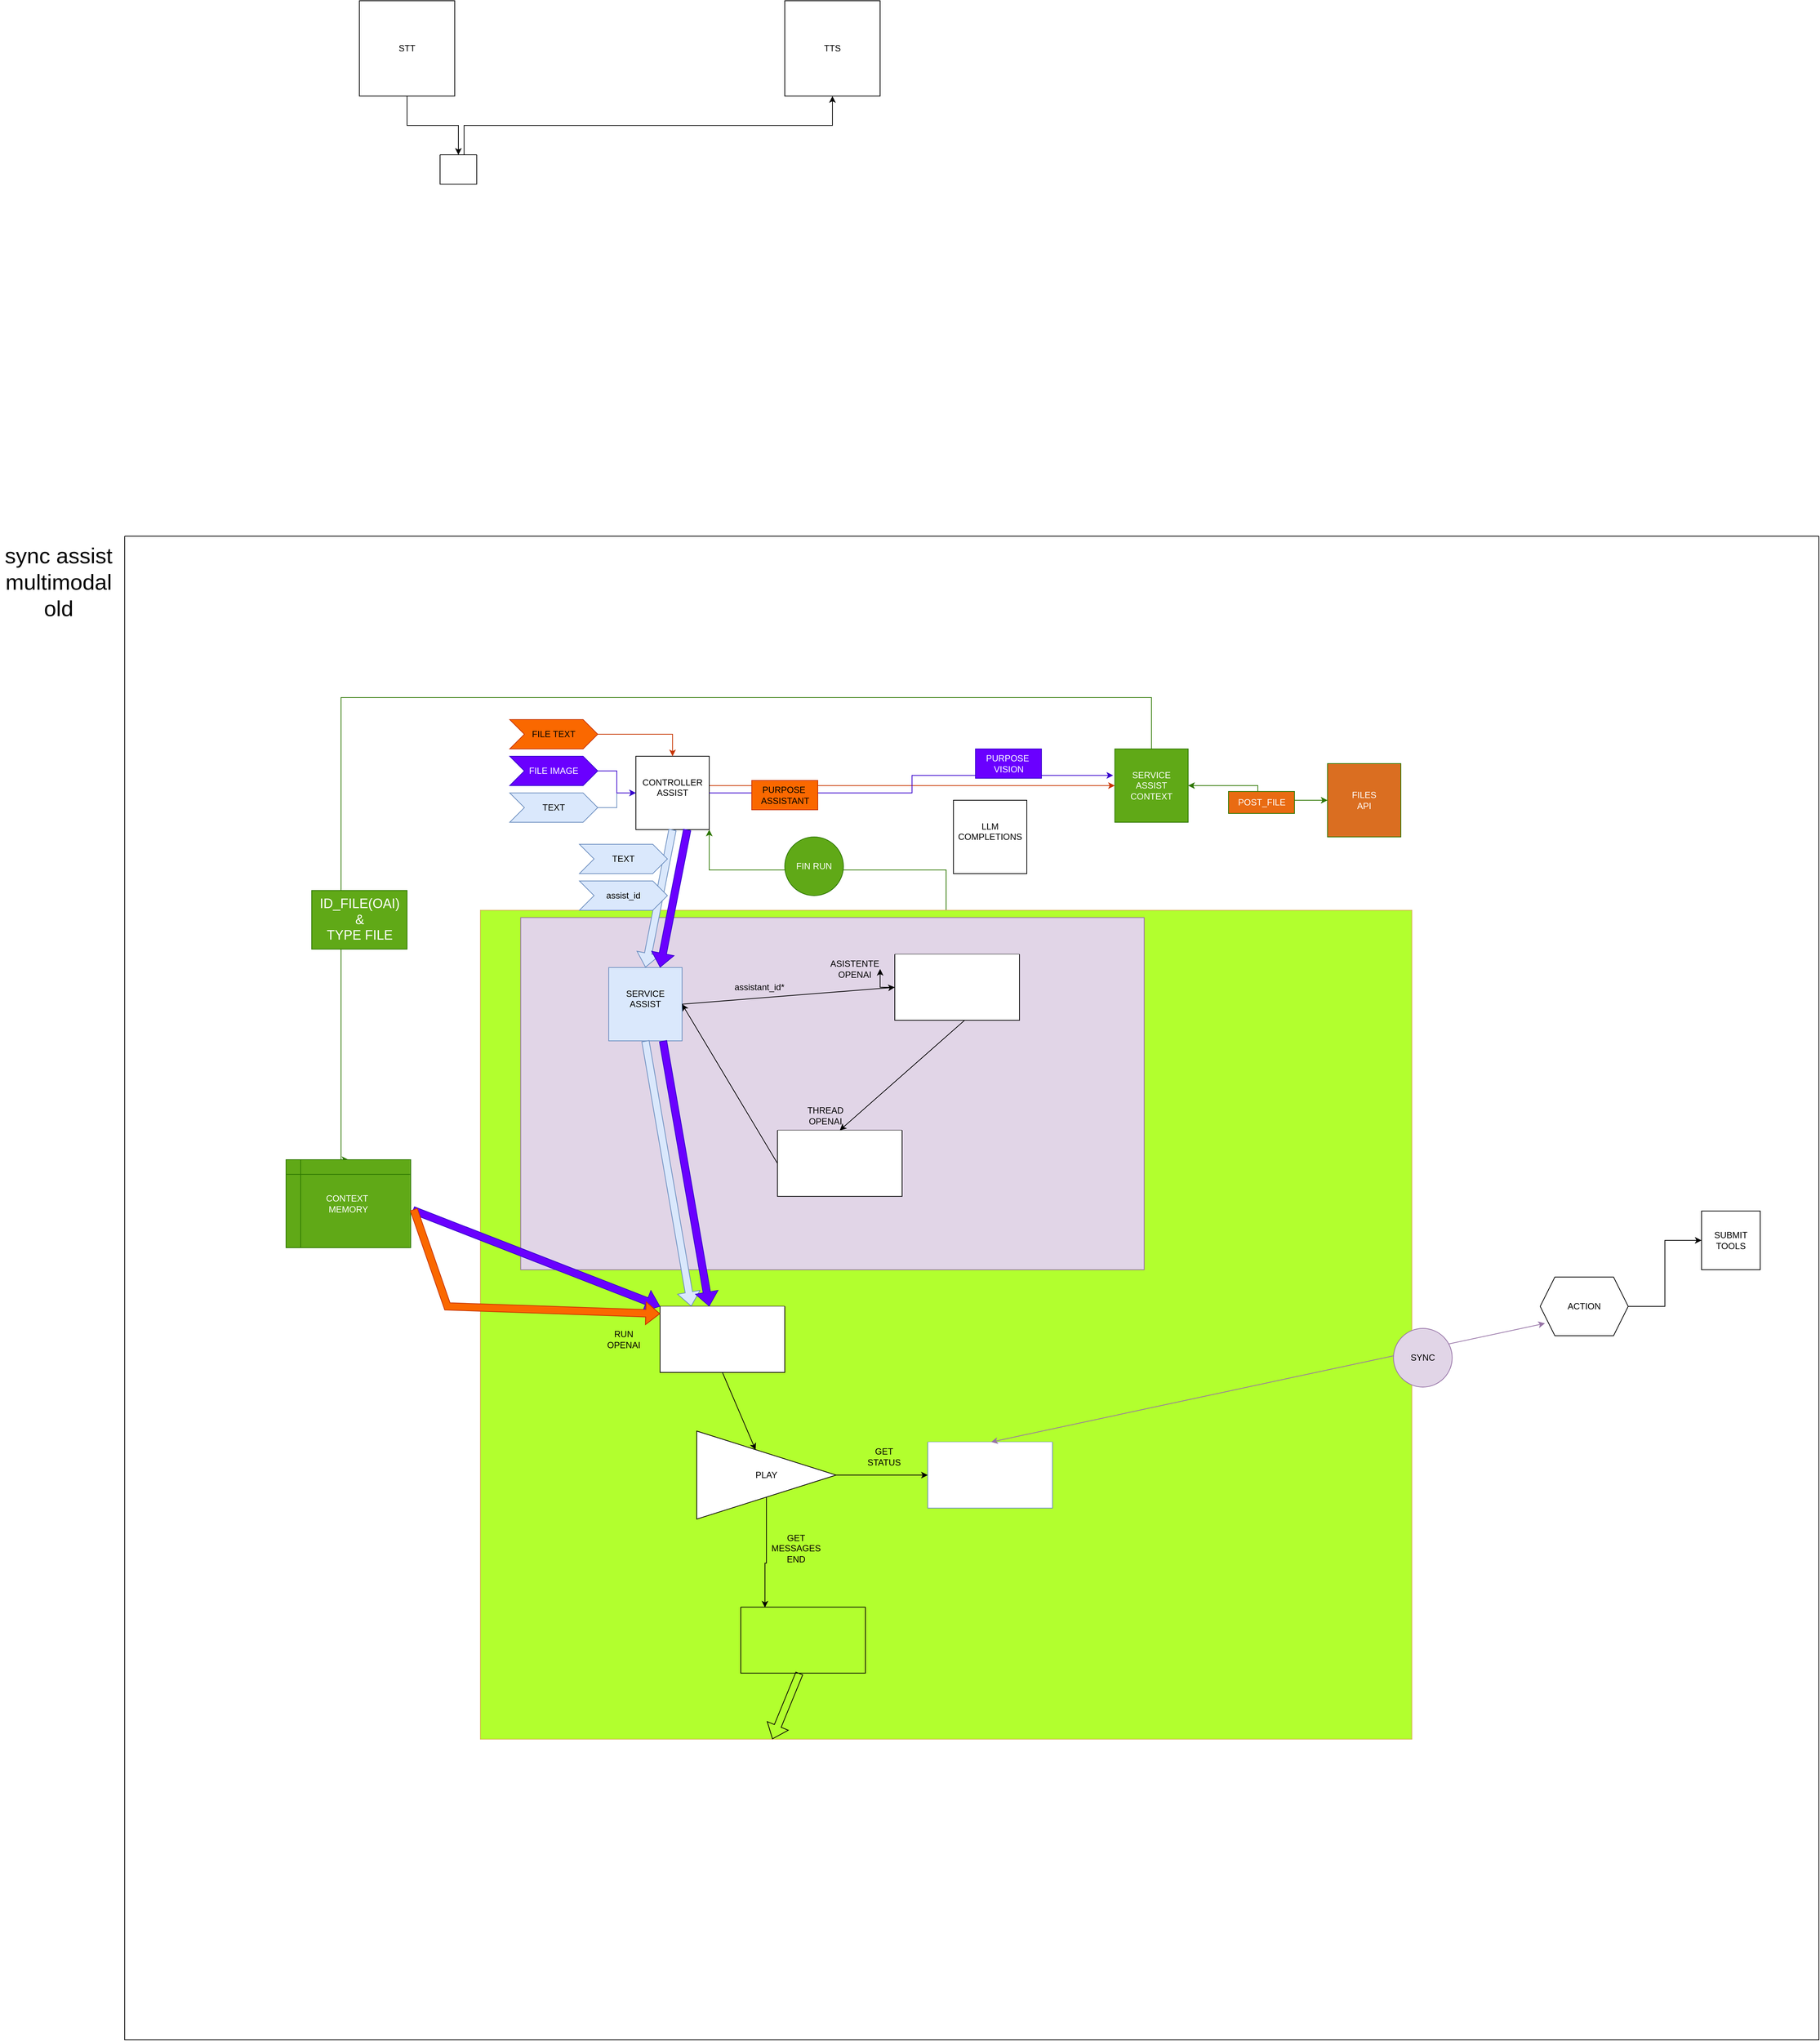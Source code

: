 <mxfile version="24.6.4" type="github">
  <diagram name="Página-1" id="vKtlofxQi3k7T-awhL2F">
    <mxGraphModel dx="1799" dy="1040" grid="1" gridSize="10" guides="1" tooltips="1" connect="1" arrows="1" fold="1" page="1" pageScale="1" pageWidth="2339" pageHeight="3300" math="0" shadow="0">
      <root>
        <mxCell id="0" />
        <mxCell id="1" parent="0" />
        <mxCell id="aYIWuo1kJYECvoePrchr-517" value="" style="swimlane;startSize=0;" parent="1" vertex="1" collapsed="1">
          <mxGeometry x="1290" y="270" width="50" height="40" as="geometry">
            <mxRectangle x="1290" y="270" width="3310" height="2500" as="alternateBounds" />
          </mxGeometry>
        </mxCell>
        <mxCell id="aYIWuo1kJYECvoePrchr-196" value="" style="swimlane;startSize=0;swimlaneLine=1;" parent="aYIWuo1kJYECvoePrchr-517" vertex="1" collapsed="1">
          <mxGeometry x="570" y="450" width="170" height="115" as="geometry">
            <mxRectangle x="570" y="450" width="2310" height="2050" as="alternateBounds" />
          </mxGeometry>
        </mxCell>
        <mxCell id="aYIWuo1kJYECvoePrchr-495" style="edgeStyle=orthogonalEdgeStyle;rounded=0;orthogonalLoop=1;jettySize=auto;html=1;entryX=1;entryY=1;entryDx=0;entryDy=0;fillColor=#60a917;strokeColor=#2D7600;" parent="aYIWuo1kJYECvoePrchr-196" source="aYIWuo1kJYECvoePrchr-384" target="aYIWuo1kJYECvoePrchr-386" edge="1">
          <mxGeometry relative="1" as="geometry" />
        </mxCell>
        <mxCell id="aYIWuo1kJYECvoePrchr-384" value="" style="whiteSpace=wrap;html=1;fillColor=#B2FF2E;strokeColor=#d6b656;" parent="aYIWuo1kJYECvoePrchr-196" vertex="1">
          <mxGeometry x="485" y="510" width="1270" height="1130" as="geometry" />
        </mxCell>
        <mxCell id="aYIWuo1kJYECvoePrchr-385" value="" style="whiteSpace=wrap;html=1;fillColor=#e1d5e7;strokeColor=#9673a6;" parent="aYIWuo1kJYECvoePrchr-196" vertex="1">
          <mxGeometry x="540" y="520" width="850" height="480" as="geometry" />
        </mxCell>
        <mxCell id="aYIWuo1kJYECvoePrchr-386" value="CONTROLLER&lt;div&gt;ASSIST&lt;/div&gt;&lt;div&gt;&lt;br&gt;&lt;/div&gt;" style="whiteSpace=wrap;html=1;aspect=fixed;" parent="aYIWuo1kJYECvoePrchr-196" vertex="1">
          <mxGeometry x="697" y="300" width="100" height="100" as="geometry" />
        </mxCell>
        <mxCell id="aYIWuo1kJYECvoePrchr-388" value="&lt;div&gt;SERVICE&lt;/div&gt;&lt;div&gt;ASSIST&lt;/div&gt;&lt;div&gt;&lt;br&gt;&lt;/div&gt;" style="whiteSpace=wrap;html=1;aspect=fixed;fillColor=#dae8fc;strokeColor=#6c8ebf;" parent="aYIWuo1kJYECvoePrchr-196" vertex="1">
          <mxGeometry x="660" y="588" width="100" height="100" as="geometry" />
        </mxCell>
        <mxCell id="aYIWuo1kJYECvoePrchr-389" value="" style="edgeStyle=orthogonalEdgeStyle;rounded=0;orthogonalLoop=1;jettySize=auto;html=1;fillColor=#dae8fc;strokeColor=#6c8ebf;" parent="aYIWuo1kJYECvoePrchr-196" source="aYIWuo1kJYECvoePrchr-390" target="aYIWuo1kJYECvoePrchr-386" edge="1">
          <mxGeometry relative="1" as="geometry" />
        </mxCell>
        <mxCell id="aYIWuo1kJYECvoePrchr-390" value="TEXT" style="shape=step;perimeter=stepPerimeter;whiteSpace=wrap;html=1;fixedSize=1;fillColor=#dae8fc;strokeColor=#6c8ebf;" parent="aYIWuo1kJYECvoePrchr-196" vertex="1">
          <mxGeometry x="525" y="350" width="120" height="40" as="geometry" />
        </mxCell>
        <mxCell id="aYIWuo1kJYECvoePrchr-391" value="" style="shape=flexArrow;endArrow=classic;html=1;rounded=0;exitX=0.5;exitY=1;exitDx=0;exitDy=0;entryX=0.5;entryY=0;entryDx=0;entryDy=0;fillColor=#dae8fc;strokeColor=#6c8ebf;" parent="aYIWuo1kJYECvoePrchr-196" source="aYIWuo1kJYECvoePrchr-386" target="aYIWuo1kJYECvoePrchr-388" edge="1">
          <mxGeometry width="50" height="50" relative="1" as="geometry">
            <mxPoint x="700" y="410" as="sourcePoint" />
            <mxPoint x="750" y="360" as="targetPoint" />
          </mxGeometry>
        </mxCell>
        <mxCell id="aYIWuo1kJYECvoePrchr-392" value="TEXT" style="shape=step;perimeter=stepPerimeter;whiteSpace=wrap;html=1;fixedSize=1;fillColor=#dae8fc;strokeColor=#6c8ebf;" parent="aYIWuo1kJYECvoePrchr-196" vertex="1">
          <mxGeometry x="620" y="420" width="120" height="40" as="geometry" />
        </mxCell>
        <mxCell id="aYIWuo1kJYECvoePrchr-393" value="" style="edgeStyle=orthogonalEdgeStyle;rounded=0;orthogonalLoop=1;jettySize=auto;html=1;" parent="aYIWuo1kJYECvoePrchr-196" source="aYIWuo1kJYECvoePrchr-394" target="aYIWuo1kJYECvoePrchr-409" edge="1">
          <mxGeometry relative="1" as="geometry" />
        </mxCell>
        <mxCell id="aYIWuo1kJYECvoePrchr-407" value="assist_id" style="shape=step;perimeter=stepPerimeter;whiteSpace=wrap;html=1;fixedSize=1;fillColor=#dae8fc;strokeColor=#6c8ebf;" parent="aYIWuo1kJYECvoePrchr-196" vertex="1">
          <mxGeometry x="620" y="470" width="120" height="40" as="geometry" />
        </mxCell>
        <mxCell id="aYIWuo1kJYECvoePrchr-408" value="" style="endArrow=classic;html=1;rounded=0;exitX=1;exitY=0.5;exitDx=0;exitDy=0;entryX=0;entryY=0.5;entryDx=0;entryDy=0;" parent="aYIWuo1kJYECvoePrchr-196" source="aYIWuo1kJYECvoePrchr-388" target="aYIWuo1kJYECvoePrchr-394" edge="1">
          <mxGeometry width="50" height="50" relative="1" as="geometry">
            <mxPoint x="730" y="580" as="sourcePoint" />
            <mxPoint x="780" y="530" as="targetPoint" />
          </mxGeometry>
        </mxCell>
        <mxCell id="aYIWuo1kJYECvoePrchr-409" value="ASISTENTE&lt;div&gt;OPENAI&lt;/div&gt;" style="text;html=1;align=center;verticalAlign=middle;resizable=0;points=[];autosize=1;strokeColor=none;fillColor=none;" parent="aYIWuo1kJYECvoePrchr-196" vertex="1">
          <mxGeometry x="950" y="570" width="90" height="40" as="geometry" />
        </mxCell>
        <mxCell id="aYIWuo1kJYECvoePrchr-414" value="" style="endArrow=classic;html=1;rounded=0;exitX=0.564;exitY=0.993;exitDx=0;exitDy=0;entryX=0.5;entryY=0;entryDx=0;entryDy=0;exitPerimeter=0;" parent="aYIWuo1kJYECvoePrchr-196" source="aYIWuo1kJYECvoePrchr-394" target="aYIWuo1kJYECvoePrchr-410" edge="1">
          <mxGeometry width="50" height="50" relative="1" as="geometry">
            <mxPoint x="830" y="910" as="sourcePoint" />
            <mxPoint x="880" y="860" as="targetPoint" />
          </mxGeometry>
        </mxCell>
        <mxCell id="aYIWuo1kJYECvoePrchr-415" value="&lt;div&gt;THREAD&lt;/div&gt;&lt;div&gt;OPENAI&lt;/div&gt;" style="text;html=1;align=center;verticalAlign=middle;resizable=0;points=[];autosize=1;strokeColor=none;fillColor=none;" parent="aYIWuo1kJYECvoePrchr-196" vertex="1">
          <mxGeometry x="920" y="770" width="70" height="40" as="geometry" />
        </mxCell>
        <mxCell id="aYIWuo1kJYECvoePrchr-424" value="" style="endArrow=classic;html=1;rounded=0;exitX=0;exitY=0.5;exitDx=0;exitDy=0;entryX=1;entryY=0.5;entryDx=0;entryDy=0;" parent="aYIWuo1kJYECvoePrchr-196" source="aYIWuo1kJYECvoePrchr-410" target="aYIWuo1kJYECvoePrchr-388" edge="1">
          <mxGeometry width="50" height="50" relative="1" as="geometry">
            <mxPoint x="1110" y="980" as="sourcePoint" />
            <mxPoint x="1160" y="930" as="targetPoint" />
          </mxGeometry>
        </mxCell>
        <mxCell id="aYIWuo1kJYECvoePrchr-425" value="" style="shape=flexArrow;endArrow=classic;html=1;rounded=0;exitX=0.5;exitY=1;exitDx=0;exitDy=0;entryX=0.25;entryY=0;entryDx=0;entryDy=0;fillColor=#dae8fc;strokeColor=#6c8ebf;" parent="aYIWuo1kJYECvoePrchr-196" source="aYIWuo1kJYECvoePrchr-388" target="aYIWuo1kJYECvoePrchr-416" edge="1">
          <mxGeometry width="50" height="50" relative="1" as="geometry">
            <mxPoint x="1010" y="1150" as="sourcePoint" />
            <mxPoint x="1060" y="1100" as="targetPoint" />
          </mxGeometry>
        </mxCell>
        <mxCell id="aYIWuo1kJYECvoePrchr-426" value="&lt;div&gt;RUN&lt;/div&gt;&lt;div&gt;OPENAI&lt;/div&gt;" style="text;html=1;align=center;verticalAlign=middle;resizable=0;points=[];autosize=1;strokeColor=none;fillColor=none;" parent="aYIWuo1kJYECvoePrchr-196" vertex="1">
          <mxGeometry x="645" y="1070" width="70" height="40" as="geometry" />
        </mxCell>
        <mxCell id="aYIWuo1kJYECvoePrchr-427" style="edgeStyle=orthogonalEdgeStyle;rounded=0;orthogonalLoop=1;jettySize=auto;html=1;entryX=0;entryY=0.5;entryDx=0;entryDy=0;" parent="aYIWuo1kJYECvoePrchr-196" source="aYIWuo1kJYECvoePrchr-428" target="aYIWuo1kJYECvoePrchr-429" edge="1">
          <mxGeometry relative="1" as="geometry" />
        </mxCell>
        <mxCell id="aYIWuo1kJYECvoePrchr-428" value="PLAY" style="triangle;whiteSpace=wrap;html=1;" parent="aYIWuo1kJYECvoePrchr-196" vertex="1">
          <mxGeometry x="780" y="1220" width="190" height="120" as="geometry" />
        </mxCell>
        <mxCell id="aYIWuo1kJYECvoePrchr-429" value="" style="swimlane;startSize=0;fillColor=#B5739D;strokeColor=#6c8ebf;gradientColor=none;swimlaneFillColor=default;" parent="aYIWuo1kJYECvoePrchr-196" vertex="1" collapsed="1">
          <mxGeometry x="1095" y="1235" width="170" height="90" as="geometry">
            <mxRectangle x="1095" y="1235" width="840" height="815" as="alternateBounds" />
          </mxGeometry>
        </mxCell>
        <mxCell id="aYIWuo1kJYECvoePrchr-430" value="" style="shape=flexArrow;endArrow=classic;html=1;rounded=0;entryX=0;entryY=0.5;entryDx=0;entryDy=0;fillColor=#f8cecc;strokeColor=#b85450;" parent="aYIWuo1kJYECvoePrchr-429" source="aYIWuo1kJYECvoePrchr-429" target="aYIWuo1kJYECvoePrchr-433" edge="1">
          <mxGeometry width="50" height="50" relative="1" as="geometry">
            <mxPoint x="100" y="407.5" as="sourcePoint" />
            <mxPoint x="300" y="37.5" as="targetPoint" />
          </mxGeometry>
        </mxCell>
        <mxCell id="aYIWuo1kJYECvoePrchr-431" style="edgeStyle=orthogonalEdgeStyle;rounded=0;orthogonalLoop=1;jettySize=auto;html=1;" parent="aYIWuo1kJYECvoePrchr-429" source="aYIWuo1kJYECvoePrchr-433" target="aYIWuo1kJYECvoePrchr-449" edge="1">
          <mxGeometry relative="1" as="geometry" />
        </mxCell>
        <mxCell id="aYIWuo1kJYECvoePrchr-432" style="edgeStyle=orthogonalEdgeStyle;rounded=0;orthogonalLoop=1;jettySize=auto;html=1;" parent="aYIWuo1kJYECvoePrchr-429" source="aYIWuo1kJYECvoePrchr-461" target="aYIWuo1kJYECvoePrchr-444" edge="1">
          <mxGeometry relative="1" as="geometry">
            <Array as="points">
              <mxPoint x="185" y="447.5" />
            </Array>
          </mxGeometry>
        </mxCell>
        <mxCell id="aYIWuo1kJYECvoePrchr-433" value="STATUS" style="whiteSpace=wrap;html=1;aspect=fixed;fillColor=#f8cecc;strokeColor=#b85450;" parent="aYIWuo1kJYECvoePrchr-429" vertex="1">
          <mxGeometry x="340" y="337.5" width="120" height="120" as="geometry" />
        </mxCell>
        <mxCell id="aYIWuo1kJYECvoePrchr-434" style="edgeStyle=orthogonalEdgeStyle;rounded=0;orthogonalLoop=1;jettySize=auto;html=1;" parent="aYIWuo1kJYECvoePrchr-429" source="aYIWuo1kJYECvoePrchr-435" edge="1">
          <mxGeometry relative="1" as="geometry">
            <mxPoint x="320" y="387.5" as="targetPoint" />
          </mxGeometry>
        </mxCell>
        <mxCell id="aYIWuo1kJYECvoePrchr-435" value="&lt;div style=&quot;color: rgb(204, 204, 204); background-color: rgb(31, 31, 31); font-family: Consolas, &amp;quot;Courier New&amp;quot;, monospace; font-size: 14px; line-height: 19px; white-space: pre;&quot;&gt;&lt;span style=&quot;color: #9cdcfe;&quot;&gt;ESTADO_RUN_QUEUED&lt;/span&gt;&lt;/div&gt;" style="shape=card;whiteSpace=wrap;html=1;size=0;fillColor=#fff2cc;strokeColor=#d6b656;" parent="aYIWuo1kJYECvoePrchr-429" vertex="1">
          <mxGeometry x="390" y="227.5" width="40" height="50" as="geometry" />
        </mxCell>
        <mxCell id="aYIWuo1kJYECvoePrchr-436" style="edgeStyle=orthogonalEdgeStyle;rounded=0;orthogonalLoop=1;jettySize=auto;html=1;" parent="aYIWuo1kJYECvoePrchr-429" source="aYIWuo1kJYECvoePrchr-437" edge="1">
          <mxGeometry relative="1" as="geometry">
            <mxPoint x="250" y="375" as="targetPoint" />
            <Array as="points">
              <mxPoint x="575" y="187.5" />
              <mxPoint x="251" y="187.5" />
              <mxPoint x="251" y="367.5" />
              <mxPoint x="250" y="367.5" />
            </Array>
          </mxGeometry>
        </mxCell>
        <mxCell id="aYIWuo1kJYECvoePrchr-437" value="&lt;div style=&quot;color: rgb(204, 204, 204); background-color: rgb(31, 31, 31); font-family: Consolas, &amp;quot;Courier New&amp;quot;, monospace; font-size: 14px; line-height: 19px; white-space: pre;&quot;&gt;&lt;div style=&quot;line-height: 19px;&quot;&gt;&lt;span style=&quot;color: #9cdcfe;&quot;&gt;ESTADO_RUN_IN_PROGRESS&lt;/span&gt;&lt;/div&gt;&lt;/div&gt;" style="shape=card;whiteSpace=wrap;html=1;fillColor=#ffe6cc;strokeColor=#d79b00;" parent="aYIWuo1kJYECvoePrchr-429" vertex="1">
          <mxGeometry x="550" y="227.5" width="50" height="80" as="geometry" />
        </mxCell>
        <mxCell id="aYIWuo1kJYECvoePrchr-438" style="edgeStyle=orthogonalEdgeStyle;rounded=0;orthogonalLoop=1;jettySize=auto;html=1;exitX=0;exitY=0;exitDx=30;exitDy=0;exitPerimeter=0;" parent="aYIWuo1kJYECvoePrchr-429" source="aYIWuo1kJYECvoePrchr-439" edge="1">
          <mxGeometry relative="1" as="geometry">
            <mxPoint x="180" y="365" as="targetPoint" />
            <Array as="points">
              <mxPoint x="690" y="147.5" />
              <mxPoint x="181" y="147.5" />
              <mxPoint x="181" y="327.5" />
              <mxPoint x="180" y="327.5" />
            </Array>
          </mxGeometry>
        </mxCell>
        <mxCell id="aYIWuo1kJYECvoePrchr-480" style="edgeStyle=orthogonalEdgeStyle;rounded=0;orthogonalLoop=1;jettySize=auto;html=1;" parent="aYIWuo1kJYECvoePrchr-429" source="aYIWuo1kJYECvoePrchr-439" edge="1">
          <mxGeometry relative="1" as="geometry">
            <mxPoint x="425" y="5" as="targetPoint" />
            <Array as="points">
              <mxPoint x="685" y="85" />
              <mxPoint x="425" y="85" />
            </Array>
          </mxGeometry>
        </mxCell>
        <mxCell id="aYIWuo1kJYECvoePrchr-439" value="&lt;div style=&quot;color: rgb(204, 204, 204); background-color: rgb(31, 31, 31); font-family: Consolas, &amp;quot;Courier New&amp;quot;, monospace; font-size: 14px; line-height: 19px; white-space: pre;&quot;&gt;&lt;div style=&quot;line-height: 19px;&quot;&gt;&lt;span style=&quot;color: #9cdcfe;&quot;&gt;ESTADO_RUN_REQUIRED_ACTION&lt;/span&gt;&lt;/div&gt;&lt;/div&gt;" style="shape=card;whiteSpace=wrap;html=1;fillColor=#dae8fc;strokeColor=#6c8ebf;" parent="aYIWuo1kJYECvoePrchr-429" vertex="1">
          <mxGeometry x="660" y="142.5" width="50" height="60" as="geometry" />
        </mxCell>
        <mxCell id="aYIWuo1kJYECvoePrchr-440" style="edgeStyle=orthogonalEdgeStyle;rounded=0;orthogonalLoop=1;jettySize=auto;html=1;entryX=0.5;entryY=1;entryDx=0;entryDy=0;entryPerimeter=0;" parent="aYIWuo1kJYECvoePrchr-429" source="aYIWuo1kJYECvoePrchr-433" target="aYIWuo1kJYECvoePrchr-439" edge="1">
          <mxGeometry relative="1" as="geometry" />
        </mxCell>
        <mxCell id="aYIWuo1kJYECvoePrchr-441" style="edgeStyle=orthogonalEdgeStyle;rounded=0;orthogonalLoop=1;jettySize=auto;html=1;entryX=0.5;entryY=1;entryDx=0;entryDy=0;entryPerimeter=0;" parent="aYIWuo1kJYECvoePrchr-429" source="aYIWuo1kJYECvoePrchr-433" target="aYIWuo1kJYECvoePrchr-437" edge="1">
          <mxGeometry relative="1" as="geometry" />
        </mxCell>
        <mxCell id="aYIWuo1kJYECvoePrchr-442" style="edgeStyle=orthogonalEdgeStyle;rounded=0;orthogonalLoop=1;jettySize=auto;html=1;entryX=0.5;entryY=1;entryDx=0;entryDy=0;entryPerimeter=0;" parent="aYIWuo1kJYECvoePrchr-429" source="aYIWuo1kJYECvoePrchr-454" target="aYIWuo1kJYECvoePrchr-435" edge="1">
          <mxGeometry relative="1" as="geometry" />
        </mxCell>
        <mxCell id="aYIWuo1kJYECvoePrchr-443" value="RETRY" style="ellipse;whiteSpace=wrap;html=1;aspect=fixed;fillColor=#ffe6cc;strokeColor=#d79b00;" parent="aYIWuo1kJYECvoePrchr-429" vertex="1">
          <mxGeometry x="560" y="347.5" width="70" height="70" as="geometry" />
        </mxCell>
        <mxCell id="aYIWuo1kJYECvoePrchr-444" value="&lt;div style=&quot;color: rgb(204, 204, 204); background-color: rgb(31, 31, 31); font-family: Consolas, &amp;quot;Courier New&amp;quot;, monospace; font-size: 14px; line-height: 19px; white-space: pre;&quot;&gt;&lt;div style=&quot;line-height: 19px;&quot;&gt;&lt;div style=&quot;line-height: 19px;&quot;&gt;&lt;span style=&quot;color: #9cdcfe;&quot;&gt;ESTADO_RUN_CANCELLING&lt;/span&gt;&lt;/div&gt;&lt;/div&gt;&lt;/div&gt;" style="shape=card;whiteSpace=wrap;html=1;fillColor=#f8cecc;strokeColor=#b85450;" parent="aYIWuo1kJYECvoePrchr-429" vertex="1">
          <mxGeometry x="160" y="537.5" width="50" height="60" as="geometry" />
        </mxCell>
        <mxCell id="aYIWuo1kJYECvoePrchr-445" value="&lt;div style=&quot;color: rgb(204, 204, 204); background-color: rgb(31, 31, 31); font-family: Consolas, &amp;quot;Courier New&amp;quot;, monospace; font-size: 14px; line-height: 19px; white-space: pre;&quot;&gt;&lt;div style=&quot;line-height: 19px;&quot;&gt;&lt;div style=&quot;line-height: 19px;&quot;&gt;&lt;div style=&quot;line-height: 19px;&quot;&gt;&lt;span style=&quot;color: #9cdcfe;&quot;&gt;ESTADO_RUN_CANCELLED&lt;/span&gt;&lt;/div&gt;&lt;/div&gt;&lt;/div&gt;&lt;/div&gt;" style="shape=card;whiteSpace=wrap;html=1;fillColor=#f8cecc;strokeColor=#b85450;" parent="aYIWuo1kJYECvoePrchr-429" vertex="1">
          <mxGeometry x="390" y="517.5" width="50" height="60" as="geometry" />
        </mxCell>
        <mxCell id="aYIWuo1kJYECvoePrchr-446" style="edgeStyle=orthogonalEdgeStyle;rounded=0;orthogonalLoop=1;jettySize=auto;html=1;entryX=1;entryY=0.5;entryDx=0;entryDy=0;" parent="aYIWuo1kJYECvoePrchr-429" source="aYIWuo1kJYECvoePrchr-447" target="aYIWuo1kJYECvoePrchr-464" edge="1">
          <mxGeometry relative="1" as="geometry" />
        </mxCell>
        <mxCell id="aYIWuo1kJYECvoePrchr-447" value="&lt;br&gt;&lt;div style=&quot;color: #cccccc;background-color: #1f1f1f;font-family: Consolas, &#39;Courier New&#39;, monospace;font-weight: normal;font-size: 14px;line-height: 19px;white-space: pre;&quot;&gt;&lt;div&gt;&lt;span style=&quot;color: #9cdcfe;&quot;&gt;ESTADO_RUN_EXPIRED&lt;/span&gt;&lt;/div&gt;&lt;/div&gt;&lt;br&gt;10 MIN" style="shape=card;whiteSpace=wrap;html=1;fillColor=#ffe6cc;strokeColor=#d79b00;" parent="aYIWuo1kJYECvoePrchr-429" vertex="1">
          <mxGeometry x="630" y="527.5" width="70" height="72.5" as="geometry" />
        </mxCell>
        <mxCell id="aYIWuo1kJYECvoePrchr-448" style="edgeStyle=orthogonalEdgeStyle;rounded=0;orthogonalLoop=1;jettySize=auto;html=1;entryX=0;entryY=0.5;entryDx=0;entryDy=0;" parent="aYIWuo1kJYECvoePrchr-429" source="aYIWuo1kJYECvoePrchr-449" target="aYIWuo1kJYECvoePrchr-464" edge="1">
          <mxGeometry relative="1" as="geometry" />
        </mxCell>
        <mxCell id="aYIWuo1kJYECvoePrchr-449" value="&lt;div style=&quot;color: rgb(204, 204, 204); background-color: rgb(31, 31, 31); font-family: Consolas, &amp;quot;Courier New&amp;quot;, monospace; font-size: 14px; line-height: 19px; white-space: pre;&quot;&gt;&lt;div style=&quot;line-height: 19px;&quot;&gt;&lt;div style=&quot;line-height: 19px;&quot;&gt;&lt;div style=&quot;line-height: 19px;&quot;&gt;&lt;span style=&quot;color: #9cdcfe;&quot;&gt;ESTADO_RUN_FAILED&lt;/span&gt;&lt;/div&gt;&lt;/div&gt;&lt;/div&gt;&lt;/div&gt;" style="shape=card;whiteSpace=wrap;html=1;fillColor=#f8cecc;strokeColor=#b85450;" parent="aYIWuo1kJYECvoePrchr-429" vertex="1">
          <mxGeometry x="300" y="607.5" width="50" height="60" as="geometry" />
        </mxCell>
        <mxCell id="aYIWuo1kJYECvoePrchr-450" style="edgeStyle=orthogonalEdgeStyle;rounded=0;orthogonalLoop=1;jettySize=auto;html=1;" parent="aYIWuo1kJYECvoePrchr-429" source="aYIWuo1kJYECvoePrchr-451" target="aYIWuo1kJYECvoePrchr-464" edge="1">
          <mxGeometry relative="1" as="geometry" />
        </mxCell>
        <mxCell id="aYIWuo1kJYECvoePrchr-451" value="&lt;div style=&quot;color: rgb(204, 204, 204); background-color: rgb(31, 31, 31); font-family: Consolas, &amp;quot;Courier New&amp;quot;, monospace; font-size: 14px; line-height: 19px; white-space: pre;&quot;&gt;&lt;div style=&quot;line-height: 19px;&quot;&gt;&lt;div style=&quot;line-height: 19px;&quot;&gt;&lt;div style=&quot;line-height: 19px;&quot;&gt;&lt;span style=&quot;color: #9cdcfe;&quot;&gt;ESTADO_RUN_COMPLETED&lt;/span&gt;&lt;/div&gt;&lt;/div&gt;&lt;/div&gt;&lt;/div&gt;" style="shape=card;whiteSpace=wrap;html=1;fillColor=#d5e8d4;strokeColor=#82b366;" parent="aYIWuo1kJYECvoePrchr-429" vertex="1">
          <mxGeometry x="510" y="597.5" width="50" height="60" as="geometry" />
        </mxCell>
        <mxCell id="aYIWuo1kJYECvoePrchr-452" style="edgeStyle=orthogonalEdgeStyle;rounded=0;orthogonalLoop=1;jettySize=auto;html=1;entryX=0;entryY=0;entryDx=30;entryDy=0;entryPerimeter=0;" parent="aYIWuo1kJYECvoePrchr-429" source="aYIWuo1kJYECvoePrchr-433" target="aYIWuo1kJYECvoePrchr-447" edge="1">
          <mxGeometry relative="1" as="geometry">
            <Array as="points">
              <mxPoint x="660" y="457.5" />
            </Array>
          </mxGeometry>
        </mxCell>
        <mxCell id="aYIWuo1kJYECvoePrchr-453" value="" style="edgeStyle=orthogonalEdgeStyle;rounded=0;orthogonalLoop=1;jettySize=auto;html=1;entryX=0.5;entryY=1;entryDx=0;entryDy=0;entryPerimeter=0;" parent="aYIWuo1kJYECvoePrchr-429" source="aYIWuo1kJYECvoePrchr-433" target="aYIWuo1kJYECvoePrchr-454" edge="1">
          <mxGeometry relative="1" as="geometry">
            <mxPoint x="400" y="337.5" as="sourcePoint" />
            <mxPoint x="410" y="277.5" as="targetPoint" />
          </mxGeometry>
        </mxCell>
        <mxCell id="aYIWuo1kJYECvoePrchr-454" value="RETRY" style="ellipse;whiteSpace=wrap;html=1;aspect=fixed;fillColor=#ffe6cc;strokeColor=#d79b00;" parent="aYIWuo1kJYECvoePrchr-429" vertex="1">
          <mxGeometry x="385" y="297.5" width="30" height="30" as="geometry" />
        </mxCell>
        <mxCell id="aYIWuo1kJYECvoePrchr-455" value="STOP" style="ellipse;whiteSpace=wrap;html=1;aspect=fixed;fillColor=#f8cecc;strokeColor=#b85450;" parent="aYIWuo1kJYECvoePrchr-429" vertex="1">
          <mxGeometry x="550" y="437.5" width="30" height="30" as="geometry" />
        </mxCell>
        <mxCell id="aYIWuo1kJYECvoePrchr-456" style="edgeStyle=orthogonalEdgeStyle;rounded=0;orthogonalLoop=1;jettySize=auto;html=1;entryX=0;entryY=0;entryDx=40;entryDy=0;entryPerimeter=0;" parent="aYIWuo1kJYECvoePrchr-429" source="aYIWuo1kJYECvoePrchr-459" target="aYIWuo1kJYECvoePrchr-445" edge="1">
          <mxGeometry relative="1" as="geometry" />
        </mxCell>
        <mxCell id="aYIWuo1kJYECvoePrchr-457" style="edgeStyle=orthogonalEdgeStyle;rounded=0;orthogonalLoop=1;jettySize=auto;html=1;entryX=0;entryY=0;entryDx=40;entryDy=0;entryPerimeter=0;" parent="aYIWuo1kJYECvoePrchr-429" source="aYIWuo1kJYECvoePrchr-433" target="aYIWuo1kJYECvoePrchr-451" edge="1">
          <mxGeometry relative="1" as="geometry">
            <Array as="points">
              <mxPoint x="400" y="477.5" />
              <mxPoint x="550" y="477.5" />
            </Array>
          </mxGeometry>
        </mxCell>
        <mxCell id="aYIWuo1kJYECvoePrchr-458" value="" style="edgeStyle=orthogonalEdgeStyle;rounded=0;orthogonalLoop=1;jettySize=auto;html=1;entryX=0;entryY=0;entryDx=40;entryDy=0;entryPerimeter=0;" parent="aYIWuo1kJYECvoePrchr-429" source="aYIWuo1kJYECvoePrchr-433" target="aYIWuo1kJYECvoePrchr-459" edge="1">
          <mxGeometry relative="1" as="geometry">
            <mxPoint x="400" y="457.5" as="sourcePoint" />
            <mxPoint x="430" y="517.5" as="targetPoint" />
          </mxGeometry>
        </mxCell>
        <mxCell id="aYIWuo1kJYECvoePrchr-459" value="STOP" style="ellipse;whiteSpace=wrap;html=1;aspect=fixed;fillColor=#f8cecc;strokeColor=#b85450;" parent="aYIWuo1kJYECvoePrchr-429" vertex="1">
          <mxGeometry x="390" y="467.5" width="30" height="30" as="geometry" />
        </mxCell>
        <mxCell id="aYIWuo1kJYECvoePrchr-460" value="" style="edgeStyle=orthogonalEdgeStyle;rounded=0;orthogonalLoop=1;jettySize=auto;html=1;" parent="aYIWuo1kJYECvoePrchr-429" source="aYIWuo1kJYECvoePrchr-433" target="aYIWuo1kJYECvoePrchr-461" edge="1">
          <mxGeometry relative="1" as="geometry">
            <mxPoint x="340" y="447.5" as="sourcePoint" />
            <mxPoint x="185" y="537.5" as="targetPoint" />
            <Array as="points">
              <mxPoint x="270" y="437.5" />
              <mxPoint x="270" y="452.5" />
            </Array>
          </mxGeometry>
        </mxCell>
        <mxCell id="aYIWuo1kJYECvoePrchr-461" value="STOP" style="ellipse;whiteSpace=wrap;html=1;aspect=fixed;fillColor=#f8cecc;strokeColor=#b85450;" parent="aYIWuo1kJYECvoePrchr-429" vertex="1">
          <mxGeometry x="170" y="437.5" width="30" height="30" as="geometry" />
        </mxCell>
        <mxCell id="aYIWuo1kJYECvoePrchr-462" value="" style="endArrow=none;html=1;rounded=0;" parent="aYIWuo1kJYECvoePrchr-429" edge="1">
          <mxGeometry width="50" height="50" relative="1" as="geometry">
            <mxPoint x="620" y="337.5" as="sourcePoint" />
            <mxPoint x="670" y="287.5" as="targetPoint" />
          </mxGeometry>
        </mxCell>
        <mxCell id="aYIWuo1kJYECvoePrchr-463" style="edgeStyle=orthogonalEdgeStyle;rounded=0;orthogonalLoop=1;jettySize=auto;html=1;entryX=0.5;entryY=1;entryDx=0;entryDy=0;" parent="aYIWuo1kJYECvoePrchr-429" source="aYIWuo1kJYECvoePrchr-464" target="aYIWuo1kJYECvoePrchr-429" edge="1">
          <mxGeometry relative="1" as="geometry" />
        </mxCell>
        <mxCell id="aYIWuo1kJYECvoePrchr-464" value="END RUN" style="ellipse;whiteSpace=wrap;html=1;aspect=fixed;fillColor=#d5e8d4;strokeColor=#82b366;" parent="aYIWuo1kJYECvoePrchr-429" vertex="1">
          <mxGeometry x="365" y="667.5" width="130" height="130" as="geometry" />
        </mxCell>
        <mxCell id="aYIWuo1kJYECvoePrchr-465" style="edgeStyle=orthogonalEdgeStyle;rounded=0;orthogonalLoop=1;jettySize=auto;html=1;entryX=0.402;entryY=0.031;entryDx=0;entryDy=0;entryPerimeter=0;" parent="aYIWuo1kJYECvoePrchr-429" source="aYIWuo1kJYECvoePrchr-445" target="aYIWuo1kJYECvoePrchr-464" edge="1">
          <mxGeometry relative="1" as="geometry" />
        </mxCell>
        <mxCell id="aYIWuo1kJYECvoePrchr-466" style="edgeStyle=orthogonalEdgeStyle;rounded=0;orthogonalLoop=1;jettySize=auto;html=1;entryX=0.006;entryY=0.416;entryDx=0;entryDy=0;entryPerimeter=0;" parent="aYIWuo1kJYECvoePrchr-429" source="aYIWuo1kJYECvoePrchr-444" target="aYIWuo1kJYECvoePrchr-464" edge="1">
          <mxGeometry relative="1" as="geometry" />
        </mxCell>
        <mxCell id="aYIWuo1kJYECvoePrchr-515" style="edgeStyle=orthogonalEdgeStyle;rounded=0;orthogonalLoop=1;jettySize=auto;html=1;exitX=1;exitY=1;exitDx=0;exitDy=0;exitPerimeter=0;entryX=0.99;entryY=0.875;entryDx=0;entryDy=0;entryPerimeter=0;" parent="aYIWuo1kJYECvoePrchr-429" source="aYIWuo1kJYECvoePrchr-439" target="aYIWuo1kJYECvoePrchr-439" edge="1">
          <mxGeometry relative="1" as="geometry" />
        </mxCell>
        <mxCell id="aYIWuo1kJYECvoePrchr-467" value="&lt;div&gt;GET&lt;/div&gt;&lt;div&gt;STATUS&lt;/div&gt;" style="text;html=1;align=center;verticalAlign=middle;resizable=0;points=[];autosize=1;strokeColor=none;fillColor=none;" parent="aYIWuo1kJYECvoePrchr-196" vertex="1">
          <mxGeometry x="1000" y="1235" width="70" height="40" as="geometry" />
        </mxCell>
        <mxCell id="aYIWuo1kJYECvoePrchr-468" value="" style="endArrow=classic;html=1;rounded=0;exitX=0.5;exitY=1;exitDx=0;exitDy=0;entryX=0.422;entryY=0.213;entryDx=0;entryDy=0;entryPerimeter=0;" parent="aYIWuo1kJYECvoePrchr-196" source="aYIWuo1kJYECvoePrchr-416" target="aYIWuo1kJYECvoePrchr-428" edge="1">
          <mxGeometry width="50" height="50" relative="1" as="geometry">
            <mxPoint x="1310" y="1240" as="sourcePoint" />
            <mxPoint x="1360" y="1190" as="targetPoint" />
          </mxGeometry>
        </mxCell>
        <mxCell id="aYIWuo1kJYECvoePrchr-469" value="" style="swimlane;startSize=0;" parent="aYIWuo1kJYECvoePrchr-196" vertex="1" collapsed="1">
          <mxGeometry x="840" y="1460" width="170" height="90" as="geometry">
            <mxRectangle x="840" y="1460" width="550" height="160" as="alternateBounds" />
          </mxGeometry>
        </mxCell>
        <mxCell id="aYIWuo1kJYECvoePrchr-470" value="" style="whiteSpace=wrap;html=1;fillColor=#f8cecc;strokeColor=#b85450;" parent="aYIWuo1kJYECvoePrchr-469" vertex="1">
          <mxGeometry x="10" y="20" width="410" height="130" as="geometry" />
        </mxCell>
        <mxCell id="aYIWuo1kJYECvoePrchr-471" value="MESSAGES&lt;div&gt;THREAD&lt;/div&gt;&lt;div&gt;OPENAI&lt;/div&gt;" style="whiteSpace=wrap;html=1;aspect=fixed;" parent="aYIWuo1kJYECvoePrchr-469" vertex="1">
          <mxGeometry x="200" y="40" width="70" height="70" as="geometry" />
        </mxCell>
        <mxCell id="aYIWuo1kJYECvoePrchr-472" value="thread_id" style="shape=step;perimeter=stepPerimeter;whiteSpace=wrap;html=1;fixedSize=1;" parent="aYIWuo1kJYECvoePrchr-469" vertex="1">
          <mxGeometry x="20" y="45" width="140" height="20" as="geometry" />
        </mxCell>
        <mxCell id="aYIWuo1kJYECvoePrchr-473" style="edgeStyle=orthogonalEdgeStyle;rounded=0;orthogonalLoop=1;jettySize=auto;html=1;entryX=0.194;entryY=0.006;entryDx=0;entryDy=0;entryPerimeter=0;" parent="aYIWuo1kJYECvoePrchr-196" source="aYIWuo1kJYECvoePrchr-428" target="aYIWuo1kJYECvoePrchr-469" edge="1">
          <mxGeometry relative="1" as="geometry" />
        </mxCell>
        <mxCell id="aYIWuo1kJYECvoePrchr-474" value="&lt;div&gt;GET&lt;/div&gt;&lt;div&gt;MESSAGES&lt;/div&gt;&lt;div&gt;END&lt;/div&gt;" style="text;html=1;align=center;verticalAlign=middle;resizable=0;points=[];autosize=1;strokeColor=none;fillColor=none;" parent="aYIWuo1kJYECvoePrchr-196" vertex="1">
          <mxGeometry x="870" y="1350" width="90" height="60" as="geometry" />
        </mxCell>
        <mxCell id="aYIWuo1kJYECvoePrchr-475" value="" style="shape=flexArrow;endArrow=classic;html=1;rounded=0;exitX=0.5;exitY=1;exitDx=0;exitDy=0;" parent="aYIWuo1kJYECvoePrchr-196" edge="1">
          <mxGeometry width="50" height="50" relative="1" as="geometry">
            <mxPoint x="920" y="1550.0" as="sourcePoint" />
            <mxPoint x="883.053" y="1640.0" as="targetPoint" />
          </mxGeometry>
        </mxCell>
        <mxCell id="SXJ0RexlOxj71lLfuzeW-2" style="edgeStyle=orthogonalEdgeStyle;rounded=0;orthogonalLoop=1;jettySize=auto;html=1;entryX=0;entryY=0.5;entryDx=0;entryDy=0;" parent="aYIWuo1kJYECvoePrchr-196" source="aYIWuo1kJYECvoePrchr-477" target="SXJ0RexlOxj71lLfuzeW-1" edge="1">
          <mxGeometry relative="1" as="geometry" />
        </mxCell>
        <mxCell id="aYIWuo1kJYECvoePrchr-477" value="ACTION" style="shape=hexagon;perimeter=hexagonPerimeter2;whiteSpace=wrap;html=1;fixedSize=1;" parent="aYIWuo1kJYECvoePrchr-196" vertex="1">
          <mxGeometry x="1930" y="1010" width="120" height="80" as="geometry" />
        </mxCell>
        <mxCell id="aYIWuo1kJYECvoePrchr-482" value="" style="endArrow=classic;startArrow=classic;html=1;rounded=0;entryX=0.054;entryY=0.789;entryDx=0;entryDy=0;entryPerimeter=0;exitX=0.508;exitY=-0.001;exitDx=0;exitDy=0;exitPerimeter=0;fillColor=#e1d5e7;strokeColor=#9673a6;jumpSize=17;" parent="aYIWuo1kJYECvoePrchr-196" source="aYIWuo1kJYECvoePrchr-429" target="aYIWuo1kJYECvoePrchr-477" edge="1">
          <mxGeometry width="50" height="50" relative="1" as="geometry">
            <mxPoint x="1480" y="1520" as="sourcePoint" />
            <mxPoint x="1530" y="1470" as="targetPoint" />
          </mxGeometry>
        </mxCell>
        <mxCell id="aYIWuo1kJYECvoePrchr-483" value="SYNC" style="ellipse;whiteSpace=wrap;html=1;aspect=fixed;fillColor=#e1d5e7;strokeColor=#9673a6;" parent="aYIWuo1kJYECvoePrchr-196" vertex="1">
          <mxGeometry x="1730" y="1080" width="80" height="80" as="geometry" />
        </mxCell>
        <mxCell id="aYIWuo1kJYECvoePrchr-416" value="" style="swimlane;startSize=0;swimlaneFillColor=default;" parent="aYIWuo1kJYECvoePrchr-196" vertex="1" collapsed="1">
          <mxGeometry x="730" y="1050" width="170" height="90" as="geometry">
            <mxRectangle x="730" y="1050" width="550" height="250" as="alternateBounds" />
          </mxGeometry>
        </mxCell>
        <mxCell id="aYIWuo1kJYECvoePrchr-417" value="" style="whiteSpace=wrap;html=1;fillColor=#f8cecc;strokeColor=#b85450;" parent="aYIWuo1kJYECvoePrchr-416" vertex="1">
          <mxGeometry x="10" y="20" width="410" height="180" as="geometry" />
        </mxCell>
        <mxCell id="aYIWuo1kJYECvoePrchr-418" value="RUN" style="whiteSpace=wrap;html=1;aspect=fixed;" parent="aYIWuo1kJYECvoePrchr-416" vertex="1">
          <mxGeometry x="235" y="25" width="80" height="80" as="geometry" />
        </mxCell>
        <mxCell id="aYIWuo1kJYECvoePrchr-419" value="asistente_id" style="shape=step;perimeter=stepPerimeter;whiteSpace=wrap;html=1;fixedSize=1;" parent="aYIWuo1kJYECvoePrchr-416" vertex="1">
          <mxGeometry x="20" y="25" width="140" height="20" as="geometry" />
        </mxCell>
        <mxCell id="aYIWuo1kJYECvoePrchr-420" value="thread_id" style="shape=step;perimeter=stepPerimeter;whiteSpace=wrap;html=1;fixedSize=1;" parent="aYIWuo1kJYECvoePrchr-416" vertex="1">
          <mxGeometry x="20" y="50" width="140" height="20" as="geometry" />
        </mxCell>
        <mxCell id="aYIWuo1kJYECvoePrchr-421" value="start messages" style="shape=step;perimeter=stepPerimeter;whiteSpace=wrap;html=1;fixedSize=1;" parent="aYIWuo1kJYECvoePrchr-416" vertex="1">
          <mxGeometry x="20" y="75" width="140" height="20" as="geometry" />
        </mxCell>
        <mxCell id="aYIWuo1kJYECvoePrchr-422" value="add more instructs" style="shape=step;perimeter=stepPerimeter;whiteSpace=wrap;html=1;fixedSize=1;fillColor=#a20025;fontColor=#ffffff;strokeColor=#6F0000;" parent="aYIWuo1kJYECvoePrchr-416" vertex="1">
          <mxGeometry x="20" y="125" width="140" height="20" as="geometry" />
        </mxCell>
        <mxCell id="aYIWuo1kJYECvoePrchr-423" value="add more tools" style="shape=step;perimeter=stepPerimeter;whiteSpace=wrap;html=1;fixedSize=1;fillColor=#a20025;fontColor=#ffffff;strokeColor=#6F0000;" parent="aYIWuo1kJYECvoePrchr-416" vertex="1">
          <mxGeometry x="20" y="150" width="140" height="20" as="geometry" />
        </mxCell>
        <mxCell id="aYIWuo1kJYECvoePrchr-497" value="add messages vision" style="shape=step;perimeter=stepPerimeter;whiteSpace=wrap;html=1;fixedSize=1;" parent="aYIWuo1kJYECvoePrchr-416" vertex="1">
          <mxGeometry x="205" y="120" width="140" height="20" as="geometry" />
        </mxCell>
        <mxCell id="aYIWuo1kJYECvoePrchr-498" value="add message user" style="shape=step;perimeter=stepPerimeter;whiteSpace=wrap;html=1;fixedSize=1;" parent="aYIWuo1kJYECvoePrchr-416" vertex="1">
          <mxGeometry x="20" y="100" width="140" height="20" as="geometry" />
        </mxCell>
        <mxCell id="aYIWuo1kJYECvoePrchr-503" value="add messages files" style="shape=step;perimeter=stepPerimeter;whiteSpace=wrap;html=1;fixedSize=1;" parent="aYIWuo1kJYECvoePrchr-416" vertex="1">
          <mxGeometry x="205" y="150" width="140" height="20" as="geometry" />
        </mxCell>
        <mxCell id="aYIWuo1kJYECvoePrchr-410" value="" style="swimlane;startSize=0;swimlaneFillColor=default;" parent="aYIWuo1kJYECvoePrchr-196" vertex="1" collapsed="1">
          <mxGeometry x="890" y="810" width="170" height="90" as="geometry">
            <mxRectangle x="890" y="810" width="410" height="160" as="alternateBounds" />
          </mxGeometry>
        </mxCell>
        <mxCell id="aYIWuo1kJYECvoePrchr-411" value="" style="whiteSpace=wrap;html=1;fillColor=#f8cecc;strokeColor=#b85450;" parent="aYIWuo1kJYECvoePrchr-410" vertex="1">
          <mxGeometry x="10" y="20" width="340" height="130" as="geometry" />
        </mxCell>
        <mxCell id="aYIWuo1kJYECvoePrchr-412" value="thread" style="whiteSpace=wrap;html=1;aspect=fixed;" parent="aYIWuo1kJYECvoePrchr-410" vertex="1">
          <mxGeometry x="230" y="45" width="80" height="80" as="geometry" />
        </mxCell>
        <mxCell id="aYIWuo1kJYECvoePrchr-413" value="&lt;span style=&quot;text-wrap: nowrap;&quot;&gt;assistant_id*&lt;/span&gt;" style="shape=step;perimeter=stepPerimeter;whiteSpace=wrap;html=1;fixedSize=1;" parent="aYIWuo1kJYECvoePrchr-410" vertex="1">
          <mxGeometry x="20" y="60" width="150" height="30" as="geometry" />
        </mxCell>
        <mxCell id="aYIWuo1kJYECvoePrchr-514" value="&lt;span style=&quot;text-wrap: nowrap;&quot;&gt;thead_id?&lt;/span&gt;" style="shape=step;perimeter=stepPerimeter;whiteSpace=wrap;html=1;fixedSize=1;" parent="aYIWuo1kJYECvoePrchr-410" vertex="1">
          <mxGeometry x="20" y="95" width="150" height="30" as="geometry" />
        </mxCell>
        <mxCell id="aYIWuo1kJYECvoePrchr-394" value="" style="swimlane;startSize=0;swimlaneFillColor=default;" parent="aYIWuo1kJYECvoePrchr-196" vertex="1" collapsed="1">
          <mxGeometry x="1050" y="570" width="170" height="90" as="geometry">
            <mxRectangle x="1050" y="570" width="580" height="470" as="alternateBounds" />
          </mxGeometry>
        </mxCell>
        <mxCell id="aYIWuo1kJYECvoePrchr-395" value="" style="whiteSpace=wrap;html=1;aspect=fixed;fillColor=#d5e8d4;strokeColor=#82b366;" parent="aYIWuo1kJYECvoePrchr-394" vertex="1">
          <mxGeometry x="10" y="20" width="340" height="340" as="geometry" />
        </mxCell>
        <mxCell id="aYIWuo1kJYECvoePrchr-396" value="asistente&lt;div&gt;openAI&lt;/div&gt;" style="whiteSpace=wrap;html=1;aspect=fixed;" parent="aYIWuo1kJYECvoePrchr-394" vertex="1">
          <mxGeometry x="230" y="100" width="80" height="80" as="geometry" />
        </mxCell>
        <mxCell id="aYIWuo1kJYECvoePrchr-397" value="Instrucciones*" style="shape=step;perimeter=stepPerimeter;whiteSpace=wrap;html=1;fixedSize=1;" parent="aYIWuo1kJYECvoePrchr-394" vertex="1">
          <mxGeometry x="10" y="100" width="150" height="30" as="geometry" />
        </mxCell>
        <mxCell id="aYIWuo1kJYECvoePrchr-398" value="Misión" style="shape=step;perimeter=stepPerimeter;whiteSpace=wrap;html=1;fixedSize=1;" parent="aYIWuo1kJYECvoePrchr-394" vertex="1">
          <mxGeometry x="10" y="50" width="150" height="30" as="geometry" />
        </mxCell>
        <mxCell id="aYIWuo1kJYECvoePrchr-399" value="comandos" style="shape=step;perimeter=stepPerimeter;whiteSpace=wrap;html=1;fixedSize=1;" parent="aYIWuo1kJYECvoePrchr-394" vertex="1">
          <mxGeometry x="10" y="155" width="150" height="30" as="geometry" />
        </mxCell>
        <mxCell id="aYIWuo1kJYECvoePrchr-400" value="PERSONA" style="shape=step;perimeter=stepPerimeter;whiteSpace=wrap;html=1;fixedSize=1;" parent="aYIWuo1kJYECvoePrchr-394" vertex="1">
          <mxGeometry x="10" y="210" width="150" height="30" as="geometry" />
        </mxCell>
        <mxCell id="aYIWuo1kJYECvoePrchr-401" value="&lt;div&gt;NORMAS&lt;/div&gt;" style="shape=step;perimeter=stepPerimeter;whiteSpace=wrap;html=1;fixedSize=1;" parent="aYIWuo1kJYECvoePrchr-394" vertex="1">
          <mxGeometry x="10" y="270" width="150" height="30" as="geometry" />
        </mxCell>
        <mxCell id="aYIWuo1kJYECvoePrchr-402" value="&lt;div&gt;examples&lt;/div&gt;" style="shape=step;perimeter=stepPerimeter;whiteSpace=wrap;html=1;fixedSize=1;" parent="aYIWuo1kJYECvoePrchr-394" vertex="1">
          <mxGeometry x="180" y="270" width="150" height="30" as="geometry" />
        </mxCell>
        <mxCell id="aYIWuo1kJYECvoePrchr-403" value="model" style="rounded=1;whiteSpace=wrap;html=1;" parent="aYIWuo1kJYECvoePrchr-394" vertex="1">
          <mxGeometry x="30" y="390" width="110" height="40" as="geometry" />
        </mxCell>
        <mxCell id="aYIWuo1kJYECvoePrchr-404" value="tools" style="rounded=1;whiteSpace=wrap;html=1;fillColor=#0050ef;fontColor=#ffffff;strokeColor=#001DBC;" parent="aYIWuo1kJYECvoePrchr-394" vertex="1">
          <mxGeometry x="180" y="390" width="110" height="40" as="geometry" />
        </mxCell>
        <mxCell id="aYIWuo1kJYECvoePrchr-405" value="temperature" style="rounded=1;whiteSpace=wrap;html=1;fillColor=#b0e3e6;strokeColor=#0e8088;" parent="aYIWuo1kJYECvoePrchr-394" vertex="1">
          <mxGeometry x="440" y="320" width="110" height="40" as="geometry" />
        </mxCell>
        <mxCell id="aYIWuo1kJYECvoePrchr-406" value="top-p" style="rounded=1;whiteSpace=wrap;html=1;fillColor=#b1ddf0;strokeColor=#10739e;" parent="aYIWuo1kJYECvoePrchr-394" vertex="1">
          <mxGeometry x="440" y="390" width="110" height="40" as="geometry" />
        </mxCell>
        <mxCell id="aYIWuo1kJYECvoePrchr-488" style="edgeStyle=orthogonalEdgeStyle;rounded=0;orthogonalLoop=1;jettySize=auto;html=1;entryX=0;entryY=0.5;entryDx=0;entryDy=0;fillColor=#6a00ff;strokeColor=#3700CC;" parent="aYIWuo1kJYECvoePrchr-196" source="aYIWuo1kJYECvoePrchr-487" target="aYIWuo1kJYECvoePrchr-386" edge="1">
          <mxGeometry relative="1" as="geometry" />
        </mxCell>
        <mxCell id="aYIWuo1kJYECvoePrchr-487" value="FILE IMAGE" style="shape=step;perimeter=stepPerimeter;whiteSpace=wrap;html=1;fixedSize=1;fillColor=#6a00ff;strokeColor=#3700CC;fontColor=#ffffff;" parent="aYIWuo1kJYECvoePrchr-196" vertex="1">
          <mxGeometry x="525" y="300" width="120" height="40" as="geometry" />
        </mxCell>
        <mxCell id="aYIWuo1kJYECvoePrchr-494" value="" style="shape=flexArrow;endArrow=classic;html=1;rounded=0;exitX=0.5;exitY=1;exitDx=0;exitDy=0;entryX=0.5;entryY=0;entryDx=0;entryDy=0;fillColor=#6a00ff;strokeColor=#3700CC;" parent="aYIWuo1kJYECvoePrchr-196" edge="1">
          <mxGeometry width="50" height="50" relative="1" as="geometry">
            <mxPoint x="767" y="400" as="sourcePoint" />
            <mxPoint x="730" y="588" as="targetPoint" />
          </mxGeometry>
        </mxCell>
        <mxCell id="aYIWuo1kJYECvoePrchr-496" value="FIN RUN" style="ellipse;whiteSpace=wrap;html=1;aspect=fixed;fillColor=#60a917;fontColor=#ffffff;strokeColor=#2D7600;" parent="aYIWuo1kJYECvoePrchr-196" vertex="1">
          <mxGeometry x="900" y="410" width="80" height="80" as="geometry" />
        </mxCell>
        <mxCell id="aYIWuo1kJYECvoePrchr-499" value="" style="shape=flexArrow;endArrow=classic;html=1;rounded=0;exitX=0.5;exitY=1;exitDx=0;exitDy=0;entryX=0.25;entryY=0;entryDx=0;entryDy=0;fillColor=#6a00ff;strokeColor=#3700CC;" parent="aYIWuo1kJYECvoePrchr-196" edge="1">
          <mxGeometry width="50" height="50" relative="1" as="geometry">
            <mxPoint x="734" y="688" as="sourcePoint" />
            <mxPoint x="797" y="1050" as="targetPoint" />
          </mxGeometry>
        </mxCell>
        <mxCell id="aYIWuo1kJYECvoePrchr-504" value="CONTEXT&amp;nbsp;&lt;div&gt;MEMORY&lt;/div&gt;" style="shape=internalStorage;whiteSpace=wrap;html=1;backgroundOutline=1;fillColor=#60a917;fontColor=#ffffff;strokeColor=#2D7600;" parent="aYIWuo1kJYECvoePrchr-196" vertex="1">
          <mxGeometry x="190" y="600" width="170" height="120" as="geometry" />
        </mxCell>
        <mxCell id="aYIWuo1kJYECvoePrchr-510" value="" style="shape=flexArrow;endArrow=classic;html=1;rounded=0;exitX=1.017;exitY=0.573;exitDx=0;exitDy=0;exitPerimeter=0;entryX=0;entryY=0;entryDx=0;entryDy=0;fillColor=#6a00ff;strokeColor=#3700CC;" parent="aYIWuo1kJYECvoePrchr-196" source="aYIWuo1kJYECvoePrchr-504" target="aYIWuo1kJYECvoePrchr-416" edge="1">
          <mxGeometry width="50" height="50" relative="1" as="geometry">
            <mxPoint x="880" y="1000" as="sourcePoint" />
            <mxPoint x="930" y="950" as="targetPoint" />
          </mxGeometry>
        </mxCell>
        <mxCell id="aYIWuo1kJYECvoePrchr-512" value="assistant_id*" style="text;html=1;align=center;verticalAlign=middle;resizable=0;points=[];autosize=1;strokeColor=none;fillColor=none;" parent="aYIWuo1kJYECvoePrchr-196" vertex="1">
          <mxGeometry x="820" y="600" width="90" height="30" as="geometry" />
        </mxCell>
        <mxCell id="aYIWuo1kJYECvoePrchr-509" value="&lt;font style=&quot;font-size: 18px;&quot;&gt;ID_FILE(OAI)&lt;/font&gt;&lt;div&gt;&lt;span style=&quot;font-size: 18px; background-color: initial;&quot;&gt;&amp;amp;&lt;/span&gt;&lt;div style=&quot;font-size: 18px;&quot;&gt;&lt;font style=&quot;font-size: 18px;&quot;&gt;TYPE FILE&lt;/font&gt;&lt;/div&gt;&lt;/div&gt;" style="text;html=1;align=center;verticalAlign=middle;resizable=0;points=[];autosize=1;strokeColor=#2D7600;fillColor=#60a917;fontColor=#ffffff;direction=west;" parent="aYIWuo1kJYECvoePrchr-196" vertex="1">
          <mxGeometry x="255" y="483" width="130" height="80" as="geometry" />
        </mxCell>
        <mxCell id="aYIWuo1kJYECvoePrchr-511" value="" style="shape=flexArrow;endArrow=classic;html=1;rounded=0;exitX=0.75;exitY=1;exitDx=0;exitDy=0;fillColor=#fa6800;strokeColor=#C73500;" parent="aYIWuo1kJYECvoePrchr-196" source="aYIWuo1kJYECvoePrchr-504" edge="1">
          <mxGeometry width="50" height="50" relative="1" as="geometry">
            <mxPoint x="403" y="929" as="sourcePoint" />
            <mxPoint x="730" y="1060" as="targetPoint" />
            <Array as="points">
              <mxPoint x="440" y="1050" />
            </Array>
          </mxGeometry>
        </mxCell>
        <mxCell id="SXJ0RexlOxj71lLfuzeW-1" value="SUBMIT&lt;div&gt;TOOLS&lt;/div&gt;" style="whiteSpace=wrap;html=1;aspect=fixed;" parent="aYIWuo1kJYECvoePrchr-196" vertex="1">
          <mxGeometry x="2150" y="920" width="80" height="80" as="geometry" />
        </mxCell>
        <mxCell id="SXJ0RexlOxj71lLfuzeW-382" value="" style="shape=flexArrow;endArrow=classic;html=1;rounded=0;exitX=0.529;exitY=1;exitDx=0;exitDy=0;entryX=0;entryY=0.75;entryDx=0;entryDy=0;fillColor=#dae8fc;strokeColor=#6c8ebf;exitPerimeter=0;" parent="aYIWuo1kJYECvoePrchr-196" source="aYIWuo1kJYECvoePrchr-504" target="aYIWuo1kJYECvoePrchr-416" edge="1">
          <mxGeometry width="50" height="50" relative="1" as="geometry">
            <mxPoint x="288.5" y="718" as="sourcePoint" />
            <mxPoint x="351.5" y="1080" as="targetPoint" />
            <Array as="points">
              <mxPoint x="270" y="1070" />
            </Array>
          </mxGeometry>
        </mxCell>
        <mxCell id="aYIWuo1kJYECvoePrchr-476" value="sync assist&lt;div&gt;multimodal&lt;/div&gt;" style="text;html=1;align=center;verticalAlign=middle;whiteSpace=wrap;rounded=0;fontSize=30;" parent="aYIWuo1kJYECvoePrchr-517" vertex="1">
          <mxGeometry x="400" y="495" width="160" height="70" as="geometry" />
        </mxCell>
        <mxCell id="aYIWuo1kJYECvoePrchr-525" value="app_id" style="shape=step;perimeter=stepPerimeter;whiteSpace=wrap;html=1;fixedSize=1;" parent="aYIWuo1kJYECvoePrchr-517" vertex="1">
          <mxGeometry x="60" y="40" width="180" height="40" as="geometry" />
        </mxCell>
        <mxCell id="aYIWuo1kJYECvoePrchr-526" value="thread_app_id?" style="shape=step;perimeter=stepPerimeter;whiteSpace=wrap;html=1;fixedSize=1;" parent="aYIWuo1kJYECvoePrchr-517" vertex="1">
          <mxGeometry x="60" y="100" width="180" height="40" as="geometry" />
        </mxCell>
        <mxCell id="aYIWuo1kJYECvoePrchr-527" value="assistant_app_id" style="shape=step;perimeter=stepPerimeter;whiteSpace=wrap;html=1;fixedSize=1;" parent="aYIWuo1kJYECvoePrchr-517" vertex="1">
          <mxGeometry x="60" y="160" width="180" height="40" as="geometry" />
        </mxCell>
        <mxCell id="aYIWuo1kJYECvoePrchr-528" value="assistant_thread_app_id?" style="shape=step;perimeter=stepPerimeter;whiteSpace=wrap;html=1;fixedSize=1;" parent="aYIWuo1kJYECvoePrchr-517" vertex="1">
          <mxGeometry x="60" y="230" width="180" height="40" as="geometry" />
        </mxCell>
        <mxCell id="aYIWuo1kJYECvoePrchr-529" style="edgeStyle=orthogonalEdgeStyle;rounded=0;orthogonalLoop=1;jettySize=auto;html=1;fillColor=#fa6800;strokeColor=#C73500;" parent="aYIWuo1kJYECvoePrchr-517" source="aYIWuo1kJYECvoePrchr-530" target="aYIWuo1kJYECvoePrchr-534" edge="1">
          <mxGeometry relative="1" as="geometry">
            <Array as="points">
              <mxPoint x="1205" y="150" />
              <mxPoint x="1205" y="150" />
            </Array>
          </mxGeometry>
        </mxCell>
        <mxCell id="aYIWuo1kJYECvoePrchr-530" value="CONTROLLER&lt;div&gt;CONTEXT_&lt;/div&gt;&lt;div&gt;&lt;span style=&quot;background-color: initial;&quot;&gt;APP_ASSIST&lt;/span&gt;&lt;div&gt;&lt;br&gt;&lt;/div&gt;&lt;/div&gt;" style="whiteSpace=wrap;html=1;aspect=fixed;" parent="aYIWuo1kJYECvoePrchr-517" vertex="1">
          <mxGeometry x="962" y="110" width="100" height="100" as="geometry" />
        </mxCell>
        <mxCell id="aYIWuo1kJYECvoePrchr-531" value="" style="edgeStyle=orthogonalEdgeStyle;rounded=0;orthogonalLoop=1;jettySize=auto;html=1;fillColor=#dae8fc;strokeColor=#6c8ebf;" parent="aYIWuo1kJYECvoePrchr-517" source="aYIWuo1kJYECvoePrchr-532" target="aYIWuo1kJYECvoePrchr-530" edge="1">
          <mxGeometry relative="1" as="geometry" />
        </mxCell>
        <mxCell id="aYIWuo1kJYECvoePrchr-532" value="CLIPBOARD" style="shape=step;perimeter=stepPerimeter;whiteSpace=wrap;html=1;fixedSize=1;fillColor=#dae8fc;strokeColor=#6c8ebf;" parent="aYIWuo1kJYECvoePrchr-517" vertex="1">
          <mxGeometry x="770" y="190" width="120" height="40" as="geometry" />
        </mxCell>
        <mxCell id="aYIWuo1kJYECvoePrchr-533" style="edgeStyle=orthogonalEdgeStyle;rounded=0;orthogonalLoop=1;jettySize=auto;html=1;startArrow=classic;startFill=1;fillColor=#60a917;strokeColor=#2D7600;" parent="aYIWuo1kJYECvoePrchr-517" source="aYIWuo1kJYECvoePrchr-534" target="aYIWuo1kJYECvoePrchr-541" edge="1">
          <mxGeometry relative="1" as="geometry" />
        </mxCell>
        <mxCell id="aYIWuo1kJYECvoePrchr-534" value="&lt;div&gt;SERVICE&lt;/div&gt;&lt;div&gt;APP_ASSIST&lt;/div&gt;&lt;div&gt;CONTEXT&lt;/div&gt;" style="whiteSpace=wrap;html=1;aspect=fixed;fillColor=#60a917;fontColor=#ffffff;strokeColor=#2D7600;" parent="aYIWuo1kJYECvoePrchr-517" vertex="1">
          <mxGeometry x="1615" y="100" width="100" height="100" as="geometry" />
        </mxCell>
        <mxCell id="aYIWuo1kJYECvoePrchr-535" style="edgeStyle=orthogonalEdgeStyle;rounded=0;orthogonalLoop=1;jettySize=auto;html=1;entryX=-0.022;entryY=0.361;entryDx=0;entryDy=0;entryPerimeter=0;fillColor=#6a00ff;strokeColor=#3700CC;" parent="aYIWuo1kJYECvoePrchr-517" source="aYIWuo1kJYECvoePrchr-530" target="aYIWuo1kJYECvoePrchr-534" edge="1">
          <mxGeometry relative="1" as="geometry" />
        </mxCell>
        <mxCell id="aYIWuo1kJYECvoePrchr-536" style="edgeStyle=orthogonalEdgeStyle;rounded=0;orthogonalLoop=1;jettySize=auto;html=1;fillColor=#fa6800;strokeColor=#C73500;" parent="aYIWuo1kJYECvoePrchr-517" source="aYIWuo1kJYECvoePrchr-537" target="aYIWuo1kJYECvoePrchr-530" edge="1">
          <mxGeometry relative="1" as="geometry" />
        </mxCell>
        <mxCell id="aYIWuo1kJYECvoePrchr-537" value="FILE TEXT" style="shape=step;perimeter=stepPerimeter;whiteSpace=wrap;html=1;fixedSize=1;fillColor=#fa6800;strokeColor=#C73500;fontColor=#000000;" parent="aYIWuo1kJYECvoePrchr-517" vertex="1">
          <mxGeometry x="770" y="40" width="120" height="40" as="geometry" />
        </mxCell>
        <mxCell id="aYIWuo1kJYECvoePrchr-538" style="edgeStyle=orthogonalEdgeStyle;rounded=0;orthogonalLoop=1;jettySize=auto;html=1;entryX=0;entryY=0.5;entryDx=0;entryDy=0;fillColor=#6a00ff;strokeColor=#3700CC;" parent="aYIWuo1kJYECvoePrchr-517" source="aYIWuo1kJYECvoePrchr-539" target="aYIWuo1kJYECvoePrchr-530" edge="1">
          <mxGeometry relative="1" as="geometry" />
        </mxCell>
        <mxCell id="aYIWuo1kJYECvoePrchr-539" value="CLIPBOARD" style="shape=step;perimeter=stepPerimeter;whiteSpace=wrap;html=1;fixedSize=1;fillColor=#6a00ff;strokeColor=#3700CC;fontColor=#ffffff;" parent="aYIWuo1kJYECvoePrchr-517" vertex="1">
          <mxGeometry x="770" y="140" width="120" height="40" as="geometry" />
        </mxCell>
        <mxCell id="aYIWuo1kJYECvoePrchr-540" value="PURPOSE&amp;nbsp;&lt;div&gt;VISION&lt;/div&gt;" style="text;html=1;align=center;verticalAlign=middle;resizable=0;points=[];autosize=1;strokeColor=#3700CC;fillColor=#6a00ff;fontColor=#ffffff;" parent="aYIWuo1kJYECvoePrchr-517" vertex="1">
          <mxGeometry x="1425" y="100" width="90" height="40" as="geometry" />
        </mxCell>
        <mxCell id="SXJ0RexlOxj71lLfuzeW-259" style="edgeStyle=orthogonalEdgeStyle;rounded=0;orthogonalLoop=1;jettySize=auto;html=1;entryX=0;entryY=0.5;entryDx=0;entryDy=0;" parent="aYIWuo1kJYECvoePrchr-517" source="aYIWuo1kJYECvoePrchr-541" target="SXJ0RexlOxj71lLfuzeW-258" edge="1">
          <mxGeometry relative="1" as="geometry" />
        </mxCell>
        <mxCell id="aYIWuo1kJYECvoePrchr-541" value="&lt;div&gt;FILES&lt;/div&gt;&lt;div&gt;API&lt;/div&gt;" style="whiteSpace=wrap;html=1;aspect=fixed;fillColor=#60a917;fontColor=#ffffff;strokeColor=#2D7600;" parent="aYIWuo1kJYECvoePrchr-517" vertex="1">
          <mxGeometry x="1905" y="120" width="100" height="100" as="geometry" />
        </mxCell>
        <mxCell id="aYIWuo1kJYECvoePrchr-542" value="PURPOSE&amp;nbsp;&lt;div&gt;ASSISTANT&lt;/div&gt;" style="text;html=1;align=center;verticalAlign=middle;resizable=0;points=[];autosize=1;strokeColor=#C73500;fillColor=#fa6800;fontColor=#000000;" parent="aYIWuo1kJYECvoePrchr-517" vertex="1">
          <mxGeometry x="1120" y="143" width="90" height="40" as="geometry" />
        </mxCell>
        <mxCell id="aYIWuo1kJYECvoePrchr-543" value="POST_FILE" style="text;html=1;align=center;verticalAlign=middle;resizable=0;points=[];autosize=1;strokeColor=#2D7600;fillColor=#60a917;fontColor=#ffffff;" parent="aYIWuo1kJYECvoePrchr-517" vertex="1">
          <mxGeometry x="1770" y="158" width="90" height="30" as="geometry" />
        </mxCell>
        <mxCell id="aYIWuo1kJYECvoePrchr-545" style="edgeStyle=orthogonalEdgeStyle;rounded=0;orthogonalLoop=1;jettySize=auto;html=1;dashed=1;dashPattern=12 12;" parent="aYIWuo1kJYECvoePrchr-517" source="aYIWuo1kJYECvoePrchr-544" target="aYIWuo1kJYECvoePrchr-196" edge="1">
          <mxGeometry relative="1" as="geometry" />
        </mxCell>
        <mxCell id="aYIWuo1kJYECvoePrchr-548" style="edgeStyle=orthogonalEdgeStyle;rounded=0;orthogonalLoop=1;jettySize=auto;html=1;entryX=0.25;entryY=0;entryDx=0;entryDy=0;startArrow=classic;startFill=1;" parent="aYIWuo1kJYECvoePrchr-517" source="aYIWuo1kJYECvoePrchr-544" target="aYIWuo1kJYECvoePrchr-196" edge="1">
          <mxGeometry relative="1" as="geometry">
            <Array as="points">
              <mxPoint x="630" y="415" />
              <mxPoint x="612" y="415" />
            </Array>
          </mxGeometry>
        </mxCell>
        <mxCell id="aYIWuo1kJYECvoePrchr-544" value="&lt;div&gt;SERVICE&lt;/div&gt;&lt;div&gt;APP_ASSIST&lt;/div&gt;&lt;div&gt;&lt;br&gt;&lt;/div&gt;" style="whiteSpace=wrap;html=1;aspect=fixed;" parent="aYIWuo1kJYECvoePrchr-517" vertex="1">
          <mxGeometry x="590" y="280" width="100" height="100" as="geometry" />
        </mxCell>
        <mxCell id="aYIWuo1kJYECvoePrchr-547" style="edgeStyle=orthogonalEdgeStyle;rounded=0;orthogonalLoop=1;jettySize=auto;html=1;entryX=0.706;entryY=0;entryDx=0;entryDy=0;entryPerimeter=0;" parent="aYIWuo1kJYECvoePrchr-517" source="aYIWuo1kJYECvoePrchr-544" target="aYIWuo1kJYECvoePrchr-196" edge="1">
          <mxGeometry relative="1" as="geometry">
            <Array as="points">
              <mxPoint x="660" y="415" />
              <mxPoint x="690" y="415" />
            </Array>
          </mxGeometry>
        </mxCell>
        <mxCell id="SXJ0RexlOxj71lLfuzeW-257" value="CONTEXT&amp;nbsp;&lt;div&gt;MEMORY&lt;/div&gt;" style="shape=internalStorage;whiteSpace=wrap;html=1;backgroundOutline=1;fillColor=#a20025;strokeColor=#6F0000;fontColor=#ffffff;" parent="aYIWuo1kJYECvoePrchr-517" vertex="1">
          <mxGeometry x="2400" y="110" width="170" height="120" as="geometry" />
        </mxCell>
        <mxCell id="SXJ0RexlOxj71lLfuzeW-260" style="edgeStyle=orthogonalEdgeStyle;rounded=0;orthogonalLoop=1;jettySize=auto;html=1;entryX=0;entryY=0.5;entryDx=0;entryDy=0;" parent="aYIWuo1kJYECvoePrchr-517" source="SXJ0RexlOxj71lLfuzeW-258" target="SXJ0RexlOxj71lLfuzeW-257" edge="1">
          <mxGeometry relative="1" as="geometry" />
        </mxCell>
        <mxCell id="SXJ0RexlOxj71lLfuzeW-258" value="&lt;font style=&quot;text-wrap: nowrap; font-size: 18px;&quot;&gt;ID_FILE(OAI)&lt;/font&gt;&lt;div style=&quot;text-wrap: nowrap;&quot;&gt;&lt;span style=&quot;font-size: 18px; background-color: initial;&quot;&gt;&amp;amp;&lt;/span&gt;&lt;div style=&quot;font-size: 18px;&quot;&gt;TYPE FILE&lt;/div&gt;&lt;/div&gt;" style="shape=internalStorage;whiteSpace=wrap;html=1;backgroundOutline=1;fillColor=#60a917;fontColor=#ffffff;strokeColor=#2D7600;" parent="aYIWuo1kJYECvoePrchr-517" vertex="1">
          <mxGeometry x="2140" y="125" width="130" height="90" as="geometry" />
        </mxCell>
        <mxCell id="SXJ0RexlOxj71lLfuzeW-261" value="" style="swimlane;startSize=0;swimlaneLine=1;" parent="aYIWuo1kJYECvoePrchr-517" vertex="1" collapsed="1">
          <mxGeometry x="1000" y="450" width="170" height="115" as="geometry">
            <mxRectangle x="1000" y="450" width="2310" height="2050" as="alternateBounds" />
          </mxGeometry>
        </mxCell>
        <mxCell id="SXJ0RexlOxj71lLfuzeW-262" style="edgeStyle=orthogonalEdgeStyle;rounded=0;orthogonalLoop=1;jettySize=auto;html=1;entryX=1;entryY=1;entryDx=0;entryDy=0;fillColor=#60a917;strokeColor=#2D7600;" parent="SXJ0RexlOxj71lLfuzeW-261" source="SXJ0RexlOxj71lLfuzeW-263" target="SXJ0RexlOxj71lLfuzeW-265" edge="1">
          <mxGeometry relative="1" as="geometry" />
        </mxCell>
        <mxCell id="SXJ0RexlOxj71lLfuzeW-263" value="" style="whiteSpace=wrap;html=1;fillColor=#B2FF2E;strokeColor=#d6b656;" parent="SXJ0RexlOxj71lLfuzeW-261" vertex="1">
          <mxGeometry x="490" y="510" width="1270" height="1130" as="geometry" />
        </mxCell>
        <mxCell id="SXJ0RexlOxj71lLfuzeW-264" value="" style="whiteSpace=wrap;html=1;fillColor=#e1d5e7;strokeColor=#9673a6;" parent="SXJ0RexlOxj71lLfuzeW-261" vertex="1">
          <mxGeometry x="540" y="520" width="850" height="480" as="geometry" />
        </mxCell>
        <mxCell id="SXJ0RexlOxj71lLfuzeW-265" value="CONTROLLER&lt;div&gt;ASSIST&lt;/div&gt;&lt;div&gt;&lt;br&gt;&lt;/div&gt;" style="whiteSpace=wrap;html=1;aspect=fixed;" parent="SXJ0RexlOxj71lLfuzeW-261" vertex="1">
          <mxGeometry x="697" y="300" width="100" height="100" as="geometry" />
        </mxCell>
        <mxCell id="SXJ0RexlOxj71lLfuzeW-266" value="&lt;div&gt;SERVICE&lt;/div&gt;&lt;div&gt;ASSIST&lt;/div&gt;&lt;div&gt;&lt;br&gt;&lt;/div&gt;" style="whiteSpace=wrap;html=1;aspect=fixed;fillColor=#dae8fc;strokeColor=#6c8ebf;" parent="SXJ0RexlOxj71lLfuzeW-261" vertex="1">
          <mxGeometry x="660" y="588" width="100" height="100" as="geometry" />
        </mxCell>
        <mxCell id="SXJ0RexlOxj71lLfuzeW-267" value="" style="edgeStyle=orthogonalEdgeStyle;rounded=0;orthogonalLoop=1;jettySize=auto;html=1;fillColor=#dae8fc;strokeColor=#6c8ebf;" parent="SXJ0RexlOxj71lLfuzeW-261" source="SXJ0RexlOxj71lLfuzeW-268" target="SXJ0RexlOxj71lLfuzeW-265" edge="1">
          <mxGeometry relative="1" as="geometry" />
        </mxCell>
        <mxCell id="SXJ0RexlOxj71lLfuzeW-268" value="TEXT" style="shape=step;perimeter=stepPerimeter;whiteSpace=wrap;html=1;fixedSize=1;fillColor=#dae8fc;strokeColor=#6c8ebf;" parent="SXJ0RexlOxj71lLfuzeW-261" vertex="1">
          <mxGeometry x="525" y="350" width="120" height="40" as="geometry" />
        </mxCell>
        <mxCell id="SXJ0RexlOxj71lLfuzeW-269" value="" style="shape=flexArrow;endArrow=classic;html=1;rounded=0;exitX=0.5;exitY=1;exitDx=0;exitDy=0;entryX=0.5;entryY=0;entryDx=0;entryDy=0;fillColor=#dae8fc;strokeColor=#6c8ebf;" parent="SXJ0RexlOxj71lLfuzeW-261" source="SXJ0RexlOxj71lLfuzeW-265" target="SXJ0RexlOxj71lLfuzeW-266" edge="1">
          <mxGeometry width="50" height="50" relative="1" as="geometry">
            <mxPoint x="700" y="410" as="sourcePoint" />
            <mxPoint x="750" y="360" as="targetPoint" />
          </mxGeometry>
        </mxCell>
        <mxCell id="SXJ0RexlOxj71lLfuzeW-270" value="TEXT" style="shape=step;perimeter=stepPerimeter;whiteSpace=wrap;html=1;fixedSize=1;fillColor=#dae8fc;strokeColor=#6c8ebf;" parent="SXJ0RexlOxj71lLfuzeW-261" vertex="1">
          <mxGeometry x="620" y="420" width="120" height="40" as="geometry" />
        </mxCell>
        <mxCell id="SXJ0RexlOxj71lLfuzeW-271" value="" style="edgeStyle=orthogonalEdgeStyle;rounded=0;orthogonalLoop=1;jettySize=auto;html=1;" parent="SXJ0RexlOxj71lLfuzeW-261" source="SXJ0RexlOxj71lLfuzeW-351" target="SXJ0RexlOxj71lLfuzeW-274" edge="1">
          <mxGeometry relative="1" as="geometry" />
        </mxCell>
        <mxCell id="SXJ0RexlOxj71lLfuzeW-272" value="assist_id" style="shape=step;perimeter=stepPerimeter;whiteSpace=wrap;html=1;fixedSize=1;fillColor=#dae8fc;strokeColor=#6c8ebf;" parent="SXJ0RexlOxj71lLfuzeW-261" vertex="1">
          <mxGeometry x="620" y="470" width="120" height="40" as="geometry" />
        </mxCell>
        <mxCell id="SXJ0RexlOxj71lLfuzeW-273" value="" style="endArrow=classic;html=1;rounded=0;exitX=1;exitY=0.5;exitDx=0;exitDy=0;entryX=0;entryY=0.5;entryDx=0;entryDy=0;" parent="SXJ0RexlOxj71lLfuzeW-261" source="SXJ0RexlOxj71lLfuzeW-266" target="SXJ0RexlOxj71lLfuzeW-351" edge="1">
          <mxGeometry width="50" height="50" relative="1" as="geometry">
            <mxPoint x="730" y="580" as="sourcePoint" />
            <mxPoint x="780" y="530" as="targetPoint" />
          </mxGeometry>
        </mxCell>
        <mxCell id="SXJ0RexlOxj71lLfuzeW-274" value="ASISTENTE&lt;div&gt;OPENAI&lt;/div&gt;" style="text;html=1;align=center;verticalAlign=middle;resizable=0;points=[];autosize=1;strokeColor=none;fillColor=none;" parent="SXJ0RexlOxj71lLfuzeW-261" vertex="1">
          <mxGeometry x="950" y="570" width="90" height="40" as="geometry" />
        </mxCell>
        <mxCell id="SXJ0RexlOxj71lLfuzeW-275" value="" style="endArrow=classic;html=1;rounded=0;exitX=0.564;exitY=0.993;exitDx=0;exitDy=0;entryX=0.5;entryY=0;entryDx=0;entryDy=0;exitPerimeter=0;" parent="SXJ0RexlOxj71lLfuzeW-261" source="SXJ0RexlOxj71lLfuzeW-351" target="SXJ0RexlOxj71lLfuzeW-346" edge="1">
          <mxGeometry width="50" height="50" relative="1" as="geometry">
            <mxPoint x="830" y="910" as="sourcePoint" />
            <mxPoint x="880" y="860" as="targetPoint" />
          </mxGeometry>
        </mxCell>
        <mxCell id="SXJ0RexlOxj71lLfuzeW-276" value="&lt;div&gt;THREAD&lt;/div&gt;&lt;div&gt;OPENAI&lt;/div&gt;" style="text;html=1;align=center;verticalAlign=middle;resizable=0;points=[];autosize=1;strokeColor=none;fillColor=none;" parent="SXJ0RexlOxj71lLfuzeW-261" vertex="1">
          <mxGeometry x="920" y="770" width="70" height="40" as="geometry" />
        </mxCell>
        <mxCell id="SXJ0RexlOxj71lLfuzeW-277" value="" style="endArrow=classic;html=1;rounded=0;exitX=0;exitY=0.5;exitDx=0;exitDy=0;entryX=1;entryY=0.5;entryDx=0;entryDy=0;" parent="SXJ0RexlOxj71lLfuzeW-261" source="SXJ0RexlOxj71lLfuzeW-346" target="SXJ0RexlOxj71lLfuzeW-266" edge="1">
          <mxGeometry width="50" height="50" relative="1" as="geometry">
            <mxPoint x="1110" y="980" as="sourcePoint" />
            <mxPoint x="1160" y="930" as="targetPoint" />
          </mxGeometry>
        </mxCell>
        <mxCell id="SXJ0RexlOxj71lLfuzeW-278" value="" style="shape=flexArrow;endArrow=classic;html=1;rounded=0;exitX=0.5;exitY=1;exitDx=0;exitDy=0;entryX=0.25;entryY=0;entryDx=0;entryDy=0;fillColor=#dae8fc;strokeColor=#6c8ebf;" parent="SXJ0RexlOxj71lLfuzeW-261" source="SXJ0RexlOxj71lLfuzeW-266" target="SXJ0RexlOxj71lLfuzeW-335" edge="1">
          <mxGeometry width="50" height="50" relative="1" as="geometry">
            <mxPoint x="1010" y="1150" as="sourcePoint" />
            <mxPoint x="1060" y="1100" as="targetPoint" />
          </mxGeometry>
        </mxCell>
        <mxCell id="SXJ0RexlOxj71lLfuzeW-279" value="&lt;div&gt;RUN&lt;/div&gt;&lt;div&gt;OPENAI&lt;/div&gt;" style="text;html=1;align=center;verticalAlign=middle;resizable=0;points=[];autosize=1;strokeColor=none;fillColor=none;" parent="SXJ0RexlOxj71lLfuzeW-261" vertex="1">
          <mxGeometry x="645" y="1075" width="70" height="40" as="geometry" />
        </mxCell>
        <mxCell id="SXJ0RexlOxj71lLfuzeW-280" style="edgeStyle=orthogonalEdgeStyle;rounded=0;orthogonalLoop=1;jettySize=auto;html=1;entryX=0;entryY=0.5;entryDx=0;entryDy=0;" parent="SXJ0RexlOxj71lLfuzeW-261" source="SXJ0RexlOxj71lLfuzeW-281" target="SXJ0RexlOxj71lLfuzeW-282" edge="1">
          <mxGeometry relative="1" as="geometry" />
        </mxCell>
        <mxCell id="SXJ0RexlOxj71lLfuzeW-281" value="PLAY" style="triangle;whiteSpace=wrap;html=1;" parent="SXJ0RexlOxj71lLfuzeW-261" vertex="1">
          <mxGeometry x="780" y="1220" width="190" height="120" as="geometry" />
        </mxCell>
        <mxCell id="SXJ0RexlOxj71lLfuzeW-282" value="" style="swimlane;startSize=0;fillColor=#B5739D;strokeColor=#6c8ebf;gradientColor=none;swimlaneFillColor=default;" parent="SXJ0RexlOxj71lLfuzeW-261" vertex="1" collapsed="1">
          <mxGeometry x="1095" y="1235" width="170" height="90" as="geometry">
            <mxRectangle x="1095" y="1235" width="840" height="815" as="alternateBounds" />
          </mxGeometry>
        </mxCell>
        <mxCell id="SXJ0RexlOxj71lLfuzeW-283" value="" style="shape=flexArrow;endArrow=classic;html=1;rounded=0;entryX=0;entryY=0.5;entryDx=0;entryDy=0;fillColor=#f8cecc;strokeColor=#b85450;" parent="SXJ0RexlOxj71lLfuzeW-282" source="SXJ0RexlOxj71lLfuzeW-282" target="SXJ0RexlOxj71lLfuzeW-286" edge="1">
          <mxGeometry width="50" height="50" relative="1" as="geometry">
            <mxPoint x="100" y="407.5" as="sourcePoint" />
            <mxPoint x="300" y="37.5" as="targetPoint" />
          </mxGeometry>
        </mxCell>
        <mxCell id="SXJ0RexlOxj71lLfuzeW-284" style="edgeStyle=orthogonalEdgeStyle;rounded=0;orthogonalLoop=1;jettySize=auto;html=1;" parent="SXJ0RexlOxj71lLfuzeW-282" source="SXJ0RexlOxj71lLfuzeW-286" target="SXJ0RexlOxj71lLfuzeW-303" edge="1">
          <mxGeometry relative="1" as="geometry" />
        </mxCell>
        <mxCell id="SXJ0RexlOxj71lLfuzeW-285" style="edgeStyle=orthogonalEdgeStyle;rounded=0;orthogonalLoop=1;jettySize=auto;html=1;" parent="SXJ0RexlOxj71lLfuzeW-282" source="SXJ0RexlOxj71lLfuzeW-315" target="SXJ0RexlOxj71lLfuzeW-298" edge="1">
          <mxGeometry relative="1" as="geometry">
            <Array as="points">
              <mxPoint x="185" y="447.5" />
            </Array>
          </mxGeometry>
        </mxCell>
        <mxCell id="SXJ0RexlOxj71lLfuzeW-286" value="STATUS" style="whiteSpace=wrap;html=1;aspect=fixed;fillColor=#f8cecc;strokeColor=#b85450;" parent="SXJ0RexlOxj71lLfuzeW-282" vertex="1">
          <mxGeometry x="340" y="337.5" width="120" height="120" as="geometry" />
        </mxCell>
        <mxCell id="SXJ0RexlOxj71lLfuzeW-287" style="edgeStyle=orthogonalEdgeStyle;rounded=0;orthogonalLoop=1;jettySize=auto;html=1;" parent="SXJ0RexlOxj71lLfuzeW-282" source="SXJ0RexlOxj71lLfuzeW-288" edge="1">
          <mxGeometry relative="1" as="geometry">
            <mxPoint x="320" y="387.5" as="targetPoint" />
          </mxGeometry>
        </mxCell>
        <mxCell id="SXJ0RexlOxj71lLfuzeW-288" value="&lt;div style=&quot;color: rgb(204, 204, 204); background-color: rgb(31, 31, 31); font-family: Consolas, &amp;quot;Courier New&amp;quot;, monospace; font-size: 14px; line-height: 19px; white-space: pre;&quot;&gt;&lt;span style=&quot;color: #9cdcfe;&quot;&gt;ESTADO_RUN_QUEUED&lt;/span&gt;&lt;/div&gt;" style="shape=card;whiteSpace=wrap;html=1;size=0;fillColor=#fff2cc;strokeColor=#d6b656;" parent="SXJ0RexlOxj71lLfuzeW-282" vertex="1">
          <mxGeometry x="390" y="227.5" width="40" height="50" as="geometry" />
        </mxCell>
        <mxCell id="SXJ0RexlOxj71lLfuzeW-289" style="edgeStyle=orthogonalEdgeStyle;rounded=0;orthogonalLoop=1;jettySize=auto;html=1;" parent="SXJ0RexlOxj71lLfuzeW-282" source="SXJ0RexlOxj71lLfuzeW-290" edge="1">
          <mxGeometry relative="1" as="geometry">
            <mxPoint x="250" y="375" as="targetPoint" />
            <Array as="points">
              <mxPoint x="575" y="187.5" />
              <mxPoint x="251" y="187.5" />
              <mxPoint x="251" y="367.5" />
              <mxPoint x="250" y="367.5" />
            </Array>
          </mxGeometry>
        </mxCell>
        <mxCell id="SXJ0RexlOxj71lLfuzeW-290" value="&lt;div style=&quot;color: rgb(204, 204, 204); background-color: rgb(31, 31, 31); font-family: Consolas, &amp;quot;Courier New&amp;quot;, monospace; font-size: 14px; line-height: 19px; white-space: pre;&quot;&gt;&lt;div style=&quot;line-height: 19px;&quot;&gt;&lt;span style=&quot;color: #9cdcfe;&quot;&gt;ESTADO_RUN_IN_PROGRESS&lt;/span&gt;&lt;/div&gt;&lt;/div&gt;" style="shape=card;whiteSpace=wrap;html=1;fillColor=#ffe6cc;strokeColor=#d79b00;" parent="SXJ0RexlOxj71lLfuzeW-282" vertex="1">
          <mxGeometry x="550" y="227.5" width="50" height="80" as="geometry" />
        </mxCell>
        <mxCell id="SXJ0RexlOxj71lLfuzeW-291" style="edgeStyle=orthogonalEdgeStyle;rounded=0;orthogonalLoop=1;jettySize=auto;html=1;exitX=0;exitY=0;exitDx=30;exitDy=0;exitPerimeter=0;" parent="SXJ0RexlOxj71lLfuzeW-282" source="SXJ0RexlOxj71lLfuzeW-293" edge="1">
          <mxGeometry relative="1" as="geometry">
            <mxPoint x="180" y="365" as="targetPoint" />
            <Array as="points">
              <mxPoint x="690" y="147.5" />
              <mxPoint x="181" y="147.5" />
              <mxPoint x="181" y="327.5" />
              <mxPoint x="180" y="327.5" />
            </Array>
          </mxGeometry>
        </mxCell>
        <mxCell id="SXJ0RexlOxj71lLfuzeW-292" style="edgeStyle=orthogonalEdgeStyle;rounded=0;orthogonalLoop=1;jettySize=auto;html=1;" parent="SXJ0RexlOxj71lLfuzeW-282" source="SXJ0RexlOxj71lLfuzeW-293" edge="1">
          <mxGeometry relative="1" as="geometry">
            <mxPoint x="425" y="5" as="targetPoint" />
            <Array as="points">
              <mxPoint x="685" y="85" />
              <mxPoint x="425" y="85" />
            </Array>
          </mxGeometry>
        </mxCell>
        <mxCell id="SXJ0RexlOxj71lLfuzeW-293" value="&lt;div style=&quot;color: rgb(204, 204, 204); background-color: rgb(31, 31, 31); font-family: Consolas, &amp;quot;Courier New&amp;quot;, monospace; font-size: 14px; line-height: 19px; white-space: pre;&quot;&gt;&lt;div style=&quot;line-height: 19px;&quot;&gt;&lt;span style=&quot;color: #9cdcfe;&quot;&gt;ESTADO_RUN_REQUIRED_ACTION&lt;/span&gt;&lt;/div&gt;&lt;/div&gt;" style="shape=card;whiteSpace=wrap;html=1;fillColor=#dae8fc;strokeColor=#6c8ebf;" parent="SXJ0RexlOxj71lLfuzeW-282" vertex="1">
          <mxGeometry x="660" y="142.5" width="50" height="60" as="geometry" />
        </mxCell>
        <mxCell id="SXJ0RexlOxj71lLfuzeW-294" style="edgeStyle=orthogonalEdgeStyle;rounded=0;orthogonalLoop=1;jettySize=auto;html=1;entryX=0.5;entryY=1;entryDx=0;entryDy=0;entryPerimeter=0;" parent="SXJ0RexlOxj71lLfuzeW-282" source="SXJ0RexlOxj71lLfuzeW-286" target="SXJ0RexlOxj71lLfuzeW-293" edge="1">
          <mxGeometry relative="1" as="geometry" />
        </mxCell>
        <mxCell id="SXJ0RexlOxj71lLfuzeW-295" style="edgeStyle=orthogonalEdgeStyle;rounded=0;orthogonalLoop=1;jettySize=auto;html=1;entryX=0.5;entryY=1;entryDx=0;entryDy=0;entryPerimeter=0;" parent="SXJ0RexlOxj71lLfuzeW-282" source="SXJ0RexlOxj71lLfuzeW-286" target="SXJ0RexlOxj71lLfuzeW-290" edge="1">
          <mxGeometry relative="1" as="geometry" />
        </mxCell>
        <mxCell id="SXJ0RexlOxj71lLfuzeW-296" style="edgeStyle=orthogonalEdgeStyle;rounded=0;orthogonalLoop=1;jettySize=auto;html=1;entryX=0.5;entryY=1;entryDx=0;entryDy=0;entryPerimeter=0;" parent="SXJ0RexlOxj71lLfuzeW-282" source="SXJ0RexlOxj71lLfuzeW-308" target="SXJ0RexlOxj71lLfuzeW-288" edge="1">
          <mxGeometry relative="1" as="geometry" />
        </mxCell>
        <mxCell id="SXJ0RexlOxj71lLfuzeW-297" value="RETRY" style="ellipse;whiteSpace=wrap;html=1;aspect=fixed;fillColor=#ffe6cc;strokeColor=#d79b00;" parent="SXJ0RexlOxj71lLfuzeW-282" vertex="1">
          <mxGeometry x="560" y="347.5" width="70" height="70" as="geometry" />
        </mxCell>
        <mxCell id="SXJ0RexlOxj71lLfuzeW-298" value="&lt;div style=&quot;color: rgb(204, 204, 204); background-color: rgb(31, 31, 31); font-family: Consolas, &amp;quot;Courier New&amp;quot;, monospace; font-size: 14px; line-height: 19px; white-space: pre;&quot;&gt;&lt;div style=&quot;line-height: 19px;&quot;&gt;&lt;div style=&quot;line-height: 19px;&quot;&gt;&lt;span style=&quot;color: #9cdcfe;&quot;&gt;ESTADO_RUN_CANCELLING&lt;/span&gt;&lt;/div&gt;&lt;/div&gt;&lt;/div&gt;" style="shape=card;whiteSpace=wrap;html=1;fillColor=#f8cecc;strokeColor=#b85450;" parent="SXJ0RexlOxj71lLfuzeW-282" vertex="1">
          <mxGeometry x="160" y="537.5" width="50" height="60" as="geometry" />
        </mxCell>
        <mxCell id="SXJ0RexlOxj71lLfuzeW-299" value="&lt;div style=&quot;color: rgb(204, 204, 204); background-color: rgb(31, 31, 31); font-family: Consolas, &amp;quot;Courier New&amp;quot;, monospace; font-size: 14px; line-height: 19px; white-space: pre;&quot;&gt;&lt;div style=&quot;line-height: 19px;&quot;&gt;&lt;div style=&quot;line-height: 19px;&quot;&gt;&lt;div style=&quot;line-height: 19px;&quot;&gt;&lt;span style=&quot;color: #9cdcfe;&quot;&gt;ESTADO_RUN_CANCELLED&lt;/span&gt;&lt;/div&gt;&lt;/div&gt;&lt;/div&gt;&lt;/div&gt;" style="shape=card;whiteSpace=wrap;html=1;fillColor=#f8cecc;strokeColor=#b85450;" parent="SXJ0RexlOxj71lLfuzeW-282" vertex="1">
          <mxGeometry x="390" y="517.5" width="50" height="60" as="geometry" />
        </mxCell>
        <mxCell id="SXJ0RexlOxj71lLfuzeW-300" style="edgeStyle=orthogonalEdgeStyle;rounded=0;orthogonalLoop=1;jettySize=auto;html=1;entryX=1;entryY=0.5;entryDx=0;entryDy=0;" parent="SXJ0RexlOxj71lLfuzeW-282" source="SXJ0RexlOxj71lLfuzeW-301" target="SXJ0RexlOxj71lLfuzeW-318" edge="1">
          <mxGeometry relative="1" as="geometry" />
        </mxCell>
        <mxCell id="SXJ0RexlOxj71lLfuzeW-301" value="&lt;br&gt;&lt;div style=&quot;color: #cccccc;background-color: #1f1f1f;font-family: Consolas, &#39;Courier New&#39;, monospace;font-weight: normal;font-size: 14px;line-height: 19px;white-space: pre;&quot;&gt;&lt;div&gt;&lt;span style=&quot;color: #9cdcfe;&quot;&gt;ESTADO_RUN_EXPIRED&lt;/span&gt;&lt;/div&gt;&lt;/div&gt;&lt;br&gt;10 MIN" style="shape=card;whiteSpace=wrap;html=1;fillColor=#ffe6cc;strokeColor=#d79b00;" parent="SXJ0RexlOxj71lLfuzeW-282" vertex="1">
          <mxGeometry x="630" y="527.5" width="70" height="72.5" as="geometry" />
        </mxCell>
        <mxCell id="SXJ0RexlOxj71lLfuzeW-302" style="edgeStyle=orthogonalEdgeStyle;rounded=0;orthogonalLoop=1;jettySize=auto;html=1;entryX=0;entryY=0.5;entryDx=0;entryDy=0;" parent="SXJ0RexlOxj71lLfuzeW-282" source="SXJ0RexlOxj71lLfuzeW-303" target="SXJ0RexlOxj71lLfuzeW-318" edge="1">
          <mxGeometry relative="1" as="geometry" />
        </mxCell>
        <mxCell id="SXJ0RexlOxj71lLfuzeW-303" value="&lt;div style=&quot;color: rgb(204, 204, 204); background-color: rgb(31, 31, 31); font-family: Consolas, &amp;quot;Courier New&amp;quot;, monospace; font-size: 14px; line-height: 19px; white-space: pre;&quot;&gt;&lt;div style=&quot;line-height: 19px;&quot;&gt;&lt;div style=&quot;line-height: 19px;&quot;&gt;&lt;div style=&quot;line-height: 19px;&quot;&gt;&lt;span style=&quot;color: #9cdcfe;&quot;&gt;ESTADO_RUN_FAILED&lt;/span&gt;&lt;/div&gt;&lt;/div&gt;&lt;/div&gt;&lt;/div&gt;" style="shape=card;whiteSpace=wrap;html=1;fillColor=#f8cecc;strokeColor=#b85450;" parent="SXJ0RexlOxj71lLfuzeW-282" vertex="1">
          <mxGeometry x="300" y="607.5" width="50" height="60" as="geometry" />
        </mxCell>
        <mxCell id="SXJ0RexlOxj71lLfuzeW-304" style="edgeStyle=orthogonalEdgeStyle;rounded=0;orthogonalLoop=1;jettySize=auto;html=1;" parent="SXJ0RexlOxj71lLfuzeW-282" source="SXJ0RexlOxj71lLfuzeW-305" target="SXJ0RexlOxj71lLfuzeW-318" edge="1">
          <mxGeometry relative="1" as="geometry" />
        </mxCell>
        <mxCell id="SXJ0RexlOxj71lLfuzeW-305" value="&lt;div style=&quot;color: rgb(204, 204, 204); background-color: rgb(31, 31, 31); font-family: Consolas, &amp;quot;Courier New&amp;quot;, monospace; font-size: 14px; line-height: 19px; white-space: pre;&quot;&gt;&lt;div style=&quot;line-height: 19px;&quot;&gt;&lt;div style=&quot;line-height: 19px;&quot;&gt;&lt;div style=&quot;line-height: 19px;&quot;&gt;&lt;span style=&quot;color: #9cdcfe;&quot;&gt;ESTADO_RUN_COMPLETED&lt;/span&gt;&lt;/div&gt;&lt;/div&gt;&lt;/div&gt;&lt;/div&gt;" style="shape=card;whiteSpace=wrap;html=1;fillColor=#d5e8d4;strokeColor=#82b366;" parent="SXJ0RexlOxj71lLfuzeW-282" vertex="1">
          <mxGeometry x="510" y="597.5" width="50" height="60" as="geometry" />
        </mxCell>
        <mxCell id="SXJ0RexlOxj71lLfuzeW-306" style="edgeStyle=orthogonalEdgeStyle;rounded=0;orthogonalLoop=1;jettySize=auto;html=1;entryX=0;entryY=0;entryDx=30;entryDy=0;entryPerimeter=0;" parent="SXJ0RexlOxj71lLfuzeW-282" source="SXJ0RexlOxj71lLfuzeW-286" target="SXJ0RexlOxj71lLfuzeW-301" edge="1">
          <mxGeometry relative="1" as="geometry">
            <Array as="points">
              <mxPoint x="660" y="457.5" />
            </Array>
          </mxGeometry>
        </mxCell>
        <mxCell id="SXJ0RexlOxj71lLfuzeW-307" value="" style="edgeStyle=orthogonalEdgeStyle;rounded=0;orthogonalLoop=1;jettySize=auto;html=1;entryX=0.5;entryY=1;entryDx=0;entryDy=0;entryPerimeter=0;" parent="SXJ0RexlOxj71lLfuzeW-282" source="SXJ0RexlOxj71lLfuzeW-286" target="SXJ0RexlOxj71lLfuzeW-308" edge="1">
          <mxGeometry relative="1" as="geometry">
            <mxPoint x="400" y="337.5" as="sourcePoint" />
            <mxPoint x="410" y="277.5" as="targetPoint" />
          </mxGeometry>
        </mxCell>
        <mxCell id="SXJ0RexlOxj71lLfuzeW-308" value="RETRY" style="ellipse;whiteSpace=wrap;html=1;aspect=fixed;fillColor=#ffe6cc;strokeColor=#d79b00;" parent="SXJ0RexlOxj71lLfuzeW-282" vertex="1">
          <mxGeometry x="385" y="297.5" width="30" height="30" as="geometry" />
        </mxCell>
        <mxCell id="SXJ0RexlOxj71lLfuzeW-309" value="STOP" style="ellipse;whiteSpace=wrap;html=1;aspect=fixed;fillColor=#f8cecc;strokeColor=#b85450;" parent="SXJ0RexlOxj71lLfuzeW-282" vertex="1">
          <mxGeometry x="550" y="437.5" width="30" height="30" as="geometry" />
        </mxCell>
        <mxCell id="SXJ0RexlOxj71lLfuzeW-310" style="edgeStyle=orthogonalEdgeStyle;rounded=0;orthogonalLoop=1;jettySize=auto;html=1;entryX=0;entryY=0;entryDx=40;entryDy=0;entryPerimeter=0;" parent="SXJ0RexlOxj71lLfuzeW-282" source="SXJ0RexlOxj71lLfuzeW-313" target="SXJ0RexlOxj71lLfuzeW-299" edge="1">
          <mxGeometry relative="1" as="geometry" />
        </mxCell>
        <mxCell id="SXJ0RexlOxj71lLfuzeW-311" style="edgeStyle=orthogonalEdgeStyle;rounded=0;orthogonalLoop=1;jettySize=auto;html=1;entryX=0;entryY=0;entryDx=40;entryDy=0;entryPerimeter=0;" parent="SXJ0RexlOxj71lLfuzeW-282" source="SXJ0RexlOxj71lLfuzeW-286" target="SXJ0RexlOxj71lLfuzeW-305" edge="1">
          <mxGeometry relative="1" as="geometry">
            <Array as="points">
              <mxPoint x="400" y="477.5" />
              <mxPoint x="550" y="477.5" />
            </Array>
          </mxGeometry>
        </mxCell>
        <mxCell id="SXJ0RexlOxj71lLfuzeW-312" value="" style="edgeStyle=orthogonalEdgeStyle;rounded=0;orthogonalLoop=1;jettySize=auto;html=1;entryX=0;entryY=0;entryDx=40;entryDy=0;entryPerimeter=0;" parent="SXJ0RexlOxj71lLfuzeW-282" source="SXJ0RexlOxj71lLfuzeW-286" target="SXJ0RexlOxj71lLfuzeW-313" edge="1">
          <mxGeometry relative="1" as="geometry">
            <mxPoint x="400" y="457.5" as="sourcePoint" />
            <mxPoint x="430" y="517.5" as="targetPoint" />
          </mxGeometry>
        </mxCell>
        <mxCell id="SXJ0RexlOxj71lLfuzeW-313" value="STOP" style="ellipse;whiteSpace=wrap;html=1;aspect=fixed;fillColor=#f8cecc;strokeColor=#b85450;" parent="SXJ0RexlOxj71lLfuzeW-282" vertex="1">
          <mxGeometry x="390" y="467.5" width="30" height="30" as="geometry" />
        </mxCell>
        <mxCell id="SXJ0RexlOxj71lLfuzeW-314" value="" style="edgeStyle=orthogonalEdgeStyle;rounded=0;orthogonalLoop=1;jettySize=auto;html=1;" parent="SXJ0RexlOxj71lLfuzeW-282" source="SXJ0RexlOxj71lLfuzeW-286" target="SXJ0RexlOxj71lLfuzeW-315" edge="1">
          <mxGeometry relative="1" as="geometry">
            <mxPoint x="340" y="447.5" as="sourcePoint" />
            <mxPoint x="185" y="537.5" as="targetPoint" />
            <Array as="points">
              <mxPoint x="270" y="437.5" />
              <mxPoint x="270" y="452.5" />
            </Array>
          </mxGeometry>
        </mxCell>
        <mxCell id="SXJ0RexlOxj71lLfuzeW-315" value="STOP" style="ellipse;whiteSpace=wrap;html=1;aspect=fixed;fillColor=#f8cecc;strokeColor=#b85450;" parent="SXJ0RexlOxj71lLfuzeW-282" vertex="1">
          <mxGeometry x="170" y="437.5" width="30" height="30" as="geometry" />
        </mxCell>
        <mxCell id="SXJ0RexlOxj71lLfuzeW-316" value="" style="endArrow=none;html=1;rounded=0;" parent="SXJ0RexlOxj71lLfuzeW-282" edge="1">
          <mxGeometry width="50" height="50" relative="1" as="geometry">
            <mxPoint x="620" y="337.5" as="sourcePoint" />
            <mxPoint x="670" y="287.5" as="targetPoint" />
          </mxGeometry>
        </mxCell>
        <mxCell id="SXJ0RexlOxj71lLfuzeW-317" style="edgeStyle=orthogonalEdgeStyle;rounded=0;orthogonalLoop=1;jettySize=auto;html=1;entryX=0.5;entryY=1;entryDx=0;entryDy=0;" parent="SXJ0RexlOxj71lLfuzeW-282" source="SXJ0RexlOxj71lLfuzeW-318" target="SXJ0RexlOxj71lLfuzeW-282" edge="1">
          <mxGeometry relative="1" as="geometry" />
        </mxCell>
        <mxCell id="SXJ0RexlOxj71lLfuzeW-318" value="END RUN" style="ellipse;whiteSpace=wrap;html=1;aspect=fixed;fillColor=#d5e8d4;strokeColor=#82b366;" parent="SXJ0RexlOxj71lLfuzeW-282" vertex="1">
          <mxGeometry x="365" y="667.5" width="130" height="130" as="geometry" />
        </mxCell>
        <mxCell id="SXJ0RexlOxj71lLfuzeW-319" style="edgeStyle=orthogonalEdgeStyle;rounded=0;orthogonalLoop=1;jettySize=auto;html=1;entryX=0.402;entryY=0.031;entryDx=0;entryDy=0;entryPerimeter=0;" parent="SXJ0RexlOxj71lLfuzeW-282" source="SXJ0RexlOxj71lLfuzeW-299" target="SXJ0RexlOxj71lLfuzeW-318" edge="1">
          <mxGeometry relative="1" as="geometry" />
        </mxCell>
        <mxCell id="SXJ0RexlOxj71lLfuzeW-320" style="edgeStyle=orthogonalEdgeStyle;rounded=0;orthogonalLoop=1;jettySize=auto;html=1;entryX=0.006;entryY=0.416;entryDx=0;entryDy=0;entryPerimeter=0;" parent="SXJ0RexlOxj71lLfuzeW-282" source="SXJ0RexlOxj71lLfuzeW-298" target="SXJ0RexlOxj71lLfuzeW-318" edge="1">
          <mxGeometry relative="1" as="geometry" />
        </mxCell>
        <mxCell id="SXJ0RexlOxj71lLfuzeW-321" style="edgeStyle=orthogonalEdgeStyle;rounded=0;orthogonalLoop=1;jettySize=auto;html=1;exitX=1;exitY=1;exitDx=0;exitDy=0;exitPerimeter=0;entryX=0.99;entryY=0.875;entryDx=0;entryDy=0;entryPerimeter=0;" parent="SXJ0RexlOxj71lLfuzeW-282" source="SXJ0RexlOxj71lLfuzeW-293" target="SXJ0RexlOxj71lLfuzeW-293" edge="1">
          <mxGeometry relative="1" as="geometry" />
        </mxCell>
        <mxCell id="SXJ0RexlOxj71lLfuzeW-322" value="&lt;div&gt;GET&lt;/div&gt;&lt;div&gt;STATUS&lt;/div&gt;" style="text;html=1;align=center;verticalAlign=middle;resizable=0;points=[];autosize=1;strokeColor=none;fillColor=none;" parent="SXJ0RexlOxj71lLfuzeW-261" vertex="1">
          <mxGeometry x="1000" y="1235" width="70" height="40" as="geometry" />
        </mxCell>
        <mxCell id="SXJ0RexlOxj71lLfuzeW-323" value="" style="endArrow=classic;html=1;rounded=0;exitX=0.5;exitY=1;exitDx=0;exitDy=0;entryX=0.422;entryY=0.213;entryDx=0;entryDy=0;entryPerimeter=0;" parent="SXJ0RexlOxj71lLfuzeW-261" source="SXJ0RexlOxj71lLfuzeW-335" target="SXJ0RexlOxj71lLfuzeW-281" edge="1">
          <mxGeometry width="50" height="50" relative="1" as="geometry">
            <mxPoint x="1310" y="1240" as="sourcePoint" />
            <mxPoint x="1360" y="1190" as="targetPoint" />
          </mxGeometry>
        </mxCell>
        <mxCell id="SXJ0RexlOxj71lLfuzeW-328" style="edgeStyle=orthogonalEdgeStyle;rounded=0;orthogonalLoop=1;jettySize=auto;html=1;entryX=0.306;entryY=1.002;entryDx=0;entryDy=0;entryPerimeter=0;" parent="SXJ0RexlOxj71lLfuzeW-261" source="SXJ0RexlOxj71lLfuzeW-281" target="SXJ0RexlOxj71lLfuzeW-263" edge="1">
          <mxGeometry relative="1" as="geometry">
            <mxPoint x="872.98" y="1460.54" as="targetPoint" />
            <Array as="points">
              <mxPoint x="875" y="1590" />
              <mxPoint x="874" y="1590" />
            </Array>
          </mxGeometry>
        </mxCell>
        <mxCell id="SXJ0RexlOxj71lLfuzeW-329" value="END PROCESS&lt;div style=&quot;font-size: 20px;&quot;&gt;IN CALL FUNCTION&lt;/div&gt;" style="text;html=1;align=center;verticalAlign=middle;resizable=0;points=[];autosize=1;strokeColor=none;fillColor=none;fontSize=20;" parent="SXJ0RexlOxj71lLfuzeW-261" vertex="1">
          <mxGeometry x="880" y="1440" width="210" height="60" as="geometry" />
        </mxCell>
        <mxCell id="SXJ0RexlOxj71lLfuzeW-331" style="edgeStyle=orthogonalEdgeStyle;rounded=0;orthogonalLoop=1;jettySize=auto;html=1;entryX=0;entryY=0.5;entryDx=0;entryDy=0;" parent="SXJ0RexlOxj71lLfuzeW-261" source="SXJ0RexlOxj71lLfuzeW-332" target="SXJ0RexlOxj71lLfuzeW-374" edge="1">
          <mxGeometry relative="1" as="geometry" />
        </mxCell>
        <mxCell id="SXJ0RexlOxj71lLfuzeW-332" value="ACTION" style="shape=hexagon;perimeter=hexagonPerimeter2;whiteSpace=wrap;html=1;fixedSize=1;" parent="SXJ0RexlOxj71lLfuzeW-261" vertex="1">
          <mxGeometry x="1930" y="1010" width="120" height="80" as="geometry" />
        </mxCell>
        <mxCell id="SXJ0RexlOxj71lLfuzeW-333" value="" style="endArrow=classic;startArrow=classic;html=1;rounded=0;entryX=0.054;entryY=0.789;entryDx=0;entryDy=0;entryPerimeter=0;exitX=0.508;exitY=-0.001;exitDx=0;exitDy=0;exitPerimeter=0;fillColor=#e1d5e7;strokeColor=#9673a6;jumpSize=17;" parent="SXJ0RexlOxj71lLfuzeW-261" source="SXJ0RexlOxj71lLfuzeW-282" target="SXJ0RexlOxj71lLfuzeW-332" edge="1">
          <mxGeometry width="50" height="50" relative="1" as="geometry">
            <mxPoint x="1480" y="1520" as="sourcePoint" />
            <mxPoint x="1530" y="1470" as="targetPoint" />
          </mxGeometry>
        </mxCell>
        <mxCell id="SXJ0RexlOxj71lLfuzeW-334" value="SYNC" style="ellipse;whiteSpace=wrap;html=1;aspect=fixed;fillColor=#e1d5e7;strokeColor=#9673a6;" parent="SXJ0RexlOxj71lLfuzeW-261" vertex="1">
          <mxGeometry x="1730" y="1080" width="80" height="80" as="geometry" />
        </mxCell>
        <mxCell id="SXJ0RexlOxj71lLfuzeW-335" value="" style="swimlane;startSize=0;swimlaneFillColor=default;" parent="SXJ0RexlOxj71lLfuzeW-261" vertex="1" collapsed="1">
          <mxGeometry x="730" y="1050" width="170" height="90" as="geometry">
            <mxRectangle x="730" y="1050" width="550" height="250" as="alternateBounds" />
          </mxGeometry>
        </mxCell>
        <mxCell id="SXJ0RexlOxj71lLfuzeW-336" value="" style="whiteSpace=wrap;html=1;fillColor=#f8cecc;strokeColor=#b85450;" parent="SXJ0RexlOxj71lLfuzeW-335" vertex="1">
          <mxGeometry x="10" y="20" width="410" height="180" as="geometry" />
        </mxCell>
        <mxCell id="SXJ0RexlOxj71lLfuzeW-337" value="RUN" style="whiteSpace=wrap;html=1;aspect=fixed;" parent="SXJ0RexlOxj71lLfuzeW-335" vertex="1">
          <mxGeometry x="235" y="25" width="80" height="80" as="geometry" />
        </mxCell>
        <mxCell id="SXJ0RexlOxj71lLfuzeW-338" value="asistente_id" style="shape=step;perimeter=stepPerimeter;whiteSpace=wrap;html=1;fixedSize=1;" parent="SXJ0RexlOxj71lLfuzeW-335" vertex="1">
          <mxGeometry x="20" y="25" width="140" height="20" as="geometry" />
        </mxCell>
        <mxCell id="SXJ0RexlOxj71lLfuzeW-339" value="thread_id" style="shape=step;perimeter=stepPerimeter;whiteSpace=wrap;html=1;fixedSize=1;" parent="SXJ0RexlOxj71lLfuzeW-335" vertex="1">
          <mxGeometry x="20" y="50" width="140" height="20" as="geometry" />
        </mxCell>
        <mxCell id="SXJ0RexlOxj71lLfuzeW-340" value="start messages" style="shape=step;perimeter=stepPerimeter;whiteSpace=wrap;html=1;fixedSize=1;" parent="SXJ0RexlOxj71lLfuzeW-335" vertex="1">
          <mxGeometry x="20" y="75" width="140" height="20" as="geometry" />
        </mxCell>
        <mxCell id="SXJ0RexlOxj71lLfuzeW-341" value="add more instructs" style="shape=step;perimeter=stepPerimeter;whiteSpace=wrap;html=1;fixedSize=1;fillColor=#a20025;fontColor=#ffffff;strokeColor=#6F0000;" parent="SXJ0RexlOxj71lLfuzeW-335" vertex="1">
          <mxGeometry x="20" y="125" width="140" height="20" as="geometry" />
        </mxCell>
        <mxCell id="SXJ0RexlOxj71lLfuzeW-342" value="add more tools" style="shape=step;perimeter=stepPerimeter;whiteSpace=wrap;html=1;fixedSize=1;fillColor=#a20025;fontColor=#ffffff;strokeColor=#6F0000;" parent="SXJ0RexlOxj71lLfuzeW-335" vertex="1">
          <mxGeometry x="20" y="150" width="140" height="20" as="geometry" />
        </mxCell>
        <mxCell id="SXJ0RexlOxj71lLfuzeW-343" value="add messages vision" style="shape=step;perimeter=stepPerimeter;whiteSpace=wrap;html=1;fixedSize=1;" parent="SXJ0RexlOxj71lLfuzeW-335" vertex="1">
          <mxGeometry x="205" y="120" width="140" height="20" as="geometry" />
        </mxCell>
        <mxCell id="SXJ0RexlOxj71lLfuzeW-344" value="add message user" style="shape=step;perimeter=stepPerimeter;whiteSpace=wrap;html=1;fixedSize=1;" parent="SXJ0RexlOxj71lLfuzeW-335" vertex="1">
          <mxGeometry x="20" y="100" width="140" height="20" as="geometry" />
        </mxCell>
        <mxCell id="SXJ0RexlOxj71lLfuzeW-345" value="add messages files" style="shape=step;perimeter=stepPerimeter;whiteSpace=wrap;html=1;fixedSize=1;" parent="SXJ0RexlOxj71lLfuzeW-335" vertex="1">
          <mxGeometry x="205" y="150" width="140" height="20" as="geometry" />
        </mxCell>
        <mxCell id="SXJ0RexlOxj71lLfuzeW-346" value="" style="swimlane;startSize=0;swimlaneFillColor=default;" parent="SXJ0RexlOxj71lLfuzeW-261" vertex="1" collapsed="1">
          <mxGeometry x="890" y="810" width="170" height="90" as="geometry">
            <mxRectangle x="890" y="810" width="410" height="160" as="alternateBounds" />
          </mxGeometry>
        </mxCell>
        <mxCell id="SXJ0RexlOxj71lLfuzeW-347" value="" style="whiteSpace=wrap;html=1;fillColor=#f8cecc;strokeColor=#b85450;" parent="SXJ0RexlOxj71lLfuzeW-346" vertex="1">
          <mxGeometry x="10" y="20" width="340" height="130" as="geometry" />
        </mxCell>
        <mxCell id="SXJ0RexlOxj71lLfuzeW-348" value="thread" style="whiteSpace=wrap;html=1;aspect=fixed;" parent="SXJ0RexlOxj71lLfuzeW-346" vertex="1">
          <mxGeometry x="230" y="45" width="80" height="80" as="geometry" />
        </mxCell>
        <mxCell id="SXJ0RexlOxj71lLfuzeW-349" value="&lt;span style=&quot;text-wrap: nowrap;&quot;&gt;assistant_id*&lt;/span&gt;" style="shape=step;perimeter=stepPerimeter;whiteSpace=wrap;html=1;fixedSize=1;" parent="SXJ0RexlOxj71lLfuzeW-346" vertex="1">
          <mxGeometry x="20" y="60" width="150" height="30" as="geometry" />
        </mxCell>
        <mxCell id="SXJ0RexlOxj71lLfuzeW-350" value="&lt;span style=&quot;text-wrap: nowrap;&quot;&gt;thead_id?&lt;/span&gt;" style="shape=step;perimeter=stepPerimeter;whiteSpace=wrap;html=1;fixedSize=1;" parent="SXJ0RexlOxj71lLfuzeW-346" vertex="1">
          <mxGeometry x="20" y="95" width="150" height="30" as="geometry" />
        </mxCell>
        <mxCell id="SXJ0RexlOxj71lLfuzeW-351" value="" style="swimlane;startSize=0;swimlaneFillColor=default;" parent="SXJ0RexlOxj71lLfuzeW-261" vertex="1">
          <mxGeometry x="1050" y="570" width="580" height="470" as="geometry">
            <mxRectangle x="1050" y="570" width="170" height="90" as="alternateBounds" />
          </mxGeometry>
        </mxCell>
        <mxCell id="SXJ0RexlOxj71lLfuzeW-352" value="" style="whiteSpace=wrap;html=1;aspect=fixed;fillColor=#d5e8d4;strokeColor=#82b366;" parent="SXJ0RexlOxj71lLfuzeW-351" vertex="1">
          <mxGeometry x="10" y="20" width="340" height="340" as="geometry" />
        </mxCell>
        <mxCell id="SXJ0RexlOxj71lLfuzeW-353" value="asistente&lt;div&gt;openAI&lt;/div&gt;" style="whiteSpace=wrap;html=1;aspect=fixed;" parent="SXJ0RexlOxj71lLfuzeW-351" vertex="1">
          <mxGeometry x="230" y="100" width="80" height="80" as="geometry" />
        </mxCell>
        <mxCell id="SXJ0RexlOxj71lLfuzeW-354" value="Instrucciones*" style="shape=step;perimeter=stepPerimeter;whiteSpace=wrap;html=1;fixedSize=1;" parent="SXJ0RexlOxj71lLfuzeW-351" vertex="1">
          <mxGeometry x="10" y="100" width="150" height="30" as="geometry" />
        </mxCell>
        <mxCell id="SXJ0RexlOxj71lLfuzeW-355" value="Misión" style="shape=step;perimeter=stepPerimeter;whiteSpace=wrap;html=1;fixedSize=1;" parent="SXJ0RexlOxj71lLfuzeW-351" vertex="1">
          <mxGeometry x="10" y="50" width="150" height="30" as="geometry" />
        </mxCell>
        <mxCell id="SXJ0RexlOxj71lLfuzeW-356" value="comandos" style="shape=step;perimeter=stepPerimeter;whiteSpace=wrap;html=1;fixedSize=1;" parent="SXJ0RexlOxj71lLfuzeW-351" vertex="1">
          <mxGeometry x="10" y="155" width="150" height="30" as="geometry" />
        </mxCell>
        <mxCell id="SXJ0RexlOxj71lLfuzeW-357" value="PERSONA" style="shape=step;perimeter=stepPerimeter;whiteSpace=wrap;html=1;fixedSize=1;" parent="SXJ0RexlOxj71lLfuzeW-351" vertex="1">
          <mxGeometry x="10" y="210" width="150" height="30" as="geometry" />
        </mxCell>
        <mxCell id="SXJ0RexlOxj71lLfuzeW-358" value="&lt;div&gt;NORMAS&lt;/div&gt;" style="shape=step;perimeter=stepPerimeter;whiteSpace=wrap;html=1;fixedSize=1;" parent="SXJ0RexlOxj71lLfuzeW-351" vertex="1">
          <mxGeometry x="10" y="270" width="150" height="30" as="geometry" />
        </mxCell>
        <mxCell id="SXJ0RexlOxj71lLfuzeW-359" value="&lt;div&gt;examples&lt;/div&gt;" style="shape=step;perimeter=stepPerimeter;whiteSpace=wrap;html=1;fixedSize=1;" parent="SXJ0RexlOxj71lLfuzeW-351" vertex="1">
          <mxGeometry x="180" y="270" width="150" height="30" as="geometry" />
        </mxCell>
        <mxCell id="SXJ0RexlOxj71lLfuzeW-360" value="model" style="rounded=1;whiteSpace=wrap;html=1;" parent="SXJ0RexlOxj71lLfuzeW-351" vertex="1">
          <mxGeometry x="30" y="390" width="110" height="40" as="geometry" />
        </mxCell>
        <mxCell id="SXJ0RexlOxj71lLfuzeW-361" value="&lt;div&gt;CALL_FUNCTIONS&lt;/div&gt;" style="rounded=1;whiteSpace=wrap;html=1;fillColor=#e51400;strokeColor=#B20000;fontColor=#ffffff;" parent="SXJ0RexlOxj71lLfuzeW-351" vertex="1">
          <mxGeometry x="180" y="390" width="110" height="40" as="geometry" />
        </mxCell>
        <mxCell id="SXJ0RexlOxj71lLfuzeW-362" value="temperature" style="rounded=1;whiteSpace=wrap;html=1;fillColor=#b0e3e6;strokeColor=#0e8088;" parent="SXJ0RexlOxj71lLfuzeW-351" vertex="1">
          <mxGeometry x="440" y="320" width="110" height="40" as="geometry" />
        </mxCell>
        <mxCell id="SXJ0RexlOxj71lLfuzeW-363" value="top-p" style="rounded=1;whiteSpace=wrap;html=1;fillColor=#b1ddf0;strokeColor=#10739e;" parent="SXJ0RexlOxj71lLfuzeW-351" vertex="1">
          <mxGeometry x="440" y="390" width="110" height="40" as="geometry" />
        </mxCell>
        <mxCell id="SXJ0RexlOxj71lLfuzeW-364" style="edgeStyle=orthogonalEdgeStyle;rounded=0;orthogonalLoop=1;jettySize=auto;html=1;entryX=0;entryY=0.5;entryDx=0;entryDy=0;fillColor=#6a00ff;strokeColor=#3700CC;" parent="SXJ0RexlOxj71lLfuzeW-261" source="SXJ0RexlOxj71lLfuzeW-365" target="SXJ0RexlOxj71lLfuzeW-265" edge="1">
          <mxGeometry relative="1" as="geometry" />
        </mxCell>
        <mxCell id="SXJ0RexlOxj71lLfuzeW-365" value="IMAGE" style="shape=step;perimeter=stepPerimeter;whiteSpace=wrap;html=1;fixedSize=1;fillColor=#6a00ff;strokeColor=#3700CC;fontColor=#ffffff;" parent="SXJ0RexlOxj71lLfuzeW-261" vertex="1">
          <mxGeometry x="525" y="300" width="120" height="40" as="geometry" />
        </mxCell>
        <mxCell id="SXJ0RexlOxj71lLfuzeW-366" value="" style="shape=flexArrow;endArrow=classic;html=1;rounded=0;exitX=0.5;exitY=1;exitDx=0;exitDy=0;entryX=0.5;entryY=0;entryDx=0;entryDy=0;fillColor=#6a00ff;strokeColor=#3700CC;" parent="SXJ0RexlOxj71lLfuzeW-261" edge="1">
          <mxGeometry width="50" height="50" relative="1" as="geometry">
            <mxPoint x="767" y="400" as="sourcePoint" />
            <mxPoint x="730" y="588" as="targetPoint" />
          </mxGeometry>
        </mxCell>
        <mxCell id="SXJ0RexlOxj71lLfuzeW-367" value="FIN RUN" style="ellipse;whiteSpace=wrap;html=1;aspect=fixed;fillColor=#60a917;fontColor=#ffffff;strokeColor=#2D7600;" parent="SXJ0RexlOxj71lLfuzeW-261" vertex="1">
          <mxGeometry x="900" y="410" width="80" height="80" as="geometry" />
        </mxCell>
        <mxCell id="SXJ0RexlOxj71lLfuzeW-368" value="" style="shape=flexArrow;endArrow=classic;html=1;rounded=0;exitX=0.5;exitY=1;exitDx=0;exitDy=0;entryX=0.25;entryY=0;entryDx=0;entryDy=0;fillColor=#6a00ff;strokeColor=#3700CC;" parent="SXJ0RexlOxj71lLfuzeW-261" edge="1">
          <mxGeometry width="50" height="50" relative="1" as="geometry">
            <mxPoint x="734" y="688" as="sourcePoint" />
            <mxPoint x="797" y="1050" as="targetPoint" />
          </mxGeometry>
        </mxCell>
        <mxCell id="SXJ0RexlOxj71lLfuzeW-369" value="CONTEXT&amp;nbsp;&lt;div&gt;MEMORY&lt;/div&gt;" style="shape=internalStorage;whiteSpace=wrap;html=1;backgroundOutline=1;fillColor=#60a917;fontColor=#ffffff;strokeColor=#2D7600;" parent="SXJ0RexlOxj71lLfuzeW-261" vertex="1">
          <mxGeometry x="190" y="600" width="170" height="120" as="geometry" />
        </mxCell>
        <mxCell id="SXJ0RexlOxj71lLfuzeW-370" value="" style="shape=flexArrow;endArrow=classic;html=1;rounded=0;exitX=1.017;exitY=0.573;exitDx=0;exitDy=0;exitPerimeter=0;entryX=0;entryY=0;entryDx=0;entryDy=0;fillColor=#6a00ff;strokeColor=#3700CC;" parent="SXJ0RexlOxj71lLfuzeW-261" source="SXJ0RexlOxj71lLfuzeW-369" target="SXJ0RexlOxj71lLfuzeW-335" edge="1">
          <mxGeometry width="50" height="50" relative="1" as="geometry">
            <mxPoint x="880" y="1000" as="sourcePoint" />
            <mxPoint x="930" y="950" as="targetPoint" />
          </mxGeometry>
        </mxCell>
        <mxCell id="SXJ0RexlOxj71lLfuzeW-371" value="assistant_id*" style="text;html=1;align=center;verticalAlign=middle;resizable=0;points=[];autosize=1;strokeColor=none;fillColor=none;" parent="SXJ0RexlOxj71lLfuzeW-261" vertex="1">
          <mxGeometry x="820" y="600" width="90" height="30" as="geometry" />
        </mxCell>
        <mxCell id="SXJ0RexlOxj71lLfuzeW-372" value="&lt;font style=&quot;font-size: 18px;&quot;&gt;ID_FILE(OAI)&lt;/font&gt;&lt;div&gt;&lt;span style=&quot;font-size: 18px; background-color: initial;&quot;&gt;&amp;amp;&lt;/span&gt;&lt;div style=&quot;font-size: 18px;&quot;&gt;&lt;font style=&quot;font-size: 18px;&quot;&gt;TYPE FILE&lt;/font&gt;&lt;/div&gt;&lt;/div&gt;" style="text;html=1;align=center;verticalAlign=middle;resizable=0;points=[];autosize=1;strokeColor=#2D7600;fillColor=#60a917;fontColor=#ffffff;direction=west;" parent="SXJ0RexlOxj71lLfuzeW-261" vertex="1">
          <mxGeometry x="255" y="483" width="130" height="80" as="geometry" />
        </mxCell>
        <mxCell id="SXJ0RexlOxj71lLfuzeW-374" value="SUBMIT&lt;div&gt;TOOLS&lt;/div&gt;" style="whiteSpace=wrap;html=1;aspect=fixed;" parent="SXJ0RexlOxj71lLfuzeW-261" vertex="1">
          <mxGeometry x="2150" y="920" width="80" height="80" as="geometry" />
        </mxCell>
        <mxCell id="SXJ0RexlOxj71lLfuzeW-377" value="" style="shape=flexArrow;endArrow=classic;html=1;rounded=0;exitX=0.5;exitY=1;exitDx=0;exitDy=0;fillColor=#dae8fc;strokeColor=#6c8ebf;" parent="SXJ0RexlOxj71lLfuzeW-261" source="SXJ0RexlOxj71lLfuzeW-369" edge="1">
          <mxGeometry width="50" height="50" relative="1" as="geometry">
            <mxPoint x="330" y="810" as="sourcePoint" />
            <mxPoint x="740" y="1060" as="targetPoint" />
            <Array as="points">
              <mxPoint x="290" y="1010" />
            </Array>
          </mxGeometry>
        </mxCell>
        <mxCell id="SXJ0RexlOxj71lLfuzeW-375" value="sync assist&lt;div&gt;JSON&lt;/div&gt;" style="text;html=1;align=center;verticalAlign=middle;whiteSpace=wrap;rounded=0;fontSize=30;" parent="aYIWuo1kJYECvoePrchr-517" vertex="1">
          <mxGeometry x="830" y="495" width="160" height="70" as="geometry" />
        </mxCell>
        <mxCell id="SXJ0RexlOxj71lLfuzeW-378" value="STREAMING" style="shape=step;perimeter=stepPerimeter;whiteSpace=wrap;html=1;fixedSize=1;fillColor=#6a00ff;strokeColor=#3700CC;fontColor=#ffffff;" parent="aYIWuo1kJYECvoePrchr-517" vertex="1">
          <mxGeometry x="770" y="90" width="120" height="40" as="geometry" />
        </mxCell>
        <mxCell id="SXJ0RexlOxj71lLfuzeW-379" style="edgeStyle=orthogonalEdgeStyle;rounded=0;orthogonalLoop=1;jettySize=auto;html=1;entryX=0.12;entryY=0.005;entryDx=0;entryDy=0;entryPerimeter=0;" parent="aYIWuo1kJYECvoePrchr-517" source="SXJ0RexlOxj71lLfuzeW-378" target="aYIWuo1kJYECvoePrchr-530" edge="1">
          <mxGeometry relative="1" as="geometry" />
        </mxCell>
        <mxCell id="SXJ0RexlOxj71lLfuzeW-402" style="edgeStyle=orthogonalEdgeStyle;rounded=0;orthogonalLoop=1;jettySize=auto;html=1;" parent="aYIWuo1kJYECvoePrchr-517" source="SXJ0RexlOxj71lLfuzeW-393" target="aYIWuo1kJYECvoePrchr-544" edge="1">
          <mxGeometry relative="1" as="geometry" />
        </mxCell>
        <mxCell id="SXJ0RexlOxj71lLfuzeW-393" value="CONTROLLER&lt;div&gt;APP_ASSIST&lt;/div&gt;&lt;div&gt;&lt;br&gt;&lt;/div&gt;" style="whiteSpace=wrap;html=1;aspect=fixed;" parent="aYIWuo1kJYECvoePrchr-517" vertex="1">
          <mxGeometry x="590" y="120" width="100" height="100" as="geometry" />
        </mxCell>
        <mxCell id="SXJ0RexlOxj71lLfuzeW-394" value="" style="edgeStyle=orthogonalEdgeStyle;rounded=0;orthogonalLoop=1;jettySize=auto;html=1;fillColor=#dae8fc;strokeColor=#6c8ebf;" parent="aYIWuo1kJYECvoePrchr-517" source="SXJ0RexlOxj71lLfuzeW-395" target="SXJ0RexlOxj71lLfuzeW-393" edge="1">
          <mxGeometry relative="1" as="geometry" />
        </mxCell>
        <mxCell id="SXJ0RexlOxj71lLfuzeW-395" value="TEXT" style="shape=step;perimeter=stepPerimeter;whiteSpace=wrap;html=1;fixedSize=1;fillColor=#dae8fc;strokeColor=#6c8ebf;" parent="aYIWuo1kJYECvoePrchr-517" vertex="1">
          <mxGeometry x="410" y="140" width="120" height="40" as="geometry" />
        </mxCell>
        <mxCell id="SXJ0RexlOxj71lLfuzeW-398" style="edgeStyle=orthogonalEdgeStyle;rounded=0;orthogonalLoop=1;jettySize=auto;html=1;entryX=0;entryY=0.5;entryDx=0;entryDy=0;fillColor=#6a00ff;strokeColor=#3700CC;" parent="aYIWuo1kJYECvoePrchr-517" source="SXJ0RexlOxj71lLfuzeW-399" target="SXJ0RexlOxj71lLfuzeW-393" edge="1">
          <mxGeometry relative="1" as="geometry" />
        </mxCell>
        <mxCell id="SXJ0RexlOxj71lLfuzeW-399" value="IMAGE" style="shape=step;perimeter=stepPerimeter;whiteSpace=wrap;html=1;fixedSize=1;fillColor=#6a00ff;strokeColor=#3700CC;fontColor=#ffffff;" parent="aYIWuo1kJYECvoePrchr-517" vertex="1">
          <mxGeometry x="410" y="90" width="120" height="40" as="geometry" />
        </mxCell>
        <mxCell id="aYIWuo1kJYECvoePrchr-519" value="STT" style="whiteSpace=wrap;html=1;aspect=fixed;" parent="1" vertex="1">
          <mxGeometry x="1180" y="60" width="130" height="130" as="geometry" />
        </mxCell>
        <mxCell id="aYIWuo1kJYECvoePrchr-523" style="edgeStyle=orthogonalEdgeStyle;rounded=0;orthogonalLoop=1;jettySize=auto;html=1;" parent="1" source="aYIWuo1kJYECvoePrchr-519" target="aYIWuo1kJYECvoePrchr-517" edge="1">
          <mxGeometry relative="1" as="geometry" />
        </mxCell>
        <mxCell id="aYIWuo1kJYECvoePrchr-518" value="TTS" style="whiteSpace=wrap;html=1;aspect=fixed;" parent="1" vertex="1">
          <mxGeometry x="1760" y="60" width="130" height="130" as="geometry" />
        </mxCell>
        <mxCell id="aYIWuo1kJYECvoePrchr-520" style="edgeStyle=orthogonalEdgeStyle;rounded=0;orthogonalLoop=1;jettySize=auto;html=1;entryX=0.5;entryY=1;entryDx=0;entryDy=0;exitX=0.656;exitY=-0.002;exitDx=0;exitDy=0;exitPerimeter=0;" parent="1" source="aYIWuo1kJYECvoePrchr-517" target="aYIWuo1kJYECvoePrchr-518" edge="1">
          <mxGeometry relative="1" as="geometry" />
        </mxCell>
        <mxCell id="SXJ0RexlOxj71lLfuzeW-130" value="" style="swimlane;startSize=0;" parent="1" vertex="1">
          <mxGeometry x="860" y="790" width="2310" height="2050" as="geometry">
            <mxRectangle x="860" y="790" width="170" height="115" as="alternateBounds" />
          </mxGeometry>
        </mxCell>
        <mxCell id="SXJ0RexlOxj71lLfuzeW-131" style="edgeStyle=orthogonalEdgeStyle;rounded=0;orthogonalLoop=1;jettySize=auto;html=1;entryX=1;entryY=1;entryDx=0;entryDy=0;fillColor=#60a917;strokeColor=#2D7600;" parent="SXJ0RexlOxj71lLfuzeW-130" source="SXJ0RexlOxj71lLfuzeW-132" target="SXJ0RexlOxj71lLfuzeW-135" edge="1">
          <mxGeometry relative="1" as="geometry" />
        </mxCell>
        <mxCell id="SXJ0RexlOxj71lLfuzeW-132" value="" style="whiteSpace=wrap;html=1;fillColor=#B2FF2E;strokeColor=#d6b656;" parent="SXJ0RexlOxj71lLfuzeW-130" vertex="1">
          <mxGeometry x="485" y="510" width="1270" height="1130" as="geometry" />
        </mxCell>
        <mxCell id="SXJ0RexlOxj71lLfuzeW-133" value="" style="whiteSpace=wrap;html=1;fillColor=#e1d5e7;strokeColor=#9673a6;" parent="SXJ0RexlOxj71lLfuzeW-130" vertex="1">
          <mxGeometry x="540" y="520" width="850" height="480" as="geometry" />
        </mxCell>
        <mxCell id="SXJ0RexlOxj71lLfuzeW-134" style="edgeStyle=orthogonalEdgeStyle;rounded=0;orthogonalLoop=1;jettySize=auto;html=1;fillColor=#fa6800;strokeColor=#C73500;" parent="SXJ0RexlOxj71lLfuzeW-130" source="SXJ0RexlOxj71lLfuzeW-135" target="SXJ0RexlOxj71lLfuzeW-237" edge="1">
          <mxGeometry relative="1" as="geometry">
            <Array as="points">
              <mxPoint x="940" y="340" />
              <mxPoint x="940" y="340" />
            </Array>
          </mxGeometry>
        </mxCell>
        <mxCell id="SXJ0RexlOxj71lLfuzeW-135" value="CONTROLLER&lt;div&gt;ASSIST&lt;/div&gt;&lt;div&gt;&lt;br&gt;&lt;/div&gt;" style="whiteSpace=wrap;html=1;aspect=fixed;" parent="SXJ0RexlOxj71lLfuzeW-130" vertex="1">
          <mxGeometry x="697" y="300" width="100" height="100" as="geometry" />
        </mxCell>
        <mxCell id="SXJ0RexlOxj71lLfuzeW-136" value="&lt;div&gt;LLM COMPLETIONS&lt;/div&gt;&lt;div&gt;&lt;br&gt;&lt;/div&gt;" style="whiteSpace=wrap;html=1;aspect=fixed;" parent="SXJ0RexlOxj71lLfuzeW-130" vertex="1">
          <mxGeometry x="1130" y="360" width="100" height="100" as="geometry" />
        </mxCell>
        <mxCell id="SXJ0RexlOxj71lLfuzeW-137" value="&lt;div&gt;SERVICE&lt;/div&gt;&lt;div&gt;ASSIST&lt;/div&gt;&lt;div&gt;&lt;br&gt;&lt;/div&gt;" style="whiteSpace=wrap;html=1;aspect=fixed;fillColor=#dae8fc;strokeColor=#6c8ebf;" parent="SXJ0RexlOxj71lLfuzeW-130" vertex="1">
          <mxGeometry x="660" y="588" width="100" height="100" as="geometry" />
        </mxCell>
        <mxCell id="SXJ0RexlOxj71lLfuzeW-138" value="" style="edgeStyle=orthogonalEdgeStyle;rounded=0;orthogonalLoop=1;jettySize=auto;html=1;fillColor=#dae8fc;strokeColor=#6c8ebf;" parent="SXJ0RexlOxj71lLfuzeW-130" source="SXJ0RexlOxj71lLfuzeW-139" target="SXJ0RexlOxj71lLfuzeW-135" edge="1">
          <mxGeometry relative="1" as="geometry" />
        </mxCell>
        <mxCell id="SXJ0RexlOxj71lLfuzeW-139" value="TEXT" style="shape=step;perimeter=stepPerimeter;whiteSpace=wrap;html=1;fixedSize=1;fillColor=#dae8fc;strokeColor=#6c8ebf;" parent="SXJ0RexlOxj71lLfuzeW-130" vertex="1">
          <mxGeometry x="525" y="350" width="120" height="40" as="geometry" />
        </mxCell>
        <mxCell id="SXJ0RexlOxj71lLfuzeW-140" value="" style="shape=flexArrow;endArrow=classic;html=1;rounded=0;exitX=0.5;exitY=1;exitDx=0;exitDy=0;entryX=0.5;entryY=0;entryDx=0;entryDy=0;fillColor=#dae8fc;strokeColor=#6c8ebf;" parent="SXJ0RexlOxj71lLfuzeW-130" source="SXJ0RexlOxj71lLfuzeW-135" target="SXJ0RexlOxj71lLfuzeW-137" edge="1">
          <mxGeometry width="50" height="50" relative="1" as="geometry">
            <mxPoint x="700" y="410" as="sourcePoint" />
            <mxPoint x="750" y="360" as="targetPoint" />
          </mxGeometry>
        </mxCell>
        <mxCell id="SXJ0RexlOxj71lLfuzeW-141" value="TEXT" style="shape=step;perimeter=stepPerimeter;whiteSpace=wrap;html=1;fixedSize=1;fillColor=#dae8fc;strokeColor=#6c8ebf;" parent="SXJ0RexlOxj71lLfuzeW-130" vertex="1">
          <mxGeometry x="620" y="420" width="120" height="40" as="geometry" />
        </mxCell>
        <mxCell id="SXJ0RexlOxj71lLfuzeW-142" value="" style="edgeStyle=orthogonalEdgeStyle;rounded=0;orthogonalLoop=1;jettySize=auto;html=1;" parent="SXJ0RexlOxj71lLfuzeW-130" source="SXJ0RexlOxj71lLfuzeW-222" target="SXJ0RexlOxj71lLfuzeW-145" edge="1">
          <mxGeometry relative="1" as="geometry" />
        </mxCell>
        <mxCell id="SXJ0RexlOxj71lLfuzeW-143" value="assist_id" style="shape=step;perimeter=stepPerimeter;whiteSpace=wrap;html=1;fixedSize=1;fillColor=#dae8fc;strokeColor=#6c8ebf;" parent="SXJ0RexlOxj71lLfuzeW-130" vertex="1">
          <mxGeometry x="620" y="470" width="120" height="40" as="geometry" />
        </mxCell>
        <mxCell id="SXJ0RexlOxj71lLfuzeW-144" value="" style="endArrow=classic;html=1;rounded=0;exitX=1;exitY=0.5;exitDx=0;exitDy=0;entryX=0;entryY=0.5;entryDx=0;entryDy=0;" parent="SXJ0RexlOxj71lLfuzeW-130" source="SXJ0RexlOxj71lLfuzeW-137" target="SXJ0RexlOxj71lLfuzeW-222" edge="1">
          <mxGeometry width="50" height="50" relative="1" as="geometry">
            <mxPoint x="730" y="580" as="sourcePoint" />
            <mxPoint x="780" y="530" as="targetPoint" />
          </mxGeometry>
        </mxCell>
        <mxCell id="SXJ0RexlOxj71lLfuzeW-145" value="ASISTENTE&lt;div&gt;OPENAI&lt;/div&gt;" style="text;html=1;align=center;verticalAlign=middle;resizable=0;points=[];autosize=1;strokeColor=none;fillColor=none;" parent="SXJ0RexlOxj71lLfuzeW-130" vertex="1">
          <mxGeometry x="950" y="570" width="90" height="40" as="geometry" />
        </mxCell>
        <mxCell id="SXJ0RexlOxj71lLfuzeW-146" value="" style="endArrow=classic;html=1;rounded=0;exitX=0.564;exitY=0.993;exitDx=0;exitDy=0;entryX=0.5;entryY=0;entryDx=0;entryDy=0;exitPerimeter=0;" parent="SXJ0RexlOxj71lLfuzeW-130" source="SXJ0RexlOxj71lLfuzeW-222" target="SXJ0RexlOxj71lLfuzeW-217" edge="1">
          <mxGeometry width="50" height="50" relative="1" as="geometry">
            <mxPoint x="830" y="910" as="sourcePoint" />
            <mxPoint x="880" y="860" as="targetPoint" />
          </mxGeometry>
        </mxCell>
        <mxCell id="SXJ0RexlOxj71lLfuzeW-147" value="&lt;div&gt;THREAD&lt;/div&gt;&lt;div&gt;OPENAI&lt;/div&gt;" style="text;html=1;align=center;verticalAlign=middle;resizable=0;points=[];autosize=1;strokeColor=none;fillColor=none;" parent="SXJ0RexlOxj71lLfuzeW-130" vertex="1">
          <mxGeometry x="920" y="770" width="70" height="40" as="geometry" />
        </mxCell>
        <mxCell id="SXJ0RexlOxj71lLfuzeW-148" value="" style="endArrow=classic;html=1;rounded=0;exitX=0;exitY=0.5;exitDx=0;exitDy=0;entryX=1;entryY=0.5;entryDx=0;entryDy=0;" parent="SXJ0RexlOxj71lLfuzeW-130" source="SXJ0RexlOxj71lLfuzeW-217" target="SXJ0RexlOxj71lLfuzeW-137" edge="1">
          <mxGeometry width="50" height="50" relative="1" as="geometry">
            <mxPoint x="1110" y="980" as="sourcePoint" />
            <mxPoint x="1160" y="930" as="targetPoint" />
          </mxGeometry>
        </mxCell>
        <mxCell id="SXJ0RexlOxj71lLfuzeW-149" value="" style="shape=flexArrow;endArrow=classic;html=1;rounded=0;exitX=0.5;exitY=1;exitDx=0;exitDy=0;entryX=0.25;entryY=0;entryDx=0;entryDy=0;fillColor=#dae8fc;strokeColor=#6c8ebf;" parent="SXJ0RexlOxj71lLfuzeW-130" source="SXJ0RexlOxj71lLfuzeW-137" target="SXJ0RexlOxj71lLfuzeW-206" edge="1">
          <mxGeometry width="50" height="50" relative="1" as="geometry">
            <mxPoint x="1010" y="1150" as="sourcePoint" />
            <mxPoint x="1060" y="1100" as="targetPoint" />
          </mxGeometry>
        </mxCell>
        <mxCell id="SXJ0RexlOxj71lLfuzeW-150" value="&lt;div&gt;RUN&lt;/div&gt;&lt;div&gt;OPENAI&lt;/div&gt;" style="text;html=1;align=center;verticalAlign=middle;resizable=0;points=[];autosize=1;strokeColor=none;fillColor=none;" parent="SXJ0RexlOxj71lLfuzeW-130" vertex="1">
          <mxGeometry x="645" y="1075" width="70" height="40" as="geometry" />
        </mxCell>
        <mxCell id="SXJ0RexlOxj71lLfuzeW-151" style="edgeStyle=orthogonalEdgeStyle;rounded=0;orthogonalLoop=1;jettySize=auto;html=1;entryX=0;entryY=0.5;entryDx=0;entryDy=0;" parent="SXJ0RexlOxj71lLfuzeW-130" source="SXJ0RexlOxj71lLfuzeW-152" target="SXJ0RexlOxj71lLfuzeW-153" edge="1">
          <mxGeometry relative="1" as="geometry" />
        </mxCell>
        <mxCell id="SXJ0RexlOxj71lLfuzeW-152" value="PLAY" style="triangle;whiteSpace=wrap;html=1;" parent="SXJ0RexlOxj71lLfuzeW-130" vertex="1">
          <mxGeometry x="780" y="1220" width="190" height="120" as="geometry" />
        </mxCell>
        <mxCell id="SXJ0RexlOxj71lLfuzeW-153" value="" style="swimlane;startSize=0;fillColor=#B5739D;strokeColor=#6c8ebf;gradientColor=none;swimlaneFillColor=default;" parent="SXJ0RexlOxj71lLfuzeW-130" vertex="1" collapsed="1">
          <mxGeometry x="1095" y="1235" width="170" height="90" as="geometry">
            <mxRectangle x="1095" y="1235" width="840" height="815" as="alternateBounds" />
          </mxGeometry>
        </mxCell>
        <mxCell id="SXJ0RexlOxj71lLfuzeW-154" value="" style="shape=flexArrow;endArrow=classic;html=1;rounded=0;entryX=0;entryY=0.5;entryDx=0;entryDy=0;fillColor=#f8cecc;strokeColor=#b85450;" parent="SXJ0RexlOxj71lLfuzeW-153" source="SXJ0RexlOxj71lLfuzeW-153" target="SXJ0RexlOxj71lLfuzeW-157" edge="1">
          <mxGeometry width="50" height="50" relative="1" as="geometry">
            <mxPoint x="100" y="407.5" as="sourcePoint" />
            <mxPoint x="300" y="37.5" as="targetPoint" />
          </mxGeometry>
        </mxCell>
        <mxCell id="SXJ0RexlOxj71lLfuzeW-155" style="edgeStyle=orthogonalEdgeStyle;rounded=0;orthogonalLoop=1;jettySize=auto;html=1;" parent="SXJ0RexlOxj71lLfuzeW-153" source="SXJ0RexlOxj71lLfuzeW-157" target="SXJ0RexlOxj71lLfuzeW-174" edge="1">
          <mxGeometry relative="1" as="geometry" />
        </mxCell>
        <mxCell id="SXJ0RexlOxj71lLfuzeW-156" style="edgeStyle=orthogonalEdgeStyle;rounded=0;orthogonalLoop=1;jettySize=auto;html=1;" parent="SXJ0RexlOxj71lLfuzeW-153" source="SXJ0RexlOxj71lLfuzeW-186" target="SXJ0RexlOxj71lLfuzeW-169" edge="1">
          <mxGeometry relative="1" as="geometry">
            <Array as="points">
              <mxPoint x="185" y="447.5" />
            </Array>
          </mxGeometry>
        </mxCell>
        <mxCell id="SXJ0RexlOxj71lLfuzeW-157" value="STATUS" style="whiteSpace=wrap;html=1;aspect=fixed;fillColor=#f8cecc;strokeColor=#b85450;" parent="SXJ0RexlOxj71lLfuzeW-153" vertex="1">
          <mxGeometry x="340" y="337.5" width="120" height="120" as="geometry" />
        </mxCell>
        <mxCell id="SXJ0RexlOxj71lLfuzeW-158" style="edgeStyle=orthogonalEdgeStyle;rounded=0;orthogonalLoop=1;jettySize=auto;html=1;" parent="SXJ0RexlOxj71lLfuzeW-153" source="SXJ0RexlOxj71lLfuzeW-159" edge="1">
          <mxGeometry relative="1" as="geometry">
            <mxPoint x="320" y="387.5" as="targetPoint" />
          </mxGeometry>
        </mxCell>
        <mxCell id="SXJ0RexlOxj71lLfuzeW-159" value="&lt;div style=&quot;color: rgb(204, 204, 204); background-color: rgb(31, 31, 31); font-family: Consolas, &amp;quot;Courier New&amp;quot;, monospace; font-size: 14px; line-height: 19px; white-space: pre;&quot;&gt;&lt;span style=&quot;color: #9cdcfe;&quot;&gt;ESTADO_RUN_QUEUED&lt;/span&gt;&lt;/div&gt;" style="shape=card;whiteSpace=wrap;html=1;size=0;fillColor=#fff2cc;strokeColor=#d6b656;" parent="SXJ0RexlOxj71lLfuzeW-153" vertex="1">
          <mxGeometry x="390" y="227.5" width="40" height="50" as="geometry" />
        </mxCell>
        <mxCell id="SXJ0RexlOxj71lLfuzeW-160" style="edgeStyle=orthogonalEdgeStyle;rounded=0;orthogonalLoop=1;jettySize=auto;html=1;" parent="SXJ0RexlOxj71lLfuzeW-153" source="SXJ0RexlOxj71lLfuzeW-161" edge="1">
          <mxGeometry relative="1" as="geometry">
            <mxPoint x="250" y="375" as="targetPoint" />
            <Array as="points">
              <mxPoint x="575" y="187.5" />
              <mxPoint x="251" y="187.5" />
              <mxPoint x="251" y="367.5" />
              <mxPoint x="250" y="367.5" />
            </Array>
          </mxGeometry>
        </mxCell>
        <mxCell id="SXJ0RexlOxj71lLfuzeW-161" value="&lt;div style=&quot;color: rgb(204, 204, 204); background-color: rgb(31, 31, 31); font-family: Consolas, &amp;quot;Courier New&amp;quot;, monospace; font-size: 14px; line-height: 19px; white-space: pre;&quot;&gt;&lt;div style=&quot;line-height: 19px;&quot;&gt;&lt;span style=&quot;color: #9cdcfe;&quot;&gt;ESTADO_RUN_IN_PROGRESS&lt;/span&gt;&lt;/div&gt;&lt;/div&gt;" style="shape=card;whiteSpace=wrap;html=1;fillColor=#ffe6cc;strokeColor=#d79b00;" parent="SXJ0RexlOxj71lLfuzeW-153" vertex="1">
          <mxGeometry x="550" y="227.5" width="50" height="80" as="geometry" />
        </mxCell>
        <mxCell id="SXJ0RexlOxj71lLfuzeW-162" style="edgeStyle=orthogonalEdgeStyle;rounded=0;orthogonalLoop=1;jettySize=auto;html=1;exitX=0;exitY=0;exitDx=30;exitDy=0;exitPerimeter=0;" parent="SXJ0RexlOxj71lLfuzeW-153" source="SXJ0RexlOxj71lLfuzeW-164" edge="1">
          <mxGeometry relative="1" as="geometry">
            <mxPoint x="180" y="365" as="targetPoint" />
            <Array as="points">
              <mxPoint x="690" y="147.5" />
              <mxPoint x="181" y="147.5" />
              <mxPoint x="181" y="327.5" />
              <mxPoint x="180" y="327.5" />
            </Array>
          </mxGeometry>
        </mxCell>
        <mxCell id="SXJ0RexlOxj71lLfuzeW-163" style="edgeStyle=orthogonalEdgeStyle;rounded=0;orthogonalLoop=1;jettySize=auto;html=1;" parent="SXJ0RexlOxj71lLfuzeW-153" source="SXJ0RexlOxj71lLfuzeW-164" edge="1">
          <mxGeometry relative="1" as="geometry">
            <mxPoint x="425" y="5" as="targetPoint" />
            <Array as="points">
              <mxPoint x="685" y="85" />
              <mxPoint x="425" y="85" />
            </Array>
          </mxGeometry>
        </mxCell>
        <mxCell id="SXJ0RexlOxj71lLfuzeW-164" value="&lt;div style=&quot;color: rgb(204, 204, 204); background-color: rgb(31, 31, 31); font-family: Consolas, &amp;quot;Courier New&amp;quot;, monospace; font-size: 14px; line-height: 19px; white-space: pre;&quot;&gt;&lt;div style=&quot;line-height: 19px;&quot;&gt;&lt;span style=&quot;color: #9cdcfe;&quot;&gt;ESTADO_RUN_REQUIRED_ACTION&lt;/span&gt;&lt;/div&gt;&lt;/div&gt;" style="shape=card;whiteSpace=wrap;html=1;fillColor=#dae8fc;strokeColor=#6c8ebf;" parent="SXJ0RexlOxj71lLfuzeW-153" vertex="1">
          <mxGeometry x="660" y="142.5" width="50" height="60" as="geometry" />
        </mxCell>
        <mxCell id="SXJ0RexlOxj71lLfuzeW-165" style="edgeStyle=orthogonalEdgeStyle;rounded=0;orthogonalLoop=1;jettySize=auto;html=1;entryX=0.5;entryY=1;entryDx=0;entryDy=0;entryPerimeter=0;" parent="SXJ0RexlOxj71lLfuzeW-153" source="SXJ0RexlOxj71lLfuzeW-157" target="SXJ0RexlOxj71lLfuzeW-164" edge="1">
          <mxGeometry relative="1" as="geometry" />
        </mxCell>
        <mxCell id="SXJ0RexlOxj71lLfuzeW-166" style="edgeStyle=orthogonalEdgeStyle;rounded=0;orthogonalLoop=1;jettySize=auto;html=1;entryX=0.5;entryY=1;entryDx=0;entryDy=0;entryPerimeter=0;" parent="SXJ0RexlOxj71lLfuzeW-153" source="SXJ0RexlOxj71lLfuzeW-157" target="SXJ0RexlOxj71lLfuzeW-161" edge="1">
          <mxGeometry relative="1" as="geometry" />
        </mxCell>
        <mxCell id="SXJ0RexlOxj71lLfuzeW-167" style="edgeStyle=orthogonalEdgeStyle;rounded=0;orthogonalLoop=1;jettySize=auto;html=1;entryX=0.5;entryY=1;entryDx=0;entryDy=0;entryPerimeter=0;" parent="SXJ0RexlOxj71lLfuzeW-153" source="SXJ0RexlOxj71lLfuzeW-179" target="SXJ0RexlOxj71lLfuzeW-159" edge="1">
          <mxGeometry relative="1" as="geometry" />
        </mxCell>
        <mxCell id="SXJ0RexlOxj71lLfuzeW-168" value="RETRY" style="ellipse;whiteSpace=wrap;html=1;aspect=fixed;fillColor=#ffe6cc;strokeColor=#d79b00;" parent="SXJ0RexlOxj71lLfuzeW-153" vertex="1">
          <mxGeometry x="560" y="347.5" width="70" height="70" as="geometry" />
        </mxCell>
        <mxCell id="SXJ0RexlOxj71lLfuzeW-169" value="&lt;div style=&quot;color: rgb(204, 204, 204); background-color: rgb(31, 31, 31); font-family: Consolas, &amp;quot;Courier New&amp;quot;, monospace; font-size: 14px; line-height: 19px; white-space: pre;&quot;&gt;&lt;div style=&quot;line-height: 19px;&quot;&gt;&lt;div style=&quot;line-height: 19px;&quot;&gt;&lt;span style=&quot;color: #9cdcfe;&quot;&gt;ESTADO_RUN_CANCELLING&lt;/span&gt;&lt;/div&gt;&lt;/div&gt;&lt;/div&gt;" style="shape=card;whiteSpace=wrap;html=1;fillColor=#f8cecc;strokeColor=#b85450;" parent="SXJ0RexlOxj71lLfuzeW-153" vertex="1">
          <mxGeometry x="160" y="537.5" width="50" height="60" as="geometry" />
        </mxCell>
        <mxCell id="SXJ0RexlOxj71lLfuzeW-170" value="&lt;div style=&quot;color: rgb(204, 204, 204); background-color: rgb(31, 31, 31); font-family: Consolas, &amp;quot;Courier New&amp;quot;, monospace; font-size: 14px; line-height: 19px; white-space: pre;&quot;&gt;&lt;div style=&quot;line-height: 19px;&quot;&gt;&lt;div style=&quot;line-height: 19px;&quot;&gt;&lt;div style=&quot;line-height: 19px;&quot;&gt;&lt;span style=&quot;color: #9cdcfe;&quot;&gt;ESTADO_RUN_CANCELLED&lt;/span&gt;&lt;/div&gt;&lt;/div&gt;&lt;/div&gt;&lt;/div&gt;" style="shape=card;whiteSpace=wrap;html=1;fillColor=#f8cecc;strokeColor=#b85450;" parent="SXJ0RexlOxj71lLfuzeW-153" vertex="1">
          <mxGeometry x="390" y="517.5" width="50" height="60" as="geometry" />
        </mxCell>
        <mxCell id="SXJ0RexlOxj71lLfuzeW-171" style="edgeStyle=orthogonalEdgeStyle;rounded=0;orthogonalLoop=1;jettySize=auto;html=1;entryX=1;entryY=0.5;entryDx=0;entryDy=0;" parent="SXJ0RexlOxj71lLfuzeW-153" source="SXJ0RexlOxj71lLfuzeW-172" target="SXJ0RexlOxj71lLfuzeW-189" edge="1">
          <mxGeometry relative="1" as="geometry" />
        </mxCell>
        <mxCell id="SXJ0RexlOxj71lLfuzeW-172" value="&lt;br&gt;&lt;div style=&quot;color: #cccccc;background-color: #1f1f1f;font-family: Consolas, &#39;Courier New&#39;, monospace;font-weight: normal;font-size: 14px;line-height: 19px;white-space: pre;&quot;&gt;&lt;div&gt;&lt;span style=&quot;color: #9cdcfe;&quot;&gt;ESTADO_RUN_EXPIRED&lt;/span&gt;&lt;/div&gt;&lt;/div&gt;&lt;br&gt;10 MIN" style="shape=card;whiteSpace=wrap;html=1;fillColor=#ffe6cc;strokeColor=#d79b00;" parent="SXJ0RexlOxj71lLfuzeW-153" vertex="1">
          <mxGeometry x="630" y="527.5" width="70" height="72.5" as="geometry" />
        </mxCell>
        <mxCell id="SXJ0RexlOxj71lLfuzeW-173" style="edgeStyle=orthogonalEdgeStyle;rounded=0;orthogonalLoop=1;jettySize=auto;html=1;entryX=0;entryY=0.5;entryDx=0;entryDy=0;" parent="SXJ0RexlOxj71lLfuzeW-153" source="SXJ0RexlOxj71lLfuzeW-174" target="SXJ0RexlOxj71lLfuzeW-189" edge="1">
          <mxGeometry relative="1" as="geometry" />
        </mxCell>
        <mxCell id="SXJ0RexlOxj71lLfuzeW-174" value="&lt;div style=&quot;color: rgb(204, 204, 204); background-color: rgb(31, 31, 31); font-family: Consolas, &amp;quot;Courier New&amp;quot;, monospace; font-size: 14px; line-height: 19px; white-space: pre;&quot;&gt;&lt;div style=&quot;line-height: 19px;&quot;&gt;&lt;div style=&quot;line-height: 19px;&quot;&gt;&lt;div style=&quot;line-height: 19px;&quot;&gt;&lt;span style=&quot;color: #9cdcfe;&quot;&gt;ESTADO_RUN_FAILED&lt;/span&gt;&lt;/div&gt;&lt;/div&gt;&lt;/div&gt;&lt;/div&gt;" style="shape=card;whiteSpace=wrap;html=1;fillColor=#f8cecc;strokeColor=#b85450;" parent="SXJ0RexlOxj71lLfuzeW-153" vertex="1">
          <mxGeometry x="300" y="607.5" width="50" height="60" as="geometry" />
        </mxCell>
        <mxCell id="SXJ0RexlOxj71lLfuzeW-175" style="edgeStyle=orthogonalEdgeStyle;rounded=0;orthogonalLoop=1;jettySize=auto;html=1;" parent="SXJ0RexlOxj71lLfuzeW-153" source="SXJ0RexlOxj71lLfuzeW-176" target="SXJ0RexlOxj71lLfuzeW-189" edge="1">
          <mxGeometry relative="1" as="geometry" />
        </mxCell>
        <mxCell id="SXJ0RexlOxj71lLfuzeW-176" value="&lt;div style=&quot;color: rgb(204, 204, 204); background-color: rgb(31, 31, 31); font-family: Consolas, &amp;quot;Courier New&amp;quot;, monospace; font-size: 14px; line-height: 19px; white-space: pre;&quot;&gt;&lt;div style=&quot;line-height: 19px;&quot;&gt;&lt;div style=&quot;line-height: 19px;&quot;&gt;&lt;div style=&quot;line-height: 19px;&quot;&gt;&lt;span style=&quot;color: #9cdcfe;&quot;&gt;ESTADO_RUN_COMPLETED&lt;/span&gt;&lt;/div&gt;&lt;/div&gt;&lt;/div&gt;&lt;/div&gt;" style="shape=card;whiteSpace=wrap;html=1;fillColor=#d5e8d4;strokeColor=#82b366;" parent="SXJ0RexlOxj71lLfuzeW-153" vertex="1">
          <mxGeometry x="510" y="597.5" width="50" height="60" as="geometry" />
        </mxCell>
        <mxCell id="SXJ0RexlOxj71lLfuzeW-177" style="edgeStyle=orthogonalEdgeStyle;rounded=0;orthogonalLoop=1;jettySize=auto;html=1;entryX=0;entryY=0;entryDx=30;entryDy=0;entryPerimeter=0;" parent="SXJ0RexlOxj71lLfuzeW-153" source="SXJ0RexlOxj71lLfuzeW-157" target="SXJ0RexlOxj71lLfuzeW-172" edge="1">
          <mxGeometry relative="1" as="geometry">
            <Array as="points">
              <mxPoint x="660" y="457.5" />
            </Array>
          </mxGeometry>
        </mxCell>
        <mxCell id="SXJ0RexlOxj71lLfuzeW-178" value="" style="edgeStyle=orthogonalEdgeStyle;rounded=0;orthogonalLoop=1;jettySize=auto;html=1;entryX=0.5;entryY=1;entryDx=0;entryDy=0;entryPerimeter=0;" parent="SXJ0RexlOxj71lLfuzeW-153" source="SXJ0RexlOxj71lLfuzeW-157" target="SXJ0RexlOxj71lLfuzeW-179" edge="1">
          <mxGeometry relative="1" as="geometry">
            <mxPoint x="400" y="337.5" as="sourcePoint" />
            <mxPoint x="410" y="277.5" as="targetPoint" />
          </mxGeometry>
        </mxCell>
        <mxCell id="SXJ0RexlOxj71lLfuzeW-179" value="RETRY" style="ellipse;whiteSpace=wrap;html=1;aspect=fixed;fillColor=#ffe6cc;strokeColor=#d79b00;" parent="SXJ0RexlOxj71lLfuzeW-153" vertex="1">
          <mxGeometry x="385" y="297.5" width="30" height="30" as="geometry" />
        </mxCell>
        <mxCell id="SXJ0RexlOxj71lLfuzeW-180" value="STOP" style="ellipse;whiteSpace=wrap;html=1;aspect=fixed;fillColor=#f8cecc;strokeColor=#b85450;" parent="SXJ0RexlOxj71lLfuzeW-153" vertex="1">
          <mxGeometry x="550" y="437.5" width="30" height="30" as="geometry" />
        </mxCell>
        <mxCell id="SXJ0RexlOxj71lLfuzeW-181" style="edgeStyle=orthogonalEdgeStyle;rounded=0;orthogonalLoop=1;jettySize=auto;html=1;entryX=0;entryY=0;entryDx=40;entryDy=0;entryPerimeter=0;" parent="SXJ0RexlOxj71lLfuzeW-153" source="SXJ0RexlOxj71lLfuzeW-184" target="SXJ0RexlOxj71lLfuzeW-170" edge="1">
          <mxGeometry relative="1" as="geometry" />
        </mxCell>
        <mxCell id="SXJ0RexlOxj71lLfuzeW-182" style="edgeStyle=orthogonalEdgeStyle;rounded=0;orthogonalLoop=1;jettySize=auto;html=1;entryX=0;entryY=0;entryDx=40;entryDy=0;entryPerimeter=0;" parent="SXJ0RexlOxj71lLfuzeW-153" source="SXJ0RexlOxj71lLfuzeW-157" target="SXJ0RexlOxj71lLfuzeW-176" edge="1">
          <mxGeometry relative="1" as="geometry">
            <Array as="points">
              <mxPoint x="400" y="477.5" />
              <mxPoint x="550" y="477.5" />
            </Array>
          </mxGeometry>
        </mxCell>
        <mxCell id="SXJ0RexlOxj71lLfuzeW-183" value="" style="edgeStyle=orthogonalEdgeStyle;rounded=0;orthogonalLoop=1;jettySize=auto;html=1;entryX=0;entryY=0;entryDx=40;entryDy=0;entryPerimeter=0;" parent="SXJ0RexlOxj71lLfuzeW-153" source="SXJ0RexlOxj71lLfuzeW-157" target="SXJ0RexlOxj71lLfuzeW-184" edge="1">
          <mxGeometry relative="1" as="geometry">
            <mxPoint x="400" y="457.5" as="sourcePoint" />
            <mxPoint x="430" y="517.5" as="targetPoint" />
          </mxGeometry>
        </mxCell>
        <mxCell id="SXJ0RexlOxj71lLfuzeW-184" value="STOP" style="ellipse;whiteSpace=wrap;html=1;aspect=fixed;fillColor=#f8cecc;strokeColor=#b85450;" parent="SXJ0RexlOxj71lLfuzeW-153" vertex="1">
          <mxGeometry x="390" y="467.5" width="30" height="30" as="geometry" />
        </mxCell>
        <mxCell id="SXJ0RexlOxj71lLfuzeW-185" value="" style="edgeStyle=orthogonalEdgeStyle;rounded=0;orthogonalLoop=1;jettySize=auto;html=1;" parent="SXJ0RexlOxj71lLfuzeW-153" source="SXJ0RexlOxj71lLfuzeW-157" target="SXJ0RexlOxj71lLfuzeW-186" edge="1">
          <mxGeometry relative="1" as="geometry">
            <mxPoint x="340" y="447.5" as="sourcePoint" />
            <mxPoint x="185" y="537.5" as="targetPoint" />
            <Array as="points">
              <mxPoint x="270" y="437.5" />
              <mxPoint x="270" y="452.5" />
            </Array>
          </mxGeometry>
        </mxCell>
        <mxCell id="SXJ0RexlOxj71lLfuzeW-186" value="STOP" style="ellipse;whiteSpace=wrap;html=1;aspect=fixed;fillColor=#f8cecc;strokeColor=#b85450;" parent="SXJ0RexlOxj71lLfuzeW-153" vertex="1">
          <mxGeometry x="170" y="437.5" width="30" height="30" as="geometry" />
        </mxCell>
        <mxCell id="SXJ0RexlOxj71lLfuzeW-187" value="" style="endArrow=none;html=1;rounded=0;" parent="SXJ0RexlOxj71lLfuzeW-153" edge="1">
          <mxGeometry width="50" height="50" relative="1" as="geometry">
            <mxPoint x="620" y="337.5" as="sourcePoint" />
            <mxPoint x="670" y="287.5" as="targetPoint" />
          </mxGeometry>
        </mxCell>
        <mxCell id="SXJ0RexlOxj71lLfuzeW-188" style="edgeStyle=orthogonalEdgeStyle;rounded=0;orthogonalLoop=1;jettySize=auto;html=1;entryX=0.5;entryY=1;entryDx=0;entryDy=0;" parent="SXJ0RexlOxj71lLfuzeW-153" source="SXJ0RexlOxj71lLfuzeW-189" target="SXJ0RexlOxj71lLfuzeW-153" edge="1">
          <mxGeometry relative="1" as="geometry" />
        </mxCell>
        <mxCell id="SXJ0RexlOxj71lLfuzeW-189" value="END RUN" style="ellipse;whiteSpace=wrap;html=1;aspect=fixed;fillColor=#d5e8d4;strokeColor=#82b366;" parent="SXJ0RexlOxj71lLfuzeW-153" vertex="1">
          <mxGeometry x="365" y="667.5" width="130" height="130" as="geometry" />
        </mxCell>
        <mxCell id="SXJ0RexlOxj71lLfuzeW-190" style="edgeStyle=orthogonalEdgeStyle;rounded=0;orthogonalLoop=1;jettySize=auto;html=1;entryX=0.402;entryY=0.031;entryDx=0;entryDy=0;entryPerimeter=0;" parent="SXJ0RexlOxj71lLfuzeW-153" source="SXJ0RexlOxj71lLfuzeW-170" target="SXJ0RexlOxj71lLfuzeW-189" edge="1">
          <mxGeometry relative="1" as="geometry" />
        </mxCell>
        <mxCell id="SXJ0RexlOxj71lLfuzeW-191" style="edgeStyle=orthogonalEdgeStyle;rounded=0;orthogonalLoop=1;jettySize=auto;html=1;entryX=0.006;entryY=0.416;entryDx=0;entryDy=0;entryPerimeter=0;" parent="SXJ0RexlOxj71lLfuzeW-153" source="SXJ0RexlOxj71lLfuzeW-169" target="SXJ0RexlOxj71lLfuzeW-189" edge="1">
          <mxGeometry relative="1" as="geometry" />
        </mxCell>
        <mxCell id="SXJ0RexlOxj71lLfuzeW-192" style="edgeStyle=orthogonalEdgeStyle;rounded=0;orthogonalLoop=1;jettySize=auto;html=1;exitX=1;exitY=1;exitDx=0;exitDy=0;exitPerimeter=0;entryX=0.99;entryY=0.875;entryDx=0;entryDy=0;entryPerimeter=0;" parent="SXJ0RexlOxj71lLfuzeW-153" source="SXJ0RexlOxj71lLfuzeW-164" target="SXJ0RexlOxj71lLfuzeW-164" edge="1">
          <mxGeometry relative="1" as="geometry" />
        </mxCell>
        <mxCell id="SXJ0RexlOxj71lLfuzeW-193" value="&lt;div&gt;GET&lt;/div&gt;&lt;div&gt;STATUS&lt;/div&gt;" style="text;html=1;align=center;verticalAlign=middle;resizable=0;points=[];autosize=1;strokeColor=none;fillColor=none;" parent="SXJ0RexlOxj71lLfuzeW-130" vertex="1">
          <mxGeometry x="1000" y="1235" width="70" height="40" as="geometry" />
        </mxCell>
        <mxCell id="SXJ0RexlOxj71lLfuzeW-194" value="" style="endArrow=classic;html=1;rounded=0;exitX=0.5;exitY=1;exitDx=0;exitDy=0;entryX=0.422;entryY=0.213;entryDx=0;entryDy=0;entryPerimeter=0;" parent="SXJ0RexlOxj71lLfuzeW-130" source="SXJ0RexlOxj71lLfuzeW-206" target="SXJ0RexlOxj71lLfuzeW-152" edge="1">
          <mxGeometry width="50" height="50" relative="1" as="geometry">
            <mxPoint x="1310" y="1240" as="sourcePoint" />
            <mxPoint x="1360" y="1190" as="targetPoint" />
          </mxGeometry>
        </mxCell>
        <mxCell id="SXJ0RexlOxj71lLfuzeW-195" value="" style="swimlane;startSize=0;" parent="SXJ0RexlOxj71lLfuzeW-130" vertex="1" collapsed="1">
          <mxGeometry x="840" y="1460" width="170" height="90" as="geometry">
            <mxRectangle x="840" y="1460" width="550" height="160" as="alternateBounds" />
          </mxGeometry>
        </mxCell>
        <mxCell id="SXJ0RexlOxj71lLfuzeW-196" value="" style="whiteSpace=wrap;html=1;fillColor=#f8cecc;strokeColor=#b85450;" parent="SXJ0RexlOxj71lLfuzeW-195" vertex="1">
          <mxGeometry x="10" y="20" width="410" height="130" as="geometry" />
        </mxCell>
        <mxCell id="SXJ0RexlOxj71lLfuzeW-197" value="MESSAGES&lt;div&gt;THREAD&lt;/div&gt;&lt;div&gt;OPENAI&lt;/div&gt;" style="whiteSpace=wrap;html=1;aspect=fixed;" parent="SXJ0RexlOxj71lLfuzeW-195" vertex="1">
          <mxGeometry x="200" y="40" width="70" height="70" as="geometry" />
        </mxCell>
        <mxCell id="SXJ0RexlOxj71lLfuzeW-198" value="thread_id" style="shape=step;perimeter=stepPerimeter;whiteSpace=wrap;html=1;fixedSize=1;" parent="SXJ0RexlOxj71lLfuzeW-195" vertex="1">
          <mxGeometry x="20" y="45" width="140" height="20" as="geometry" />
        </mxCell>
        <mxCell id="SXJ0RexlOxj71lLfuzeW-199" style="edgeStyle=orthogonalEdgeStyle;rounded=0;orthogonalLoop=1;jettySize=auto;html=1;entryX=0.194;entryY=0.006;entryDx=0;entryDy=0;entryPerimeter=0;" parent="SXJ0RexlOxj71lLfuzeW-130" source="SXJ0RexlOxj71lLfuzeW-152" target="SXJ0RexlOxj71lLfuzeW-195" edge="1">
          <mxGeometry relative="1" as="geometry" />
        </mxCell>
        <mxCell id="SXJ0RexlOxj71lLfuzeW-200" value="&lt;div&gt;GET&lt;/div&gt;&lt;div&gt;MESSAGES&lt;/div&gt;&lt;div&gt;END&lt;/div&gt;" style="text;html=1;align=center;verticalAlign=middle;resizable=0;points=[];autosize=1;strokeColor=none;fillColor=none;" parent="SXJ0RexlOxj71lLfuzeW-130" vertex="1">
          <mxGeometry x="870" y="1350" width="90" height="60" as="geometry" />
        </mxCell>
        <mxCell id="SXJ0RexlOxj71lLfuzeW-201" value="" style="shape=flexArrow;endArrow=classic;html=1;rounded=0;exitX=0.5;exitY=1;exitDx=0;exitDy=0;" parent="SXJ0RexlOxj71lLfuzeW-130" edge="1">
          <mxGeometry width="50" height="50" relative="1" as="geometry">
            <mxPoint x="920" y="1550.0" as="sourcePoint" />
            <mxPoint x="883.053" y="1640.0" as="targetPoint" />
          </mxGeometry>
        </mxCell>
        <mxCell id="SXJ0RexlOxj71lLfuzeW-202" style="edgeStyle=orthogonalEdgeStyle;rounded=0;orthogonalLoop=1;jettySize=auto;html=1;entryX=0;entryY=0.5;entryDx=0;entryDy=0;" parent="SXJ0RexlOxj71lLfuzeW-130" source="SXJ0RexlOxj71lLfuzeW-203" target="SXJ0RexlOxj71lLfuzeW-255" edge="1">
          <mxGeometry relative="1" as="geometry" />
        </mxCell>
        <mxCell id="SXJ0RexlOxj71lLfuzeW-203" value="ACTION" style="shape=hexagon;perimeter=hexagonPerimeter2;whiteSpace=wrap;html=1;fixedSize=1;" parent="SXJ0RexlOxj71lLfuzeW-130" vertex="1">
          <mxGeometry x="1930" y="1010" width="120" height="80" as="geometry" />
        </mxCell>
        <mxCell id="SXJ0RexlOxj71lLfuzeW-204" value="" style="endArrow=classic;startArrow=classic;html=1;rounded=0;entryX=0.054;entryY=0.789;entryDx=0;entryDy=0;entryPerimeter=0;exitX=0.508;exitY=-0.001;exitDx=0;exitDy=0;exitPerimeter=0;fillColor=#e1d5e7;strokeColor=#9673a6;jumpSize=17;" parent="SXJ0RexlOxj71lLfuzeW-130" source="SXJ0RexlOxj71lLfuzeW-153" target="SXJ0RexlOxj71lLfuzeW-203" edge="1">
          <mxGeometry width="50" height="50" relative="1" as="geometry">
            <mxPoint x="1480" y="1520" as="sourcePoint" />
            <mxPoint x="1530" y="1470" as="targetPoint" />
          </mxGeometry>
        </mxCell>
        <mxCell id="SXJ0RexlOxj71lLfuzeW-205" value="SYNC" style="ellipse;whiteSpace=wrap;html=1;aspect=fixed;fillColor=#e1d5e7;strokeColor=#9673a6;" parent="SXJ0RexlOxj71lLfuzeW-130" vertex="1">
          <mxGeometry x="1730" y="1080" width="80" height="80" as="geometry" />
        </mxCell>
        <mxCell id="SXJ0RexlOxj71lLfuzeW-206" value="" style="swimlane;startSize=0;swimlaneFillColor=default;" parent="SXJ0RexlOxj71lLfuzeW-130" vertex="1" collapsed="1">
          <mxGeometry x="730" y="1050" width="170" height="90" as="geometry">
            <mxRectangle x="730" y="1050" width="550" height="250" as="alternateBounds" />
          </mxGeometry>
        </mxCell>
        <mxCell id="SXJ0RexlOxj71lLfuzeW-207" value="" style="whiteSpace=wrap;html=1;fillColor=#f8cecc;strokeColor=#b85450;" parent="SXJ0RexlOxj71lLfuzeW-206" vertex="1">
          <mxGeometry x="10" y="20" width="410" height="180" as="geometry" />
        </mxCell>
        <mxCell id="SXJ0RexlOxj71lLfuzeW-208" value="RUN" style="whiteSpace=wrap;html=1;aspect=fixed;" parent="SXJ0RexlOxj71lLfuzeW-206" vertex="1">
          <mxGeometry x="235" y="25" width="80" height="80" as="geometry" />
        </mxCell>
        <mxCell id="SXJ0RexlOxj71lLfuzeW-209" value="asistente_id" style="shape=step;perimeter=stepPerimeter;whiteSpace=wrap;html=1;fixedSize=1;" parent="SXJ0RexlOxj71lLfuzeW-206" vertex="1">
          <mxGeometry x="20" y="25" width="140" height="20" as="geometry" />
        </mxCell>
        <mxCell id="SXJ0RexlOxj71lLfuzeW-210" value="thread_id" style="shape=step;perimeter=stepPerimeter;whiteSpace=wrap;html=1;fixedSize=1;" parent="SXJ0RexlOxj71lLfuzeW-206" vertex="1">
          <mxGeometry x="20" y="50" width="140" height="20" as="geometry" />
        </mxCell>
        <mxCell id="SXJ0RexlOxj71lLfuzeW-211" value="start messages" style="shape=step;perimeter=stepPerimeter;whiteSpace=wrap;html=1;fixedSize=1;" parent="SXJ0RexlOxj71lLfuzeW-206" vertex="1">
          <mxGeometry x="20" y="75" width="140" height="20" as="geometry" />
        </mxCell>
        <mxCell id="SXJ0RexlOxj71lLfuzeW-212" value="add more instructs" style="shape=step;perimeter=stepPerimeter;whiteSpace=wrap;html=1;fixedSize=1;fillColor=#a20025;fontColor=#ffffff;strokeColor=#6F0000;" parent="SXJ0RexlOxj71lLfuzeW-206" vertex="1">
          <mxGeometry x="20" y="125" width="140" height="20" as="geometry" />
        </mxCell>
        <mxCell id="SXJ0RexlOxj71lLfuzeW-213" value="add more tools" style="shape=step;perimeter=stepPerimeter;whiteSpace=wrap;html=1;fixedSize=1;fillColor=#a20025;fontColor=#ffffff;strokeColor=#6F0000;" parent="SXJ0RexlOxj71lLfuzeW-206" vertex="1">
          <mxGeometry x="20" y="150" width="140" height="20" as="geometry" />
        </mxCell>
        <mxCell id="SXJ0RexlOxj71lLfuzeW-214" value="add messages vision" style="shape=step;perimeter=stepPerimeter;whiteSpace=wrap;html=1;fixedSize=1;" parent="SXJ0RexlOxj71lLfuzeW-206" vertex="1">
          <mxGeometry x="205" y="120" width="140" height="20" as="geometry" />
        </mxCell>
        <mxCell id="SXJ0RexlOxj71lLfuzeW-215" value="add message user" style="shape=step;perimeter=stepPerimeter;whiteSpace=wrap;html=1;fixedSize=1;" parent="SXJ0RexlOxj71lLfuzeW-206" vertex="1">
          <mxGeometry x="20" y="100" width="140" height="20" as="geometry" />
        </mxCell>
        <mxCell id="SXJ0RexlOxj71lLfuzeW-216" value="add messages files" style="shape=step;perimeter=stepPerimeter;whiteSpace=wrap;html=1;fixedSize=1;" parent="SXJ0RexlOxj71lLfuzeW-206" vertex="1">
          <mxGeometry x="205" y="150" width="140" height="20" as="geometry" />
        </mxCell>
        <mxCell id="SXJ0RexlOxj71lLfuzeW-217" value="" style="swimlane;startSize=0;swimlaneFillColor=default;" parent="SXJ0RexlOxj71lLfuzeW-130" vertex="1" collapsed="1">
          <mxGeometry x="890" y="810" width="170" height="90" as="geometry">
            <mxRectangle x="890" y="810" width="410" height="160" as="alternateBounds" />
          </mxGeometry>
        </mxCell>
        <mxCell id="SXJ0RexlOxj71lLfuzeW-218" value="" style="whiteSpace=wrap;html=1;fillColor=#f8cecc;strokeColor=#b85450;" parent="SXJ0RexlOxj71lLfuzeW-217" vertex="1">
          <mxGeometry x="10" y="20" width="340" height="130" as="geometry" />
        </mxCell>
        <mxCell id="SXJ0RexlOxj71lLfuzeW-219" value="thread" style="whiteSpace=wrap;html=1;aspect=fixed;" parent="SXJ0RexlOxj71lLfuzeW-217" vertex="1">
          <mxGeometry x="230" y="45" width="80" height="80" as="geometry" />
        </mxCell>
        <mxCell id="SXJ0RexlOxj71lLfuzeW-220" value="&lt;span style=&quot;text-wrap: nowrap;&quot;&gt;assistant_id*&lt;/span&gt;" style="shape=step;perimeter=stepPerimeter;whiteSpace=wrap;html=1;fixedSize=1;" parent="SXJ0RexlOxj71lLfuzeW-217" vertex="1">
          <mxGeometry x="20" y="60" width="150" height="30" as="geometry" />
        </mxCell>
        <mxCell id="SXJ0RexlOxj71lLfuzeW-221" value="&lt;span style=&quot;text-wrap: nowrap;&quot;&gt;thead_id?&lt;/span&gt;" style="shape=step;perimeter=stepPerimeter;whiteSpace=wrap;html=1;fixedSize=1;" parent="SXJ0RexlOxj71lLfuzeW-217" vertex="1">
          <mxGeometry x="20" y="95" width="150" height="30" as="geometry" />
        </mxCell>
        <mxCell id="SXJ0RexlOxj71lLfuzeW-222" value="" style="swimlane;startSize=0;swimlaneFillColor=default;" parent="SXJ0RexlOxj71lLfuzeW-130" vertex="1" collapsed="1">
          <mxGeometry x="1050" y="570" width="170" height="90" as="geometry">
            <mxRectangle x="1050" y="570" width="580" height="470" as="alternateBounds" />
          </mxGeometry>
        </mxCell>
        <mxCell id="SXJ0RexlOxj71lLfuzeW-223" value="" style="whiteSpace=wrap;html=1;aspect=fixed;fillColor=#d5e8d4;strokeColor=#82b366;" parent="SXJ0RexlOxj71lLfuzeW-222" vertex="1">
          <mxGeometry x="10" y="20" width="340" height="340" as="geometry" />
        </mxCell>
        <mxCell id="SXJ0RexlOxj71lLfuzeW-224" value="asistente&lt;div&gt;openAI&lt;/div&gt;" style="whiteSpace=wrap;html=1;aspect=fixed;" parent="SXJ0RexlOxj71lLfuzeW-222" vertex="1">
          <mxGeometry x="230" y="100" width="80" height="80" as="geometry" />
        </mxCell>
        <mxCell id="SXJ0RexlOxj71lLfuzeW-225" value="Instrucciones*" style="shape=step;perimeter=stepPerimeter;whiteSpace=wrap;html=1;fixedSize=1;" parent="SXJ0RexlOxj71lLfuzeW-222" vertex="1">
          <mxGeometry x="10" y="100" width="150" height="30" as="geometry" />
        </mxCell>
        <mxCell id="SXJ0RexlOxj71lLfuzeW-226" value="Misión" style="shape=step;perimeter=stepPerimeter;whiteSpace=wrap;html=1;fixedSize=1;" parent="SXJ0RexlOxj71lLfuzeW-222" vertex="1">
          <mxGeometry x="10" y="50" width="150" height="30" as="geometry" />
        </mxCell>
        <mxCell id="SXJ0RexlOxj71lLfuzeW-227" value="comandos" style="shape=step;perimeter=stepPerimeter;whiteSpace=wrap;html=1;fixedSize=1;" parent="SXJ0RexlOxj71lLfuzeW-222" vertex="1">
          <mxGeometry x="10" y="155" width="150" height="30" as="geometry" />
        </mxCell>
        <mxCell id="SXJ0RexlOxj71lLfuzeW-228" value="PERSONA" style="shape=step;perimeter=stepPerimeter;whiteSpace=wrap;html=1;fixedSize=1;" parent="SXJ0RexlOxj71lLfuzeW-222" vertex="1">
          <mxGeometry x="10" y="210" width="150" height="30" as="geometry" />
        </mxCell>
        <mxCell id="SXJ0RexlOxj71lLfuzeW-229" value="&lt;div&gt;NORMAS&lt;/div&gt;" style="shape=step;perimeter=stepPerimeter;whiteSpace=wrap;html=1;fixedSize=1;" parent="SXJ0RexlOxj71lLfuzeW-222" vertex="1">
          <mxGeometry x="10" y="270" width="150" height="30" as="geometry" />
        </mxCell>
        <mxCell id="SXJ0RexlOxj71lLfuzeW-230" value="&lt;div&gt;examples&lt;/div&gt;" style="shape=step;perimeter=stepPerimeter;whiteSpace=wrap;html=1;fixedSize=1;" parent="SXJ0RexlOxj71lLfuzeW-222" vertex="1">
          <mxGeometry x="180" y="270" width="150" height="30" as="geometry" />
        </mxCell>
        <mxCell id="SXJ0RexlOxj71lLfuzeW-231" value="model" style="rounded=1;whiteSpace=wrap;html=1;" parent="SXJ0RexlOxj71lLfuzeW-222" vertex="1">
          <mxGeometry x="30" y="390" width="110" height="40" as="geometry" />
        </mxCell>
        <mxCell id="SXJ0RexlOxj71lLfuzeW-232" value="tools" style="rounded=1;whiteSpace=wrap;html=1;fillColor=#0050ef;fontColor=#ffffff;strokeColor=#001DBC;" parent="SXJ0RexlOxj71lLfuzeW-222" vertex="1">
          <mxGeometry x="180" y="390" width="110" height="40" as="geometry" />
        </mxCell>
        <mxCell id="SXJ0RexlOxj71lLfuzeW-233" value="temperature" style="rounded=1;whiteSpace=wrap;html=1;fillColor=#b0e3e6;strokeColor=#0e8088;" parent="SXJ0RexlOxj71lLfuzeW-222" vertex="1">
          <mxGeometry x="440" y="320" width="110" height="40" as="geometry" />
        </mxCell>
        <mxCell id="SXJ0RexlOxj71lLfuzeW-234" value="top-p" style="rounded=1;whiteSpace=wrap;html=1;fillColor=#b1ddf0;strokeColor=#10739e;" parent="SXJ0RexlOxj71lLfuzeW-222" vertex="1">
          <mxGeometry x="440" y="390" width="110" height="40" as="geometry" />
        </mxCell>
        <mxCell id="SXJ0RexlOxj71lLfuzeW-235" style="edgeStyle=orthogonalEdgeStyle;rounded=0;orthogonalLoop=1;jettySize=auto;html=1;startArrow=classic;startFill=1;fillColor=#60a917;strokeColor=#2D7600;" parent="SXJ0RexlOxj71lLfuzeW-130" source="SXJ0RexlOxj71lLfuzeW-237" target="SXJ0RexlOxj71lLfuzeW-247" edge="1">
          <mxGeometry relative="1" as="geometry" />
        </mxCell>
        <mxCell id="SXJ0RexlOxj71lLfuzeW-236" style="edgeStyle=orthogonalEdgeStyle;rounded=0;orthogonalLoop=1;jettySize=auto;html=1;entryX=0.5;entryY=0;entryDx=0;entryDy=0;fillColor=#60a917;strokeColor=#2D7600;" parent="SXJ0RexlOxj71lLfuzeW-130" source="SXJ0RexlOxj71lLfuzeW-237" target="SXJ0RexlOxj71lLfuzeW-248" edge="1">
          <mxGeometry relative="1" as="geometry">
            <Array as="points">
              <mxPoint x="1400" y="220" />
              <mxPoint x="295" y="220" />
            </Array>
          </mxGeometry>
        </mxCell>
        <mxCell id="SXJ0RexlOxj71lLfuzeW-237" value="&lt;div&gt;SERVICE&lt;/div&gt;&lt;div&gt;ASSIST&lt;/div&gt;&lt;div&gt;CONTEXT&lt;/div&gt;" style="whiteSpace=wrap;html=1;aspect=fixed;fillColor=#60a917;fontColor=#ffffff;strokeColor=#2D7600;" parent="SXJ0RexlOxj71lLfuzeW-130" vertex="1">
          <mxGeometry x="1350" y="290" width="100" height="100" as="geometry" />
        </mxCell>
        <mxCell id="SXJ0RexlOxj71lLfuzeW-238" style="edgeStyle=orthogonalEdgeStyle;rounded=0;orthogonalLoop=1;jettySize=auto;html=1;entryX=-0.022;entryY=0.361;entryDx=0;entryDy=0;entryPerimeter=0;fillColor=#6a00ff;strokeColor=#3700CC;" parent="SXJ0RexlOxj71lLfuzeW-130" source="SXJ0RexlOxj71lLfuzeW-135" target="SXJ0RexlOxj71lLfuzeW-237" edge="1">
          <mxGeometry relative="1" as="geometry" />
        </mxCell>
        <mxCell id="SXJ0RexlOxj71lLfuzeW-239" style="edgeStyle=orthogonalEdgeStyle;rounded=0;orthogonalLoop=1;jettySize=auto;html=1;fillColor=#fa6800;strokeColor=#C73500;" parent="SXJ0RexlOxj71lLfuzeW-130" source="SXJ0RexlOxj71lLfuzeW-240" target="SXJ0RexlOxj71lLfuzeW-135" edge="1">
          <mxGeometry relative="1" as="geometry" />
        </mxCell>
        <mxCell id="SXJ0RexlOxj71lLfuzeW-240" value="FILE TEXT" style="shape=step;perimeter=stepPerimeter;whiteSpace=wrap;html=1;fixedSize=1;fillColor=#fa6800;strokeColor=#C73500;fontColor=#000000;" parent="SXJ0RexlOxj71lLfuzeW-130" vertex="1">
          <mxGeometry x="525" y="250" width="120" height="40" as="geometry" />
        </mxCell>
        <mxCell id="SXJ0RexlOxj71lLfuzeW-241" style="edgeStyle=orthogonalEdgeStyle;rounded=0;orthogonalLoop=1;jettySize=auto;html=1;entryX=0;entryY=0.5;entryDx=0;entryDy=0;fillColor=#6a00ff;strokeColor=#3700CC;" parent="SXJ0RexlOxj71lLfuzeW-130" source="SXJ0RexlOxj71lLfuzeW-242" target="SXJ0RexlOxj71lLfuzeW-135" edge="1">
          <mxGeometry relative="1" as="geometry" />
        </mxCell>
        <mxCell id="SXJ0RexlOxj71lLfuzeW-242" value="FILE IMAGE" style="shape=step;perimeter=stepPerimeter;whiteSpace=wrap;html=1;fixedSize=1;fillColor=#6a00ff;strokeColor=#3700CC;fontColor=#ffffff;" parent="SXJ0RexlOxj71lLfuzeW-130" vertex="1">
          <mxGeometry x="525" y="300" width="120" height="40" as="geometry" />
        </mxCell>
        <mxCell id="SXJ0RexlOxj71lLfuzeW-243" value="PURPOSE&amp;nbsp;&lt;div&gt;VISION&lt;/div&gt;" style="text;html=1;align=center;verticalAlign=middle;resizable=0;points=[];autosize=1;strokeColor=#3700CC;fillColor=#6a00ff;fontColor=#ffffff;" parent="SXJ0RexlOxj71lLfuzeW-130" vertex="1">
          <mxGeometry x="1160" y="290" width="90" height="40" as="geometry" />
        </mxCell>
        <mxCell id="SXJ0RexlOxj71lLfuzeW-244" value="" style="shape=flexArrow;endArrow=classic;html=1;rounded=0;exitX=0.5;exitY=1;exitDx=0;exitDy=0;entryX=0.5;entryY=0;entryDx=0;entryDy=0;fillColor=#6a00ff;strokeColor=#3700CC;" parent="SXJ0RexlOxj71lLfuzeW-130" edge="1">
          <mxGeometry width="50" height="50" relative="1" as="geometry">
            <mxPoint x="767" y="400" as="sourcePoint" />
            <mxPoint x="730" y="588" as="targetPoint" />
          </mxGeometry>
        </mxCell>
        <mxCell id="SXJ0RexlOxj71lLfuzeW-245" value="FIN RUN" style="ellipse;whiteSpace=wrap;html=1;aspect=fixed;fillColor=#60a917;fontColor=#ffffff;strokeColor=#2D7600;" parent="SXJ0RexlOxj71lLfuzeW-130" vertex="1">
          <mxGeometry x="900" y="410" width="80" height="80" as="geometry" />
        </mxCell>
        <mxCell id="SXJ0RexlOxj71lLfuzeW-246" value="" style="shape=flexArrow;endArrow=classic;html=1;rounded=0;exitX=0.5;exitY=1;exitDx=0;exitDy=0;entryX=0.25;entryY=0;entryDx=0;entryDy=0;fillColor=#6a00ff;strokeColor=#3700CC;" parent="SXJ0RexlOxj71lLfuzeW-130" edge="1">
          <mxGeometry width="50" height="50" relative="1" as="geometry">
            <mxPoint x="734" y="688" as="sourcePoint" />
            <mxPoint x="797" y="1050" as="targetPoint" />
          </mxGeometry>
        </mxCell>
        <mxCell id="SXJ0RexlOxj71lLfuzeW-247" value="&lt;div&gt;FILES&lt;/div&gt;&lt;div&gt;API&lt;/div&gt;" style="whiteSpace=wrap;html=1;aspect=fixed;fillColor=#da6e21;fontColor=#ffffff;strokeColor=#2D7600;" parent="SXJ0RexlOxj71lLfuzeW-130" vertex="1">
          <mxGeometry x="1640" y="310" width="100" height="100" as="geometry" />
        </mxCell>
        <mxCell id="SXJ0RexlOxj71lLfuzeW-248" value="CONTEXT&amp;nbsp;&lt;div&gt;MEMORY&lt;/div&gt;" style="shape=internalStorage;whiteSpace=wrap;html=1;backgroundOutline=1;fillColor=#60a917;fontColor=#ffffff;strokeColor=#2D7600;" parent="SXJ0RexlOxj71lLfuzeW-130" vertex="1">
          <mxGeometry x="220" y="850" width="170" height="120" as="geometry" />
        </mxCell>
        <mxCell id="SXJ0RexlOxj71lLfuzeW-249" value="" style="shape=flexArrow;endArrow=classic;html=1;rounded=0;exitX=1.017;exitY=0.573;exitDx=0;exitDy=0;exitPerimeter=0;entryX=0;entryY=0;entryDx=0;entryDy=0;fillColor=#6a00ff;strokeColor=#3700CC;" parent="SXJ0RexlOxj71lLfuzeW-130" source="SXJ0RexlOxj71lLfuzeW-248" target="SXJ0RexlOxj71lLfuzeW-206" edge="1">
          <mxGeometry width="50" height="50" relative="1" as="geometry">
            <mxPoint x="880" y="1000" as="sourcePoint" />
            <mxPoint x="930" y="950" as="targetPoint" />
          </mxGeometry>
        </mxCell>
        <mxCell id="SXJ0RexlOxj71lLfuzeW-250" value="assistant_id*" style="text;html=1;align=center;verticalAlign=middle;resizable=0;points=[];autosize=1;strokeColor=none;fillColor=none;" parent="SXJ0RexlOxj71lLfuzeW-130" vertex="1">
          <mxGeometry x="820" y="600" width="90" height="30" as="geometry" />
        </mxCell>
        <mxCell id="SXJ0RexlOxj71lLfuzeW-251" value="PURPOSE&amp;nbsp;&lt;div&gt;ASSISTANT&lt;/div&gt;" style="text;html=1;align=center;verticalAlign=middle;resizable=0;points=[];autosize=1;strokeColor=#C73500;fillColor=#fa6800;fontColor=#000000;" parent="SXJ0RexlOxj71lLfuzeW-130" vertex="1">
          <mxGeometry x="855" y="333" width="90" height="40" as="geometry" />
        </mxCell>
        <mxCell id="SXJ0RexlOxj71lLfuzeW-252" value="POST_FILE" style="text;html=1;align=center;verticalAlign=middle;resizable=0;points=[];autosize=1;strokeColor=#2D7600;fillColor=#e96b12;fontColor=#ffffff;" parent="SXJ0RexlOxj71lLfuzeW-130" vertex="1">
          <mxGeometry x="1505" y="348" width="90" height="30" as="geometry" />
        </mxCell>
        <mxCell id="SXJ0RexlOxj71lLfuzeW-253" value="&lt;font style=&quot;font-size: 18px;&quot;&gt;ID_FILE(OAI)&lt;/font&gt;&lt;div&gt;&lt;span style=&quot;font-size: 18px; background-color: initial;&quot;&gt;&amp;amp;&lt;/span&gt;&lt;div style=&quot;font-size: 18px;&quot;&gt;&lt;font style=&quot;font-size: 18px;&quot;&gt;TYPE FILE&lt;/font&gt;&lt;/div&gt;&lt;/div&gt;" style="text;html=1;align=center;verticalAlign=middle;resizable=0;points=[];autosize=1;strokeColor=#2D7600;fillColor=#60a917;fontColor=#ffffff;" parent="SXJ0RexlOxj71lLfuzeW-130" vertex="1">
          <mxGeometry x="255" y="483" width="130" height="80" as="geometry" />
        </mxCell>
        <mxCell id="SXJ0RexlOxj71lLfuzeW-254" value="" style="shape=flexArrow;endArrow=classic;html=1;rounded=0;exitX=1.024;exitY=0.564;exitDx=0;exitDy=0;exitPerimeter=0;fillColor=#fa6800;strokeColor=#C73500;" parent="SXJ0RexlOxj71lLfuzeW-130" source="SXJ0RexlOxj71lLfuzeW-248" edge="1">
          <mxGeometry width="50" height="50" relative="1" as="geometry">
            <mxPoint x="403" y="929" as="sourcePoint" />
            <mxPoint x="730" y="1060" as="targetPoint" />
            <Array as="points">
              <mxPoint x="440" y="1050" />
            </Array>
          </mxGeometry>
        </mxCell>
        <mxCell id="SXJ0RexlOxj71lLfuzeW-255" value="SUBMIT&lt;div&gt;TOOLS&lt;/div&gt;" style="whiteSpace=wrap;html=1;aspect=fixed;" parent="SXJ0RexlOxj71lLfuzeW-130" vertex="1">
          <mxGeometry x="2150" y="920" width="80" height="80" as="geometry" />
        </mxCell>
        <mxCell id="SXJ0RexlOxj71lLfuzeW-256" value="sync assist&lt;div&gt;multimodal old&lt;/div&gt;&lt;div&gt;&lt;br&gt;&lt;/div&gt;" style="text;html=1;align=center;verticalAlign=middle;whiteSpace=wrap;rounded=0;fontSize=30;" parent="1" vertex="1">
          <mxGeometry x="690" y="835" width="160" height="70" as="geometry" />
        </mxCell>
      </root>
    </mxGraphModel>
  </diagram>
</mxfile>
